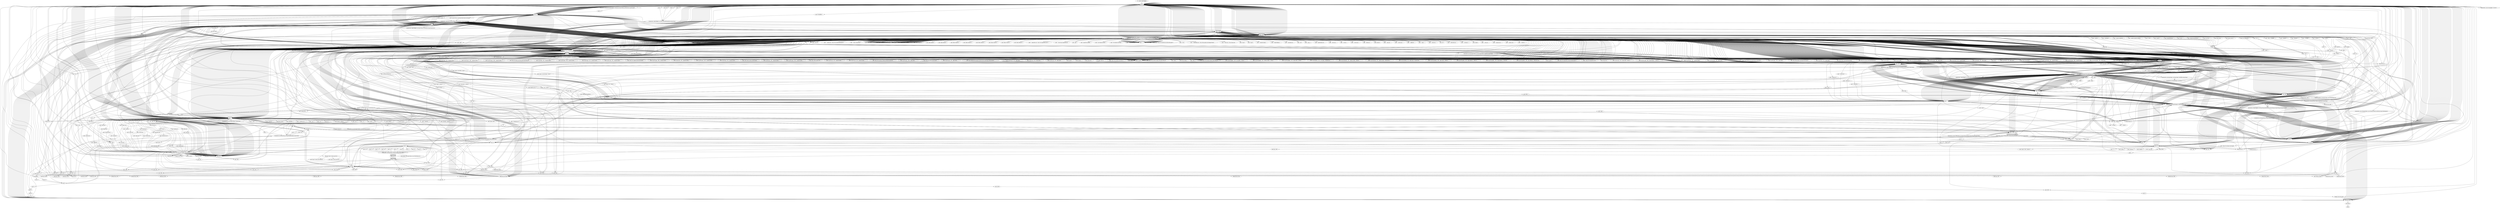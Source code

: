 digraph "" {
    "r0 := @this: KeepVidApplet"
    "load.r r0"
    "r0 := @this: KeepVidApplet"->"load.r r0";
    "staticinvoke <netscape.javascript.JSObject: netscape.javascript.JSObject getWindow(java.applet.Applet)>"
    "load.r r0"->"staticinvoke <netscape.javascript.JSObject: netscape.javascript.JSObject getWindow(java.applet.Applet)>";
    "store.r r1"
    "staticinvoke <netscape.javascript.JSObject: netscape.javascript.JSObject getWindow(java.applet.Applet)>"->"store.r r1";
    "load.r r1"
    "store.r r1"->"load.r r1";
    "push \"jloaded();\""
    "load.r r1"->"push \"jloaded();\"";
    "virtualinvoke <netscape.javascript.JSObject: java.lang.Object eval(java.lang.String)>"
    "push \"jloaded();\""->"virtualinvoke <netscape.javascript.JSObject: java.lang.Object eval(java.lang.String)>";
    "pop"
    "virtualinvoke <netscape.javascript.JSObject: java.lang.Object eval(java.lang.String)>"->"pop";
    "push null"
    "pop"->"push null";
    "store.r $r258"
    "push null"->"store.r $r258";
    "store.r $r258"->"load.r r0";
    "specialinvoke <javax.swing.JApplet: void init()>"
    "load.r r0"->"specialinvoke <javax.swing.JApplet: void init()>";
    "specialinvoke <javax.swing.JApplet: void init()>"->"load.r r0";
    "push \"v\""
    "load.r r0"->"push \"v\"";
    "virtualinvoke <KeepVidApplet: java.lang.String getParameter(java.lang.String)>"
    "push \"v\""->"virtualinvoke <KeepVidApplet: java.lang.String getParameter(java.lang.String)>";
    "store.r r806"
    "virtualinvoke <KeepVidApplet: java.lang.String getParameter(java.lang.String)>"->"store.r r806";
    "store.r r806"->"load.r r0";
    "push \"u\""
    "load.r r0"->"push \"u\"";
    "push \"u\""->"virtualinvoke <KeepVidApplet: java.lang.String getParameter(java.lang.String)>";
    "store.r r2"
    "virtualinvoke <KeepVidApplet: java.lang.String getParameter(java.lang.String)>"->"store.r r2";
    "store.r r2"->"load.r r0";
    "push \"site\""
    "load.r r0"->"push \"site\"";
    "push \"site\""->"virtualinvoke <KeepVidApplet: java.lang.String getParameter(java.lang.String)>";
    "store.r r3"
    "virtualinvoke <KeepVidApplet: java.lang.String getParameter(java.lang.String)>"->"store.r r3";
    "store.r r3"->"load.r r0";
    "push \"ua\""
    "load.r r0"->"push \"ua\"";
    "push \"ua\""->"virtualinvoke <KeepVidApplet: java.lang.String getParameter(java.lang.String)>";
    "store.r r4"
    "virtualinvoke <KeepVidApplet: java.lang.String getParameter(java.lang.String)>"->"store.r r4";
    "staticget <java.lang.System: java.io.PrintStream out>"
    "store.r r4"->"staticget <java.lang.System: java.io.PrintStream out>";
    "new java.lang.StringBuilder"
    "staticget <java.lang.System: java.io.PrintStream out>"->"new java.lang.StringBuilder";
    "dup1.r"
    "new java.lang.StringBuilder"->"dup1.r";
    "specialinvoke <java.lang.StringBuilder: void <init>()>"
    "dup1.r"->"specialinvoke <java.lang.StringBuilder: void <init>()>";
    "push \"param v: \""
    "specialinvoke <java.lang.StringBuilder: void <init>()>"->"push \"param v: \"";
    "virtualinvoke <java.lang.StringBuilder: java.lang.StringBuilder append(java.lang.String)>"
    "push \"param v: \""->"virtualinvoke <java.lang.StringBuilder: java.lang.StringBuilder append(java.lang.String)>";
    "load.r r806"
    "virtualinvoke <java.lang.StringBuilder: java.lang.StringBuilder append(java.lang.String)>"->"load.r r806";
    "load.r r806"->"virtualinvoke <java.lang.StringBuilder: java.lang.StringBuilder append(java.lang.String)>";
    "push \"\r\n\""
    "virtualinvoke <java.lang.StringBuilder: java.lang.StringBuilder append(java.lang.String)>"->"push \"\r\n\"";
    "push \"\r\n\""->"virtualinvoke <java.lang.StringBuilder: java.lang.StringBuilder append(java.lang.String)>";
    "virtualinvoke <java.lang.StringBuilder: java.lang.String toString()>"
    "virtualinvoke <java.lang.StringBuilder: java.lang.StringBuilder append(java.lang.String)>"->"virtualinvoke <java.lang.StringBuilder: java.lang.String toString()>";
    "virtualinvoke <java.io.PrintStream: void println(java.lang.String)>"
    "virtualinvoke <java.lang.StringBuilder: java.lang.String toString()>"->"virtualinvoke <java.io.PrintStream: void println(java.lang.String)>";
    "virtualinvoke <java.io.PrintStream: void println(java.lang.String)>"->"staticget <java.lang.System: java.io.PrintStream out>";
    "staticget <java.lang.System: java.io.PrintStream out>"->"new java.lang.StringBuilder";
    "new java.lang.StringBuilder"->"dup1.r";
    "dup1.r"->"specialinvoke <java.lang.StringBuilder: void <init>()>";
    "push \"param u: \""
    "specialinvoke <java.lang.StringBuilder: void <init>()>"->"push \"param u: \"";
    "push \"param u: \""->"virtualinvoke <java.lang.StringBuilder: java.lang.StringBuilder append(java.lang.String)>";
    "load.r r2"
    "virtualinvoke <java.lang.StringBuilder: java.lang.StringBuilder append(java.lang.String)>"->"load.r r2";
    "load.r r2"->"virtualinvoke <java.lang.StringBuilder: java.lang.StringBuilder append(java.lang.String)>";
    "virtualinvoke <java.lang.StringBuilder: java.lang.StringBuilder append(java.lang.String)>"->"push \"\r\n\"";
    "push \"\r\n\""->"virtualinvoke <java.lang.StringBuilder: java.lang.StringBuilder append(java.lang.String)>";
    "virtualinvoke <java.lang.StringBuilder: java.lang.StringBuilder append(java.lang.String)>"->"virtualinvoke <java.lang.StringBuilder: java.lang.String toString()>";
    "virtualinvoke <java.lang.StringBuilder: java.lang.String toString()>"->"virtualinvoke <java.io.PrintStream: void println(java.lang.String)>";
    "virtualinvoke <java.io.PrintStream: void println(java.lang.String)>"->"staticget <java.lang.System: java.io.PrintStream out>";
    "staticget <java.lang.System: java.io.PrintStream out>"->"new java.lang.StringBuilder";
    "new java.lang.StringBuilder"->"dup1.r";
    "dup1.r"->"specialinvoke <java.lang.StringBuilder: void <init>()>";
    "push \"param site: \""
    "specialinvoke <java.lang.StringBuilder: void <init>()>"->"push \"param site: \"";
    "push \"param site: \""->"virtualinvoke <java.lang.StringBuilder: java.lang.StringBuilder append(java.lang.String)>";
    "load.r r3"
    "virtualinvoke <java.lang.StringBuilder: java.lang.StringBuilder append(java.lang.String)>"->"load.r r3";
    "load.r r3"->"virtualinvoke <java.lang.StringBuilder: java.lang.StringBuilder append(java.lang.String)>";
    "virtualinvoke <java.lang.StringBuilder: java.lang.StringBuilder append(java.lang.String)>"->"push \"\r\n\"";
    "push \"\r\n\""->"virtualinvoke <java.lang.StringBuilder: java.lang.StringBuilder append(java.lang.String)>";
    "virtualinvoke <java.lang.StringBuilder: java.lang.StringBuilder append(java.lang.String)>"->"virtualinvoke <java.lang.StringBuilder: java.lang.String toString()>";
    "virtualinvoke <java.lang.StringBuilder: java.lang.String toString()>"->"virtualinvoke <java.io.PrintStream: void println(java.lang.String)>";
    "virtualinvoke <java.io.PrintStream: void println(java.lang.String)>"->"staticget <java.lang.System: java.io.PrintStream out>";
    "staticget <java.lang.System: java.io.PrintStream out>"->"new java.lang.StringBuilder";
    "new java.lang.StringBuilder"->"dup1.r";
    "dup1.r"->"specialinvoke <java.lang.StringBuilder: void <init>()>";
    "push \"param ua: \""
    "specialinvoke <java.lang.StringBuilder: void <init>()>"->"push \"param ua: \"";
    "push \"param ua: \""->"virtualinvoke <java.lang.StringBuilder: java.lang.StringBuilder append(java.lang.String)>";
    "load.r r4"
    "virtualinvoke <java.lang.StringBuilder: java.lang.StringBuilder append(java.lang.String)>"->"load.r r4";
    "load.r r4"->"virtualinvoke <java.lang.StringBuilder: java.lang.StringBuilder append(java.lang.String)>";
    "virtualinvoke <java.lang.StringBuilder: java.lang.StringBuilder append(java.lang.String)>"->"push \"\r\n\"";
    "push \"\r\n\""->"virtualinvoke <java.lang.StringBuilder: java.lang.StringBuilder append(java.lang.String)>";
    "virtualinvoke <java.lang.StringBuilder: java.lang.StringBuilder append(java.lang.String)>"->"virtualinvoke <java.lang.StringBuilder: java.lang.String toString()>";
    "virtualinvoke <java.lang.StringBuilder: java.lang.String toString()>"->"virtualinvoke <java.io.PrintStream: void println(java.lang.String)>";
    "virtualinvoke <java.io.PrintStream: void println(java.lang.String)>"->"load.r r3";
    "push \"youtube.com\""
    "load.r r3"->"push \"youtube.com\"";
    "virtualinvoke <java.lang.String: boolean contains(java.lang.CharSequence)>"
    "push \"youtube.com\""->"virtualinvoke <java.lang.String: boolean contains(java.lang.CharSequence)>";
    "ifeq load.r r3"
    "virtualinvoke <java.lang.String: boolean contains(java.lang.CharSequence)>"->"ifeq load.r r3";
    "ifeq load.r r3"->"load.r r806";
    "load.r r806"->"store.r r3";
    "store.r r3"->"load.r r806";
    "ifnonnull load.r r0"
    "load.r r806"->"ifnonnull load.r r0";
    "ifnonnull load.r r0"->"load.r r0";
    "load.r r0"->"load.r r0";
    "load.r r0"->"load.r r2";
    "virtualinvoke <java.lang.Exception: void printStackTrace()>"
    "load.r r2"->"virtualinvoke <java.lang.Exception: void printStackTrace()>";
    "goto goto return"
    "virtualinvoke <java.lang.Exception: void printStackTrace()>"->"goto goto return";
    "goto return"
    "goto goto return"->"goto return";
    "return"
    "goto return"->"return";
    "virtualinvoke <java.lang.Exception: void printStackTrace()>"->"virtualinvoke <java.lang.Exception: void printStackTrace()>";
    "specialinvoke <KeepVidApplet: java.lang.String getRedirUrl(java.lang.String)>"
    "load.r r2"->"specialinvoke <KeepVidApplet: java.lang.String getRedirUrl(java.lang.String)>";
    "push \"UTF-8\""
    "specialinvoke <KeepVidApplet: java.lang.String getRedirUrl(java.lang.String)>"->"push \"UTF-8\"";
    "staticinvoke <java.net.URLDecoder: java.lang.String decode(java.lang.String,java.lang.String)>"
    "push \"UTF-8\""->"staticinvoke <java.net.URLDecoder: java.lang.String decode(java.lang.String,java.lang.String)>";
    "push \"v=\""
    "staticinvoke <java.net.URLDecoder: java.lang.String decode(java.lang.String,java.lang.String)>"->"push \"v=\"";
    "push \"&\""
    "push \"v=\""->"push \"&\"";
    "specialinvoke <KeepVidApplet: java.lang.String inbtwn(java.lang.String,java.lang.String,java.lang.String)>"
    "push \"&\""->"specialinvoke <KeepVidApplet: java.lang.String inbtwn(java.lang.String,java.lang.String,java.lang.String)>";
    "specialinvoke <KeepVidApplet: java.lang.String inbtwn(java.lang.String,java.lang.String,java.lang.String)>"->"store.r r3";
    "store.r r3"->"load.r r0";
    "load.r r0"->"new java.lang.StringBuilder";
    "new java.lang.StringBuilder"->"dup1.r";
    "dup1.r"->"specialinvoke <java.lang.StringBuilder: void <init>()>";
    "push \"http://www.youtube.com/watch?v=\""
    "specialinvoke <java.lang.StringBuilder: void <init>()>"->"push \"http://www.youtube.com/watch?v=\"";
    "push \"http://www.youtube.com/watch?v=\""->"virtualinvoke <java.lang.StringBuilder: java.lang.StringBuilder append(java.lang.String)>";
    "virtualinvoke <java.lang.StringBuilder: java.lang.StringBuilder append(java.lang.String)>"->"load.r r3";
    "load.r r3"->"virtualinvoke <java.lang.StringBuilder: java.lang.StringBuilder append(java.lang.String)>";
    "virtualinvoke <java.lang.StringBuilder: java.lang.StringBuilder append(java.lang.String)>"->"virtualinvoke <java.lang.StringBuilder: java.lang.String toString()>";
    "push \"GET\""
    "virtualinvoke <java.lang.StringBuilder: java.lang.String toString()>"->"push \"GET\"";
    "specialinvoke <KeepVidApplet: java.lang.String getUrlContent(java.lang.String,java.lang.String)>"
    "push \"GET\""->"specialinvoke <KeepVidApplet: java.lang.String getUrlContent(java.lang.String,java.lang.String)>";
    "specialinvoke <KeepVidApplet: java.lang.String getUrlContent(java.lang.String,java.lang.String)>"->"store.r r4";
    "store.r r4"->"load.r r0";
    "load.r r0"->"new java.lang.StringBuilder";
    "new java.lang.StringBuilder"->"dup1.r";
    "dup1.r"->"specialinvoke <java.lang.StringBuilder: void <init>()>";
    "specialinvoke <java.lang.StringBuilder: void <init>()>"->"push \"http://www.youtube.com/watch?v=\"";
    "push \"http://www.youtube.com/watch?v=\""->"virtualinvoke <java.lang.StringBuilder: java.lang.StringBuilder append(java.lang.String)>";
    "virtualinvoke <java.lang.StringBuilder: java.lang.StringBuilder append(java.lang.String)>"->"load.r r3";
    "load.r r3"->"virtualinvoke <java.lang.StringBuilder: java.lang.StringBuilder append(java.lang.String)>";
    "push \"&fmt=18\""
    "virtualinvoke <java.lang.StringBuilder: java.lang.StringBuilder append(java.lang.String)>"->"push \"&fmt=18\"";
    "push \"&fmt=18\""->"virtualinvoke <java.lang.StringBuilder: java.lang.StringBuilder append(java.lang.String)>";
    "virtualinvoke <java.lang.StringBuilder: java.lang.StringBuilder append(java.lang.String)>"->"virtualinvoke <java.lang.StringBuilder: java.lang.String toString()>";
    "virtualinvoke <java.lang.StringBuilder: java.lang.String toString()>"->"push \"GET\"";
    "push \"GET\""->"specialinvoke <KeepVidApplet: java.lang.String getUrlContent(java.lang.String,java.lang.String)>";
    "store.r r809"
    "specialinvoke <KeepVidApplet: java.lang.String getUrlContent(java.lang.String,java.lang.String)>"->"store.r r809";
    "store.r r809"->"staticget <java.lang.System: java.io.PrintStream out>";
    "push \"Getting Title...\""
    "staticget <java.lang.System: java.io.PrintStream out>"->"push \"Getting Title...\"";
    "push \"Getting Title...\""->"virtualinvoke <java.io.PrintStream: void println(java.lang.String)>";
    "virtualinvoke <java.io.PrintStream: void println(java.lang.String)>"->"load.r r0";
    "load.r r0"->"load.r r4";
    "push \"\'VIDEO_TITLE\': \'\""
    "load.r r4"->"push \"\'VIDEO_TITLE\': \'\"";
    "push \"\',\""
    "push \"\'VIDEO_TITLE\': \'\""->"push \"\',\"";
    "push \"\',\""->"specialinvoke <KeepVidApplet: java.lang.String inbtwn(java.lang.String,java.lang.String,java.lang.String)>";
    "specialinvoke <KeepVidApplet: java.lang.String inbtwn(java.lang.String,java.lang.String,java.lang.String)>"->"store.r r2";
    "store.r r2"->"load.r r2";
    "ifnonnull load.r r2"
    "load.r r2"->"ifnonnull load.r r2";
    "ifnonnull load.r r2"->"load.r r0";
    "load.r r0"->"load.r r4";
    "push \"name=\\\"title\\\" content=\\\"\""
    "load.r r4"->"push \"name=\\\"title\\\" content=\\\"\"";
    "push \"\\\"\""
    "push \"name=\\\"title\\\" content=\\\"\""->"push \"\\\"\"";
    "push \"\\\"\""->"specialinvoke <KeepVidApplet: java.lang.String inbtwn(java.lang.String,java.lang.String,java.lang.String)>";
    "specialinvoke <KeepVidApplet: java.lang.String inbtwn(java.lang.String,java.lang.String,java.lang.String)>"->"store.r r2";
    "store.r r2"->"load.r r2";
    "load.r r2"->"ifnonnull load.r r0";
    "ifnonnull load.r r0"->"load.r r0";
    "load.r r0"->"load.r r4";
    "push \"&title=\""
    "load.r r4"->"push \"&title=\"";
    "push \"&title=\""->"push \"&\"";
    "push \"&\""->"specialinvoke <KeepVidApplet: java.lang.String inbtwn(java.lang.String,java.lang.String,java.lang.String)>";
    "specialinvoke <KeepVidApplet: java.lang.String inbtwn(java.lang.String,java.lang.String,java.lang.String)>"->"store.r r2";
    "store.r r2"->"load.r r0";
    "load.r r0"->"load.r r2";
    "load.r r2"->"virtualinvoke <java.lang.Exception: void printStackTrace()>";
    "virtualinvoke <java.lang.Exception: void printStackTrace()>"->"staticget <java.lang.System: java.io.PrintStream out>";
    "staticget <java.lang.System: java.io.PrintStream out>"->"new java.lang.StringBuilder";
    "new java.lang.StringBuilder"->"dup1.r";
    "dup1.r"->"specialinvoke <java.lang.StringBuilder: void <init>()>";
    "push \"Title: \""
    "specialinvoke <java.lang.StringBuilder: void <init>()>"->"push \"Title: \"";
    "push \"Title: \""->"virtualinvoke <java.lang.StringBuilder: java.lang.StringBuilder append(java.lang.String)>";
    "virtualinvoke <java.lang.StringBuilder: java.lang.StringBuilder append(java.lang.String)>"->"load.r r2";
    "load.r r2"->"virtualinvoke <java.lang.StringBuilder: java.lang.StringBuilder append(java.lang.String)>";
    "virtualinvoke <java.lang.StringBuilder: java.lang.StringBuilder append(java.lang.String)>"->"push \"\r\n\"";
    "push \"\r\n\""->"virtualinvoke <java.lang.StringBuilder: java.lang.StringBuilder append(java.lang.String)>";
    "virtualinvoke <java.lang.StringBuilder: java.lang.StringBuilder append(java.lang.String)>"->"virtualinvoke <java.lang.StringBuilder: java.lang.String toString()>";
    "virtualinvoke <java.lang.StringBuilder: java.lang.String toString()>"->"virtualinvoke <java.io.PrintStream: void println(java.lang.String)>";
    "virtualinvoke <java.io.PrintStream: void println(java.lang.String)>"->"load.r r1";
    "load.r r1"->"new java.lang.StringBuilder";
    "new java.lang.StringBuilder"->"dup1.r";
    "dup1.r"->"specialinvoke <java.lang.StringBuilder: void <init>()>";
    "push \"kv_info(\'\""
    "specialinvoke <java.lang.StringBuilder: void <init>()>"->"push \"kv_info(\'\"";
    "push \"kv_info(\'\""->"virtualinvoke <java.lang.StringBuilder: java.lang.StringBuilder append(java.lang.String)>";
    "virtualinvoke <java.lang.StringBuilder: java.lang.StringBuilder append(java.lang.String)>"->"load.r r2";
    "load.r r2"->"virtualinvoke <java.lang.StringBuilder: java.lang.StringBuilder append(java.lang.String)>";
    "push \"\', \'youtube.com\', \'http://www.youtube.com/watch?v=\""
    "virtualinvoke <java.lang.StringBuilder: java.lang.StringBuilder append(java.lang.String)>"->"push \"\', \'youtube.com\', \'http://www.youtube.com/watch?v=\"";
    "push \"\', \'youtube.com\', \'http://www.youtube.com/watch?v=\""->"virtualinvoke <java.lang.StringBuilder: java.lang.StringBuilder append(java.lang.String)>";
    "virtualinvoke <java.lang.StringBuilder: java.lang.StringBuilder append(java.lang.String)>"->"load.r r3";
    "load.r r3"->"virtualinvoke <java.lang.StringBuilder: java.lang.StringBuilder append(java.lang.String)>";
    "push \"\', \'http://i.ytimg.com/vi/\""
    "virtualinvoke <java.lang.StringBuilder: java.lang.StringBuilder append(java.lang.String)>"->"push \"\', \'http://i.ytimg.com/vi/\"";
    "push \"\', \'http://i.ytimg.com/vi/\""->"virtualinvoke <java.lang.StringBuilder: java.lang.StringBuilder append(java.lang.String)>";
    "virtualinvoke <java.lang.StringBuilder: java.lang.StringBuilder append(java.lang.String)>"->"load.r r3";
    "load.r r3"->"virtualinvoke <java.lang.StringBuilder: java.lang.StringBuilder append(java.lang.String)>";
    "push \"/default.jpg\');\""
    "virtualinvoke <java.lang.StringBuilder: java.lang.StringBuilder append(java.lang.String)>"->"push \"/default.jpg\');\"";
    "push \"/default.jpg\');\""->"virtualinvoke <java.lang.StringBuilder: java.lang.StringBuilder append(java.lang.String)>";
    "virtualinvoke <java.lang.StringBuilder: java.lang.StringBuilder append(java.lang.String)>"->"virtualinvoke <java.lang.StringBuilder: java.lang.String toString()>";
    "virtualinvoke <java.lang.StringBuilder: java.lang.String toString()>"->"virtualinvoke <netscape.javascript.JSObject: java.lang.Object eval(java.lang.String)>";
    "virtualinvoke <netscape.javascript.JSObject: java.lang.Object eval(java.lang.String)>"->"pop";
    "pop"->"push null";
    "push null"->"store.r r806";
    "store.r r806"->"load.r r0";
    "load.r r0"->"load.r r4";
    "push \"\\\"t\\\": \\\"\""
    "load.r r4"->"push \"\\\"t\\\": \\\"\"";
    "push \"\\\"t\\\": \\\"\""->"push \"\\\"\"";
    "push \"\\\"\""->"virtualinvoke <java.lang.Exception: void printStackTrace()>";
    "virtualinvoke <java.lang.Exception: void printStackTrace()>"->"load.r r806";
    "ifnonnull load.r r806"
    "load.r r806"->"ifnonnull load.r r806";
    "ifnonnull load.r r806"->"load.r r0";
    "load.r r0"->"load.r r4";
    "push \"&t=\""
    "load.r r4"->"push \"&t=\"";
    "push \"&t=\""->"push \"&\"";
    "push \"&\""->"specialinvoke <KeepVidApplet: java.lang.String inbtwn(java.lang.String,java.lang.String,java.lang.String)>";
    "specialinvoke <KeepVidApplet: java.lang.String inbtwn(java.lang.String,java.lang.String,java.lang.String)>"->"store.r r806";
    "store.r r806"->"load.r r806";
    "push \"%3D\""
    "load.r r806"->"push \"%3D\"";
    "push \"%3D\""->"virtualinvoke <java.lang.Exception: void printStackTrace()>";
    "virtualinvoke <java.lang.Exception: void printStackTrace()>"->"load.r r806";
    "ifnonnull staticget <java.lang.System: java.io.PrintStream out>"
    "load.r r806"->"ifnonnull staticget <java.lang.System: java.io.PrintStream out>";
    "ifnonnull staticget <java.lang.System: java.io.PrintStream out>"->"load.r r0";
    "load.r r0"->"new java.lang.StringBuilder";
    "new java.lang.StringBuilder"->"dup1.r";
    "dup1.r"->"specialinvoke <java.lang.StringBuilder: void <init>()>";
    "push \"http://www.youtube.com/get_video_info?video_id=\""
    "specialinvoke <java.lang.StringBuilder: void <init>()>"->"push \"http://www.youtube.com/get_video_info?video_id=\"";
    "push \"http://www.youtube.com/get_video_info?video_id=\""->"virtualinvoke <java.lang.StringBuilder: java.lang.StringBuilder append(java.lang.String)>";
    "virtualinvoke <java.lang.StringBuilder: java.lang.StringBuilder append(java.lang.String)>"->"load.r r3";
    "load.r r3"->"virtualinvoke <java.lang.StringBuilder: java.lang.StringBuilder append(java.lang.String)>";
    "virtualinvoke <java.lang.StringBuilder: java.lang.StringBuilder append(java.lang.String)>"->"virtualinvoke <java.lang.StringBuilder: java.lang.String toString()>";
    "virtualinvoke <java.lang.StringBuilder: java.lang.String toString()>"->"push \"GET\"";
    "push \"GET\""->"specialinvoke <KeepVidApplet: java.lang.String getUrlContent(java.lang.String,java.lang.String)>";
    "specialinvoke <KeepVidApplet: java.lang.String getUrlContent(java.lang.String,java.lang.String)>"->"push \"UTF-8\"";
    "push \"UTF-8\""->"staticinvoke <java.net.URLDecoder: java.lang.String decode(java.lang.String,java.lang.String)>";
    "staticinvoke <java.net.URLDecoder: java.lang.String decode(java.lang.String,java.lang.String)>"->"store.r r4";
    "store.r r4"->"load.r r4";
    "push \"status=fail\""
    "load.r r4"->"push \"status=fail\"";
    "push \"status=fail\""->"virtualinvoke <java.lang.String: boolean contains(java.lang.CharSequence)>";
    "ifeq load.r r0"
    "virtualinvoke <java.lang.String: boolean contains(java.lang.CharSequence)>"->"ifeq load.r r0";
    "ifeq load.r r0"->"load.r r0";
    "load.r r0"->"load.r r4";
    "push \"&reason=\""
    "load.r r4"->"push \"&reason=\"";
    "push \"&reason=\""->"push \"&\"";
    "push \"&\""->"specialinvoke <KeepVidApplet: java.lang.String inbtwn(java.lang.String,java.lang.String,java.lang.String)>";
    "specialinvoke <KeepVidApplet: java.lang.String inbtwn(java.lang.String,java.lang.String,java.lang.String)>"->"store.r $r258";
    "goto staticget <java.lang.System: java.io.PrintStream out>"
    "store.r $r258"->"goto staticget <java.lang.System: java.io.PrintStream out>";
    "goto staticget <java.lang.System: java.io.PrintStream out>"->"staticget <java.lang.System: java.io.PrintStream out>";
    "staticget <java.lang.System: java.io.PrintStream out>"->"new java.lang.StringBuilder";
    "new java.lang.StringBuilder"->"dup1.r";
    "dup1.r"->"specialinvoke <java.lang.StringBuilder: void <init>()>";
    "push \"token: \""
    "specialinvoke <java.lang.StringBuilder: void <init>()>"->"push \"token: \"";
    "push \"token: \""->"virtualinvoke <java.lang.StringBuilder: java.lang.StringBuilder append(java.lang.String)>";
    "virtualinvoke <java.lang.StringBuilder: java.lang.StringBuilder append(java.lang.String)>"->"load.r r806";
    "load.r r806"->"virtualinvoke <java.lang.StringBuilder: java.lang.StringBuilder append(java.lang.String)>";
    "virtualinvoke <java.lang.StringBuilder: java.lang.StringBuilder append(java.lang.String)>"->"push \"\r\n\"";
    "push \"\r\n\""->"virtualinvoke <java.lang.StringBuilder: java.lang.StringBuilder append(java.lang.String)>";
    "virtualinvoke <java.lang.StringBuilder: java.lang.StringBuilder append(java.lang.String)>"->"virtualinvoke <java.lang.StringBuilder: java.lang.String toString()>";
    "virtualinvoke <java.lang.StringBuilder: java.lang.String toString()>"->"virtualinvoke <java.io.PrintStream: void println(java.lang.String)>";
    "virtualinvoke <java.io.PrintStream: void println(java.lang.String)>"->"new java.lang.StringBuilder";
    "new java.lang.StringBuilder"->"dup1.r";
    "dup1.r"->"specialinvoke <java.lang.StringBuilder: void <init>()>";
    "specialinvoke <java.lang.StringBuilder: void <init>()>"->"load.r r0";
    "load.r r0"->"load.r r4";
    "push \"&fmt_url_map=\""
    "load.r r4"->"push \"&fmt_url_map=\"";
    "push \"&fmt_url_map=\""->"push \"&\"";
    "push \"&\""->"specialinvoke <KeepVidApplet: java.lang.String inbtwn(java.lang.String,java.lang.String,java.lang.String)>";
    "specialinvoke <KeepVidApplet: java.lang.String inbtwn(java.lang.String,java.lang.String,java.lang.String)>"->"virtualinvoke <java.lang.StringBuilder: java.lang.StringBuilder append(java.lang.String)>";
    "push \"%2C\""
    "virtualinvoke <java.lang.StringBuilder: java.lang.StringBuilder append(java.lang.String)>"->"push \"%2C\"";
    "push \"%2C\""->"virtualinvoke <java.lang.StringBuilder: java.lang.StringBuilder append(java.lang.String)>";
    "virtualinvoke <java.lang.StringBuilder: java.lang.StringBuilder append(java.lang.String)>"->"load.r r0";
    "load.r r809"
    "load.r r0"->"load.r r809";
    "load.r r809"->"push \"&fmt_url_map=\"";
    "push \"&fmt_url_map=\""->"push \"&\"";
    "push \"&\""->"specialinvoke <KeepVidApplet: java.lang.String inbtwn(java.lang.String,java.lang.String,java.lang.String)>";
    "specialinvoke <KeepVidApplet: java.lang.String inbtwn(java.lang.String,java.lang.String,java.lang.String)>"->"virtualinvoke <java.lang.StringBuilder: java.lang.StringBuilder append(java.lang.String)>";
    "virtualinvoke <java.lang.StringBuilder: java.lang.StringBuilder append(java.lang.String)>"->"virtualinvoke <java.lang.StringBuilder: java.lang.String toString()>";
    "store.r r5"
    "virtualinvoke <java.lang.StringBuilder: java.lang.String toString()>"->"store.r r5";
    "store.r r5"->"staticget <java.lang.System: java.io.PrintStream out>";
    "staticget <java.lang.System: java.io.PrintStream out>"->"new java.lang.StringBuilder";
    "new java.lang.StringBuilder"->"dup1.r";
    "dup1.r"->"specialinvoke <java.lang.StringBuilder: void <init>()>";
    "push \"fmt_url_map: \""
    "specialinvoke <java.lang.StringBuilder: void <init>()>"->"push \"fmt_url_map: \"";
    "push \"fmt_url_map: \""->"virtualinvoke <java.lang.StringBuilder: java.lang.StringBuilder append(java.lang.String)>";
    "load.r r5"
    "virtualinvoke <java.lang.StringBuilder: java.lang.StringBuilder append(java.lang.String)>"->"load.r r5";
    "load.r r5"->"virtualinvoke <java.lang.StringBuilder: java.lang.StringBuilder append(java.lang.String)>";
    "virtualinvoke <java.lang.StringBuilder: java.lang.StringBuilder append(java.lang.String)>"->"push \"\r\n\"";
    "push \"\r\n\""->"virtualinvoke <java.lang.StringBuilder: java.lang.StringBuilder append(java.lang.String)>";
    "virtualinvoke <java.lang.StringBuilder: java.lang.StringBuilder append(java.lang.String)>"->"virtualinvoke <java.lang.StringBuilder: java.lang.String toString()>";
    "virtualinvoke <java.lang.StringBuilder: java.lang.String toString()>"->"virtualinvoke <java.io.PrintStream: void println(java.lang.String)>";
    "virtualinvoke <java.io.PrintStream: void println(java.lang.String)>"->"push null";
    "push null"->"store.r r4";
    "store.r r4"->"push null";
    "push null"->"store.r r809";
    "store.r r809"->"push null";
    "store.r r837"
    "push null"->"store.r r837";
    "store.r r837"->"push null";
    "store.r r838"
    "push null"->"store.r r838";
    "store.r r838"->"push null";
    "store.r r839"
    "push null"->"store.r r839";
    "store.r r839"->"push null";
    "store.r r840"
    "push null"->"store.r r840";
    "store.r r840"->"push null";
    "store.r r841"
    "push null"->"store.r r841";
    "store.r r841"->"push null";
    "store.r r842"
    "push null"->"store.r r842";
    "store.r r842"->"push null";
    "store.r r843"
    "push null"->"store.r r843";
    "store.r r843"->"push null";
    "store.r r844"
    "push null"->"store.r r844";
    "store.r r844"->"push null";
    "store.r r845"
    "push null"->"store.r r845";
    "store.r r845"->"load.r r5";
    "load.r r5"->"push \"%2C\"";
    "virtualinvoke <java.lang.String: java.lang.String[] split(java.lang.String)>"
    "push \"%2C\""->"virtualinvoke <java.lang.String: java.lang.String[] split(java.lang.String)>";
    "virtualinvoke <java.lang.String: java.lang.String[] split(java.lang.String)>"->"store.r r5";
    "store.r r5"->"load.r r5";
    "arraylength"
    "load.r r5"->"arraylength";
    "store.i i0"
    "arraylength"->"store.i i0";
    "push 0"
    "store.i i0"->"push 0";
    "store.i i1"
    "push 0"->"store.i i1";
    "load.i i1"
    "store.i i1"->"load.i i1";
    "load.i i0"
    "load.i i1"->"load.i i0";
    "ifcmpge.i load.r $r258"
    "load.i i0"->"ifcmpge.i load.r $r258";
    "ifcmpge.i load.r $r258"->"load.r r5";
    "load.r r5"->"load.i i1";
    "arrayread.r"
    "load.i i1"->"arrayread.r";
    "push \"%7C\""
    "arrayread.r"->"push \"%7C\"";
    "push \"%7C\""->"virtualinvoke <java.lang.String: java.lang.String[] split(java.lang.String)>";
    "virtualinvoke <java.lang.String: java.lang.String[] split(java.lang.String)>"->"dup1.r";
    "dup1.r"->"push 0";
    "push 0"->"arrayread.r";
    "arrayread.r"->"push \"UTF-8\"";
    "push \"UTF-8\""->"staticinvoke <java.net.URLDecoder: java.lang.String decode(java.lang.String,java.lang.String)>";
    "store.r r9"
    "staticinvoke <java.net.URLDecoder: java.lang.String decode(java.lang.String,java.lang.String)>"->"store.r r9";
    "push 1"
    "store.r r9"->"push 1";
    "push 1"->"arrayread.r";
    "arrayread.r"->"push \"UTF-8\"";
    "push \"UTF-8\""->"staticinvoke <java.net.URLDecoder: java.lang.String decode(java.lang.String,java.lang.String)>";
    "store.r r10"
    "staticinvoke <java.net.URLDecoder: java.lang.String decode(java.lang.String,java.lang.String)>"->"store.r r10";
    "load.r r9"
    "store.r r10"->"load.r r9";
    "push \"13\""
    "load.r r9"->"push \"13\"";
    "virtualinvoke <java.lang.String: boolean equals(java.lang.Object)>"
    "push \"13\""->"virtualinvoke <java.lang.String: boolean equals(java.lang.Object)>";
    "ifeq load.r r9"
    "virtualinvoke <java.lang.String: boolean equals(java.lang.Object)>"->"ifeq load.r r9";
    "load.r r10"
    "ifeq load.r r9"->"load.r r10";
    "load.r r10"->"store.r r4";
    "store.r r4"->"load.r r9";
    "push \"17\""
    "load.r r9"->"push \"17\"";
    "push \"17\""->"virtualinvoke <java.lang.String: boolean equals(java.lang.Object)>";
    "virtualinvoke <java.lang.String: boolean equals(java.lang.Object)>"->"ifeq load.r r9";
    "ifeq load.r r9"->"load.r r10";
    "load.r r10"->"store.r r809";
    "store.r r809"->"load.r r9";
    "push \"36\""
    "load.r r9"->"push \"36\"";
    "push \"36\""->"virtualinvoke <java.lang.String: boolean equals(java.lang.Object)>";
    "virtualinvoke <java.lang.String: boolean equals(java.lang.Object)>"->"ifeq load.r r9";
    "ifeq load.r r9"->"load.r r10";
    "load.r r10"->"store.r r837";
    "store.r r837"->"load.r r9";
    "push \"5\""
    "load.r r9"->"push \"5\"";
    "push \"5\""->"virtualinvoke <java.lang.String: boolean equals(java.lang.Object)>";
    "virtualinvoke <java.lang.String: boolean equals(java.lang.Object)>"->"ifeq load.r r9";
    "ifeq load.r r9"->"load.r r10";
    "load.r r10"->"store.r r838";
    "store.r r838"->"load.r r9";
    "push \"34\""
    "load.r r9"->"push \"34\"";
    "push \"34\""->"virtualinvoke <java.lang.String: boolean equals(java.lang.Object)>";
    "virtualinvoke <java.lang.String: boolean equals(java.lang.Object)>"->"ifeq load.r r9";
    "ifeq load.r r9"->"load.r r10";
    "load.r r10"->"store.r r839";
    "store.r r839"->"load.r r9";
    "push \"6\""
    "load.r r9"->"push \"6\"";
    "push \"6\""->"virtualinvoke <java.lang.String: boolean equals(java.lang.Object)>";
    "virtualinvoke <java.lang.String: boolean equals(java.lang.Object)>"->"ifeq load.r r9";
    "ifeq load.r r9"->"load.r r10";
    "load.r r10"->"store.r r840";
    "store.r r840"->"load.r r9";
    "push \"35\""
    "load.r r9"->"push \"35\"";
    "push \"35\""->"virtualinvoke <java.lang.String: boolean equals(java.lang.Object)>";
    "virtualinvoke <java.lang.String: boolean equals(java.lang.Object)>"->"ifeq load.r r9";
    "ifeq load.r r9"->"load.r r10";
    "load.r r10"->"store.r r841";
    "store.r r841"->"load.r r9";
    "push \"18\""
    "load.r r9"->"push \"18\"";
    "push \"18\""->"virtualinvoke <java.lang.String: boolean equals(java.lang.Object)>";
    "virtualinvoke <java.lang.String: boolean equals(java.lang.Object)>"->"ifeq load.r r9";
    "ifeq load.r r9"->"load.r r10";
    "load.r r10"->"store.r r842";
    "store.r r842"->"load.r r9";
    "push \"22\""
    "load.r r9"->"push \"22\"";
    "push \"22\""->"virtualinvoke <java.lang.String: boolean equals(java.lang.Object)>";
    "virtualinvoke <java.lang.String: boolean equals(java.lang.Object)>"->"ifeq load.r r9";
    "ifeq load.r r9"->"load.r r10";
    "load.r r10"->"store.r r843";
    "store.r r843"->"load.r r9";
    "push \"37\""
    "load.r r9"->"push \"37\"";
    "push \"37\""->"virtualinvoke <java.lang.String: boolean equals(java.lang.Object)>";
    "virtualinvoke <java.lang.String: boolean equals(java.lang.Object)>"->"ifeq load.r r9";
    "ifeq load.r r9"->"load.r r10";
    "load.r r10"->"store.r r844";
    "store.r r844"->"load.r r9";
    "push \"38\""
    "load.r r9"->"push \"38\"";
    "push \"38\""->"virtualinvoke <java.lang.String: boolean equals(java.lang.Object)>";
    "ifeq staticget <java.lang.System: java.io.PrintStream out>"
    "virtualinvoke <java.lang.String: boolean equals(java.lang.Object)>"->"ifeq staticget <java.lang.System: java.io.PrintStream out>";
    "ifeq staticget <java.lang.System: java.io.PrintStream out>"->"load.r r10";
    "load.r r10"->"store.r r845";
    "store.r r845"->"staticget <java.lang.System: java.io.PrintStream out>";
    "staticget <java.lang.System: java.io.PrintStream out>"->"new java.lang.StringBuilder";
    "new java.lang.StringBuilder"->"dup1.r";
    "dup1.r"->"specialinvoke <java.lang.StringBuilder: void <init>()>";
    "push \"URL: \""
    "specialinvoke <java.lang.StringBuilder: void <init>()>"->"push \"URL: \"";
    "push \"URL: \""->"virtualinvoke <java.lang.StringBuilder: java.lang.StringBuilder append(java.lang.String)>";
    "virtualinvoke <java.lang.StringBuilder: java.lang.StringBuilder append(java.lang.String)>"->"load.r r10";
    "load.r r10"->"virtualinvoke <java.lang.StringBuilder: java.lang.StringBuilder append(java.lang.String)>";
    "virtualinvoke <java.lang.StringBuilder: java.lang.StringBuilder append(java.lang.String)>"->"virtualinvoke <java.lang.StringBuilder: java.lang.String toString()>";
    "virtualinvoke <java.lang.StringBuilder: java.lang.String toString()>"->"virtualinvoke <java.io.PrintStream: void println(java.lang.String)>";
    "inc.i i1 1"
    "virtualinvoke <java.io.PrintStream: void println(java.lang.String)>"->"inc.i i1 1";
    "goto load.i i1"
    "inc.i i1 1"->"goto load.i i1";
    "load.r $r258"
    "ifcmpge.i load.r $r258"->"load.r $r258";
    "ifnonnull load.r r1"
    "load.r $r258"->"ifnonnull load.r r1";
    "ifnonnull load.r r1"->"load.r r4";
    "ifnonnull load.r r4"
    "load.r r4"->"ifnonnull load.r r4";
    "ifnonnull load.r r4"->"load.r r0";
    "load.r r0"->"new java.lang.StringBuilder";
    "new java.lang.StringBuilder"->"dup1.r";
    "dup1.r"->"specialinvoke <java.lang.StringBuilder: void <init>()>";
    "push \"http://www.youtube.com/get_video?video_id=\""
    "specialinvoke <java.lang.StringBuilder: void <init>()>"->"push \"http://www.youtube.com/get_video?video_id=\"";
    "push \"http://www.youtube.com/get_video?video_id=\""->"virtualinvoke <java.lang.StringBuilder: java.lang.StringBuilder append(java.lang.String)>";
    "virtualinvoke <java.lang.StringBuilder: java.lang.StringBuilder append(java.lang.String)>"->"load.r r3";
    "load.r r3"->"virtualinvoke <java.lang.StringBuilder: java.lang.StringBuilder append(java.lang.String)>";
    "virtualinvoke <java.lang.StringBuilder: java.lang.StringBuilder append(java.lang.String)>"->"push \"&t=\"";
    "push \"&t=\""->"virtualinvoke <java.lang.StringBuilder: java.lang.StringBuilder append(java.lang.String)>";
    "virtualinvoke <java.lang.StringBuilder: java.lang.StringBuilder append(java.lang.String)>"->"load.r r806";
    "load.r r806"->"virtualinvoke <java.lang.StringBuilder: java.lang.StringBuilder append(java.lang.String)>";
    "push \"&fmt=13&asv=2\""
    "virtualinvoke <java.lang.StringBuilder: java.lang.StringBuilder append(java.lang.String)>"->"push \"&fmt=13&asv=2\"";
    "push \"&fmt=13&asv=2\""->"virtualinvoke <java.lang.StringBuilder: java.lang.StringBuilder append(java.lang.String)>";
    "virtualinvoke <java.lang.StringBuilder: java.lang.StringBuilder append(java.lang.String)>"->"virtualinvoke <java.lang.StringBuilder: java.lang.String toString()>";
    "virtualinvoke <java.lang.StringBuilder: java.lang.String toString()>"->"specialinvoke <KeepVidApplet: java.lang.String getRedirUrl(java.lang.String)>";
    "specialinvoke <KeepVidApplet: java.lang.String getRedirUrl(java.lang.String)>"->"store.r r4";
    "store.r r4"->"load.r r4";
    "ifnull load.r r809"
    "load.r r4"->"ifnull load.r r809";
    "ifnull load.r r809"->"load.r r1";
    "load.r r1"->"new java.lang.StringBuilder";
    "new java.lang.StringBuilder"->"dup1.r";
    "dup1.r"->"specialinvoke <java.lang.StringBuilder: void <init>()>";
    "push \"kv_ds(\'dl_3gplow\', \'3GP\', \'Low Quality - 176x144\', \'\""
    "specialinvoke <java.lang.StringBuilder: void <init>()>"->"push \"kv_ds(\'dl_3gplow\', \'3GP\', \'Low Quality - 176x144\', \'\"";
    "push \"kv_ds(\'dl_3gplow\', \'3GP\', \'Low Quality - 176x144\', \'\""->"virtualinvoke <java.lang.StringBuilder: java.lang.StringBuilder append(java.lang.String)>";
    "virtualinvoke <java.lang.StringBuilder: java.lang.StringBuilder append(java.lang.String)>"->"load.r r4";
    "load.r r4"->"virtualinvoke <java.lang.StringBuilder: java.lang.StringBuilder append(java.lang.String)>";
    "push \"\', \'\""
    "virtualinvoke <java.lang.StringBuilder: java.lang.StringBuilder append(java.lang.String)>"->"push \"\', \'\"";
    "push \"\', \'\""->"virtualinvoke <java.lang.StringBuilder: java.lang.StringBuilder append(java.lang.String)>";
    "virtualinvoke <java.lang.StringBuilder: java.lang.StringBuilder append(java.lang.String)>"->"load.r r2";
    "load.r r2"->"virtualinvoke <java.lang.StringBuilder: java.lang.StringBuilder append(java.lang.String)>";
    "push \"\');\""
    "virtualinvoke <java.lang.StringBuilder: java.lang.StringBuilder append(java.lang.String)>"->"push \"\');\"";
    "push \"\');\""->"virtualinvoke <java.lang.StringBuilder: java.lang.StringBuilder append(java.lang.String)>";
    "virtualinvoke <java.lang.StringBuilder: java.lang.StringBuilder append(java.lang.String)>"->"virtualinvoke <java.lang.StringBuilder: java.lang.String toString()>";
    "virtualinvoke <java.lang.StringBuilder: java.lang.String toString()>"->"virtualinvoke <netscape.javascript.JSObject: java.lang.Object eval(java.lang.String)>";
    "virtualinvoke <netscape.javascript.JSObject: java.lang.Object eval(java.lang.String)>"->"pop";
    "pop"->"load.r r809";
    "ifnonnull load.r r809"
    "load.r r809"->"ifnonnull load.r r809";
    "ifnonnull load.r r809"->"load.r r0";
    "load.r r0"->"new java.lang.StringBuilder";
    "new java.lang.StringBuilder"->"dup1.r";
    "dup1.r"->"specialinvoke <java.lang.StringBuilder: void <init>()>";
    "specialinvoke <java.lang.StringBuilder: void <init>()>"->"push \"http://www.youtube.com/get_video?video_id=\"";
    "push \"http://www.youtube.com/get_video?video_id=\""->"virtualinvoke <java.lang.StringBuilder: java.lang.StringBuilder append(java.lang.String)>";
    "virtualinvoke <java.lang.StringBuilder: java.lang.StringBuilder append(java.lang.String)>"->"load.r r3";
    "load.r r3"->"virtualinvoke <java.lang.StringBuilder: java.lang.StringBuilder append(java.lang.String)>";
    "virtualinvoke <java.lang.StringBuilder: java.lang.StringBuilder append(java.lang.String)>"->"push \"&t=\"";
    "push \"&t=\""->"virtualinvoke <java.lang.StringBuilder: java.lang.StringBuilder append(java.lang.String)>";
    "virtualinvoke <java.lang.StringBuilder: java.lang.StringBuilder append(java.lang.String)>"->"load.r r806";
    "load.r r806"->"virtualinvoke <java.lang.StringBuilder: java.lang.StringBuilder append(java.lang.String)>";
    "push \"&fmt=17&asv=2\""
    "virtualinvoke <java.lang.StringBuilder: java.lang.StringBuilder append(java.lang.String)>"->"push \"&fmt=17&asv=2\"";
    "push \"&fmt=17&asv=2\""->"virtualinvoke <java.lang.StringBuilder: java.lang.StringBuilder append(java.lang.String)>";
    "virtualinvoke <java.lang.StringBuilder: java.lang.StringBuilder append(java.lang.String)>"->"virtualinvoke <java.lang.StringBuilder: java.lang.String toString()>";
    "virtualinvoke <java.lang.StringBuilder: java.lang.String toString()>"->"specialinvoke <KeepVidApplet: java.lang.String getRedirUrl(java.lang.String)>";
    "specialinvoke <KeepVidApplet: java.lang.String getRedirUrl(java.lang.String)>"->"store.r r809";
    "store.r r809"->"load.r r809";
    "ifnull load.r r837"
    "load.r r809"->"ifnull load.r r837";
    "ifnull load.r r837"->"load.r r1";
    "load.r r1"->"new java.lang.StringBuilder";
    "new java.lang.StringBuilder"->"dup1.r";
    "dup1.r"->"specialinvoke <java.lang.StringBuilder: void <init>()>";
    "push \"kv_ds(\'dl_3gpmed\', \'3GP\', \'Medium Quality - 176x144\', \'\""
    "specialinvoke <java.lang.StringBuilder: void <init>()>"->"push \"kv_ds(\'dl_3gpmed\', \'3GP\', \'Medium Quality - 176x144\', \'\"";
    "push \"kv_ds(\'dl_3gpmed\', \'3GP\', \'Medium Quality - 176x144\', \'\""->"virtualinvoke <java.lang.StringBuilder: java.lang.StringBuilder append(java.lang.String)>";
    "virtualinvoke <java.lang.StringBuilder: java.lang.StringBuilder append(java.lang.String)>"->"load.r r809";
    "load.r r809"->"virtualinvoke <java.lang.StringBuilder: java.lang.StringBuilder append(java.lang.String)>";
    "virtualinvoke <java.lang.StringBuilder: java.lang.StringBuilder append(java.lang.String)>"->"push \"\', \'\"";
    "push \"\', \'\""->"virtualinvoke <java.lang.StringBuilder: java.lang.StringBuilder append(java.lang.String)>";
    "virtualinvoke <java.lang.StringBuilder: java.lang.StringBuilder append(java.lang.String)>"->"load.r r2";
    "load.r r2"->"virtualinvoke <java.lang.StringBuilder: java.lang.StringBuilder append(java.lang.String)>";
    "virtualinvoke <java.lang.StringBuilder: java.lang.StringBuilder append(java.lang.String)>"->"push \"\');\"";
    "push \"\');\""->"virtualinvoke <java.lang.StringBuilder: java.lang.StringBuilder append(java.lang.String)>";
    "virtualinvoke <java.lang.StringBuilder: java.lang.StringBuilder append(java.lang.String)>"->"virtualinvoke <java.lang.StringBuilder: java.lang.String toString()>";
    "virtualinvoke <java.lang.StringBuilder: java.lang.String toString()>"->"virtualinvoke <netscape.javascript.JSObject: java.lang.Object eval(java.lang.String)>";
    "virtualinvoke <netscape.javascript.JSObject: java.lang.Object eval(java.lang.String)>"->"pop";
    "load.r r837"
    "pop"->"load.r r837";
    "ifnonnull load.r r837"
    "load.r r837"->"ifnonnull load.r r837";
    "ifnonnull load.r r837"->"load.r r0";
    "load.r r0"->"new java.lang.StringBuilder";
    "new java.lang.StringBuilder"->"dup1.r";
    "dup1.r"->"specialinvoke <java.lang.StringBuilder: void <init>()>";
    "specialinvoke <java.lang.StringBuilder: void <init>()>"->"push \"http://www.youtube.com/get_video?video_id=\"";
    "push \"http://www.youtube.com/get_video?video_id=\""->"virtualinvoke <java.lang.StringBuilder: java.lang.StringBuilder append(java.lang.String)>";
    "virtualinvoke <java.lang.StringBuilder: java.lang.StringBuilder append(java.lang.String)>"->"load.r r3";
    "load.r r3"->"virtualinvoke <java.lang.StringBuilder: java.lang.StringBuilder append(java.lang.String)>";
    "virtualinvoke <java.lang.StringBuilder: java.lang.StringBuilder append(java.lang.String)>"->"push \"&t=\"";
    "push \"&t=\""->"virtualinvoke <java.lang.StringBuilder: java.lang.StringBuilder append(java.lang.String)>";
    "virtualinvoke <java.lang.StringBuilder: java.lang.StringBuilder append(java.lang.String)>"->"load.r r806";
    "load.r r806"->"virtualinvoke <java.lang.StringBuilder: java.lang.StringBuilder append(java.lang.String)>";
    "push \"&fmt=36&asv=2\""
    "virtualinvoke <java.lang.StringBuilder: java.lang.StringBuilder append(java.lang.String)>"->"push \"&fmt=36&asv=2\"";
    "push \"&fmt=36&asv=2\""->"virtualinvoke <java.lang.StringBuilder: java.lang.StringBuilder append(java.lang.String)>";
    "virtualinvoke <java.lang.StringBuilder: java.lang.StringBuilder append(java.lang.String)>"->"virtualinvoke <java.lang.StringBuilder: java.lang.String toString()>";
    "virtualinvoke <java.lang.StringBuilder: java.lang.String toString()>"->"specialinvoke <KeepVidApplet: java.lang.String getRedirUrl(java.lang.String)>";
    "specialinvoke <KeepVidApplet: java.lang.String getRedirUrl(java.lang.String)>"->"store.r r837";
    "store.r r837"->"load.r r837";
    "ifnull load.r r838"
    "load.r r837"->"ifnull load.r r838";
    "ifnull load.r r838"->"load.r r1";
    "load.r r1"->"new java.lang.StringBuilder";
    "new java.lang.StringBuilder"->"dup1.r";
    "dup1.r"->"specialinvoke <java.lang.StringBuilder: void <init>()>";
    "push \"kv_ds(\'dl_3gphigh\', \'3GP\', \'High Quality - 320x240\', \'\""
    "specialinvoke <java.lang.StringBuilder: void <init>()>"->"push \"kv_ds(\'dl_3gphigh\', \'3GP\', \'High Quality - 320x240\', \'\"";
    "push \"kv_ds(\'dl_3gphigh\', \'3GP\', \'High Quality - 320x240\', \'\""->"virtualinvoke <java.lang.StringBuilder: java.lang.StringBuilder append(java.lang.String)>";
    "virtualinvoke <java.lang.StringBuilder: java.lang.StringBuilder append(java.lang.String)>"->"load.r r837";
    "load.r r837"->"virtualinvoke <java.lang.StringBuilder: java.lang.StringBuilder append(java.lang.String)>";
    "virtualinvoke <java.lang.StringBuilder: java.lang.StringBuilder append(java.lang.String)>"->"push \"\', \'\"";
    "push \"\', \'\""->"virtualinvoke <java.lang.StringBuilder: java.lang.StringBuilder append(java.lang.String)>";
    "virtualinvoke <java.lang.StringBuilder: java.lang.StringBuilder append(java.lang.String)>"->"load.r r2";
    "load.r r2"->"virtualinvoke <java.lang.StringBuilder: java.lang.StringBuilder append(java.lang.String)>";
    "virtualinvoke <java.lang.StringBuilder: java.lang.StringBuilder append(java.lang.String)>"->"push \"\');\"";
    "push \"\');\""->"virtualinvoke <java.lang.StringBuilder: java.lang.StringBuilder append(java.lang.String)>";
    "virtualinvoke <java.lang.StringBuilder: java.lang.StringBuilder append(java.lang.String)>"->"virtualinvoke <java.lang.StringBuilder: java.lang.String toString()>";
    "virtualinvoke <java.lang.StringBuilder: java.lang.String toString()>"->"virtualinvoke <netscape.javascript.JSObject: java.lang.Object eval(java.lang.String)>";
    "virtualinvoke <netscape.javascript.JSObject: java.lang.Object eval(java.lang.String)>"->"pop";
    "load.r r838"
    "pop"->"load.r r838";
    "ifnonnull load.r r838"
    "load.r r838"->"ifnonnull load.r r838";
    "ifnonnull load.r r838"->"load.r r0";
    "load.r r0"->"new java.lang.StringBuilder";
    "new java.lang.StringBuilder"->"dup1.r";
    "dup1.r"->"specialinvoke <java.lang.StringBuilder: void <init>()>";
    "specialinvoke <java.lang.StringBuilder: void <init>()>"->"push \"http://www.youtube.com/get_video?video_id=\"";
    "push \"http://www.youtube.com/get_video?video_id=\""->"virtualinvoke <java.lang.StringBuilder: java.lang.StringBuilder append(java.lang.String)>";
    "virtualinvoke <java.lang.StringBuilder: java.lang.StringBuilder append(java.lang.String)>"->"load.r r3";
    "load.r r3"->"virtualinvoke <java.lang.StringBuilder: java.lang.StringBuilder append(java.lang.String)>";
    "virtualinvoke <java.lang.StringBuilder: java.lang.StringBuilder append(java.lang.String)>"->"push \"&t=\"";
    "push \"&t=\""->"virtualinvoke <java.lang.StringBuilder: java.lang.StringBuilder append(java.lang.String)>";
    "virtualinvoke <java.lang.StringBuilder: java.lang.StringBuilder append(java.lang.String)>"->"load.r r806";
    "load.r r806"->"virtualinvoke <java.lang.StringBuilder: java.lang.StringBuilder append(java.lang.String)>";
    "push \"&fmt=5&asv=2\""
    "virtualinvoke <java.lang.StringBuilder: java.lang.StringBuilder append(java.lang.String)>"->"push \"&fmt=5&asv=2\"";
    "push \"&fmt=5&asv=2\""->"virtualinvoke <java.lang.StringBuilder: java.lang.StringBuilder append(java.lang.String)>";
    "virtualinvoke <java.lang.StringBuilder: java.lang.StringBuilder append(java.lang.String)>"->"virtualinvoke <java.lang.StringBuilder: java.lang.String toString()>";
    "virtualinvoke <java.lang.StringBuilder: java.lang.String toString()>"->"specialinvoke <KeepVidApplet: java.lang.String getRedirUrl(java.lang.String)>";
    "specialinvoke <KeepVidApplet: java.lang.String getRedirUrl(java.lang.String)>"->"store.r r838";
    "store.r r838"->"load.r r838";
    "ifnull load.r r840"
    "load.r r838"->"ifnull load.r r840";
    "ifnull load.r r840"->"load.r r1";
    "load.r r1"->"new java.lang.StringBuilder";
    "new java.lang.StringBuilder"->"dup1.r";
    "dup1.r"->"specialinvoke <java.lang.StringBuilder: void <init>()>";
    "push \"kv_ds(\'dl_flvlow\', \'FLV\', \'Low Quality - 400\u00d7226\', \'\""
    "specialinvoke <java.lang.StringBuilder: void <init>()>"->"push \"kv_ds(\'dl_flvlow\', \'FLV\', \'Low Quality - 400\u00d7226\', \'\"";
    "push \"kv_ds(\'dl_flvlow\', \'FLV\', \'Low Quality - 400\u00d7226\', \'\""->"virtualinvoke <java.lang.StringBuilder: java.lang.StringBuilder append(java.lang.String)>";
    "virtualinvoke <java.lang.StringBuilder: java.lang.StringBuilder append(java.lang.String)>"->"load.r r838";
    "load.r r838"->"virtualinvoke <java.lang.StringBuilder: java.lang.StringBuilder append(java.lang.String)>";
    "virtualinvoke <java.lang.StringBuilder: java.lang.StringBuilder append(java.lang.String)>"->"push \"\', \'\"";
    "push \"\', \'\""->"virtualinvoke <java.lang.StringBuilder: java.lang.StringBuilder append(java.lang.String)>";
    "virtualinvoke <java.lang.StringBuilder: java.lang.StringBuilder append(java.lang.String)>"->"load.r r2";
    "load.r r2"->"virtualinvoke <java.lang.StringBuilder: java.lang.StringBuilder append(java.lang.String)>";
    "virtualinvoke <java.lang.StringBuilder: java.lang.StringBuilder append(java.lang.String)>"->"push \"\');\"";
    "push \"\');\""->"virtualinvoke <java.lang.StringBuilder: java.lang.StringBuilder append(java.lang.String)>";
    "virtualinvoke <java.lang.StringBuilder: java.lang.StringBuilder append(java.lang.String)>"->"virtualinvoke <java.lang.StringBuilder: java.lang.String toString()>";
    "virtualinvoke <java.lang.StringBuilder: java.lang.String toString()>"->"virtualinvoke <netscape.javascript.JSObject: java.lang.Object eval(java.lang.String)>";
    "virtualinvoke <netscape.javascript.JSObject: java.lang.Object eval(java.lang.String)>"->"pop";
    "load.r r840"
    "pop"->"load.r r840";
    "ifnonnull load.r r840"
    "load.r r840"->"ifnonnull load.r r840";
    "ifnonnull load.r r840"->"load.r r0";
    "load.r r0"->"new java.lang.StringBuilder";
    "new java.lang.StringBuilder"->"dup1.r";
    "dup1.r"->"specialinvoke <java.lang.StringBuilder: void <init>()>";
    "specialinvoke <java.lang.StringBuilder: void <init>()>"->"push \"http://www.youtube.com/get_video?video_id=\"";
    "push \"http://www.youtube.com/get_video?video_id=\""->"virtualinvoke <java.lang.StringBuilder: java.lang.StringBuilder append(java.lang.String)>";
    "virtualinvoke <java.lang.StringBuilder: java.lang.StringBuilder append(java.lang.String)>"->"load.r r3";
    "load.r r3"->"virtualinvoke <java.lang.StringBuilder: java.lang.StringBuilder append(java.lang.String)>";
    "virtualinvoke <java.lang.StringBuilder: java.lang.StringBuilder append(java.lang.String)>"->"push \"&t=\"";
    "push \"&t=\""->"virtualinvoke <java.lang.StringBuilder: java.lang.StringBuilder append(java.lang.String)>";
    "virtualinvoke <java.lang.StringBuilder: java.lang.StringBuilder append(java.lang.String)>"->"load.r r806";
    "load.r r806"->"virtualinvoke <java.lang.StringBuilder: java.lang.StringBuilder append(java.lang.String)>";
    "push \"&fmt=6&asv=2\""
    "virtualinvoke <java.lang.StringBuilder: java.lang.StringBuilder append(java.lang.String)>"->"push \"&fmt=6&asv=2\"";
    "push \"&fmt=6&asv=2\""->"virtualinvoke <java.lang.StringBuilder: java.lang.StringBuilder append(java.lang.String)>";
    "virtualinvoke <java.lang.StringBuilder: java.lang.StringBuilder append(java.lang.String)>"->"virtualinvoke <java.lang.StringBuilder: java.lang.String toString()>";
    "virtualinvoke <java.lang.StringBuilder: java.lang.String toString()>"->"specialinvoke <KeepVidApplet: java.lang.String getRedirUrl(java.lang.String)>";
    "specialinvoke <KeepVidApplet: java.lang.String getRedirUrl(java.lang.String)>"->"store.r r840";
    "store.r r840"->"load.r r840";
    "ifnull load.r r839"
    "load.r r840"->"ifnull load.r r839";
    "ifnull load.r r839"->"load.r r1";
    "load.r r1"->"new java.lang.StringBuilder";
    "new java.lang.StringBuilder"->"dup1.r";
    "dup1.r"->"specialinvoke <java.lang.StringBuilder: void <init>()>";
    "push \"kv_ds(\'dl_flvmed2\', \'FLV\', \'Medium Quality - 480x360\', \'\""
    "specialinvoke <java.lang.StringBuilder: void <init>()>"->"push \"kv_ds(\'dl_flvmed2\', \'FLV\', \'Medium Quality - 480x360\', \'\"";
    "push \"kv_ds(\'dl_flvmed2\', \'FLV\', \'Medium Quality - 480x360\', \'\""->"virtualinvoke <java.lang.StringBuilder: java.lang.StringBuilder append(java.lang.String)>";
    "virtualinvoke <java.lang.StringBuilder: java.lang.StringBuilder append(java.lang.String)>"->"load.r r840";
    "load.r r840"->"virtualinvoke <java.lang.StringBuilder: java.lang.StringBuilder append(java.lang.String)>";
    "virtualinvoke <java.lang.StringBuilder: java.lang.StringBuilder append(java.lang.String)>"->"push \"\', \'\"";
    "push \"\', \'\""->"virtualinvoke <java.lang.StringBuilder: java.lang.StringBuilder append(java.lang.String)>";
    "virtualinvoke <java.lang.StringBuilder: java.lang.StringBuilder append(java.lang.String)>"->"load.r r2";
    "load.r r2"->"virtualinvoke <java.lang.StringBuilder: java.lang.StringBuilder append(java.lang.String)>";
    "virtualinvoke <java.lang.StringBuilder: java.lang.StringBuilder append(java.lang.String)>"->"push \"\');\"";
    "push \"\');\""->"virtualinvoke <java.lang.StringBuilder: java.lang.StringBuilder append(java.lang.String)>";
    "virtualinvoke <java.lang.StringBuilder: java.lang.StringBuilder append(java.lang.String)>"->"virtualinvoke <java.lang.StringBuilder: java.lang.String toString()>";
    "virtualinvoke <java.lang.StringBuilder: java.lang.String toString()>"->"virtualinvoke <netscape.javascript.JSObject: java.lang.Object eval(java.lang.String)>";
    "virtualinvoke <netscape.javascript.JSObject: java.lang.Object eval(java.lang.String)>"->"pop";
    "load.r r839"
    "pop"->"load.r r839";
    "ifnonnull load.r r839"
    "load.r r839"->"ifnonnull load.r r839";
    "ifnonnull load.r r839"->"load.r r0";
    "load.r r0"->"new java.lang.StringBuilder";
    "new java.lang.StringBuilder"->"dup1.r";
    "dup1.r"->"specialinvoke <java.lang.StringBuilder: void <init>()>";
    "specialinvoke <java.lang.StringBuilder: void <init>()>"->"push \"http://www.youtube.com/get_video?video_id=\"";
    "push \"http://www.youtube.com/get_video?video_id=\""->"virtualinvoke <java.lang.StringBuilder: java.lang.StringBuilder append(java.lang.String)>";
    "virtualinvoke <java.lang.StringBuilder: java.lang.StringBuilder append(java.lang.String)>"->"load.r r3";
    "load.r r3"->"virtualinvoke <java.lang.StringBuilder: java.lang.StringBuilder append(java.lang.String)>";
    "virtualinvoke <java.lang.StringBuilder: java.lang.StringBuilder append(java.lang.String)>"->"push \"&t=\"";
    "push \"&t=\""->"virtualinvoke <java.lang.StringBuilder: java.lang.StringBuilder append(java.lang.String)>";
    "virtualinvoke <java.lang.StringBuilder: java.lang.StringBuilder append(java.lang.String)>"->"load.r r806";
    "load.r r806"->"virtualinvoke <java.lang.StringBuilder: java.lang.StringBuilder append(java.lang.String)>";
    "push \"&fmt=34&asv=2\""
    "virtualinvoke <java.lang.StringBuilder: java.lang.StringBuilder append(java.lang.String)>"->"push \"&fmt=34&asv=2\"";
    "push \"&fmt=34&asv=2\""->"virtualinvoke <java.lang.StringBuilder: java.lang.StringBuilder append(java.lang.String)>";
    "virtualinvoke <java.lang.StringBuilder: java.lang.StringBuilder append(java.lang.String)>"->"virtualinvoke <java.lang.StringBuilder: java.lang.String toString()>";
    "virtualinvoke <java.lang.StringBuilder: java.lang.String toString()>"->"specialinvoke <KeepVidApplet: java.lang.String getRedirUrl(java.lang.String)>";
    "specialinvoke <KeepVidApplet: java.lang.String getRedirUrl(java.lang.String)>"->"store.r r839";
    "store.r r839"->"load.r r839";
    "ifnull load.r r841"
    "load.r r839"->"ifnull load.r r841";
    "ifnull load.r r841"->"load.r r1";
    "load.r r1"->"new java.lang.StringBuilder";
    "new java.lang.StringBuilder"->"dup1.r";
    "dup1.r"->"specialinvoke <java.lang.StringBuilder: void <init>()>";
    "push \"kv_ds(\'dl_flvmed\', \'FLV\', \'Medium Quality - 640\u00d7360\', \'\""
    "specialinvoke <java.lang.StringBuilder: void <init>()>"->"push \"kv_ds(\'dl_flvmed\', \'FLV\', \'Medium Quality - 640\u00d7360\', \'\"";
    "push \"kv_ds(\'dl_flvmed\', \'FLV\', \'Medium Quality - 640\u00d7360\', \'\""->"virtualinvoke <java.lang.StringBuilder: java.lang.StringBuilder append(java.lang.String)>";
    "virtualinvoke <java.lang.StringBuilder: java.lang.StringBuilder append(java.lang.String)>"->"load.r r839";
    "load.r r839"->"virtualinvoke <java.lang.StringBuilder: java.lang.StringBuilder append(java.lang.String)>";
    "virtualinvoke <java.lang.StringBuilder: java.lang.StringBuilder append(java.lang.String)>"->"push \"\', \'\"";
    "push \"\', \'\""->"virtualinvoke <java.lang.StringBuilder: java.lang.StringBuilder append(java.lang.String)>";
    "virtualinvoke <java.lang.StringBuilder: java.lang.StringBuilder append(java.lang.String)>"->"load.r r2";
    "load.r r2"->"virtualinvoke <java.lang.StringBuilder: java.lang.StringBuilder append(java.lang.String)>";
    "virtualinvoke <java.lang.StringBuilder: java.lang.StringBuilder append(java.lang.String)>"->"push \"\');\"";
    "push \"\');\""->"virtualinvoke <java.lang.StringBuilder: java.lang.StringBuilder append(java.lang.String)>";
    "virtualinvoke <java.lang.StringBuilder: java.lang.StringBuilder append(java.lang.String)>"->"virtualinvoke <java.lang.StringBuilder: java.lang.String toString()>";
    "virtualinvoke <java.lang.StringBuilder: java.lang.String toString()>"->"virtualinvoke <netscape.javascript.JSObject: java.lang.Object eval(java.lang.String)>";
    "virtualinvoke <netscape.javascript.JSObject: java.lang.Object eval(java.lang.String)>"->"pop";
    "load.r r841"
    "pop"->"load.r r841";
    "ifnonnull load.r r841"
    "load.r r841"->"ifnonnull load.r r841";
    "ifnonnull load.r r841"->"load.r r0";
    "load.r r0"->"new java.lang.StringBuilder";
    "new java.lang.StringBuilder"->"dup1.r";
    "dup1.r"->"specialinvoke <java.lang.StringBuilder: void <init>()>";
    "specialinvoke <java.lang.StringBuilder: void <init>()>"->"push \"http://www.youtube.com/get_video?video_id=\"";
    "push \"http://www.youtube.com/get_video?video_id=\""->"virtualinvoke <java.lang.StringBuilder: java.lang.StringBuilder append(java.lang.String)>";
    "virtualinvoke <java.lang.StringBuilder: java.lang.StringBuilder append(java.lang.String)>"->"load.r r3";
    "load.r r3"->"virtualinvoke <java.lang.StringBuilder: java.lang.StringBuilder append(java.lang.String)>";
    "virtualinvoke <java.lang.StringBuilder: java.lang.StringBuilder append(java.lang.String)>"->"push \"&t=\"";
    "push \"&t=\""->"virtualinvoke <java.lang.StringBuilder: java.lang.StringBuilder append(java.lang.String)>";
    "virtualinvoke <java.lang.StringBuilder: java.lang.StringBuilder append(java.lang.String)>"->"load.r r806";
    "load.r r806"->"virtualinvoke <java.lang.StringBuilder: java.lang.StringBuilder append(java.lang.String)>";
    "push \"&fmt=35&asv=2\""
    "virtualinvoke <java.lang.StringBuilder: java.lang.StringBuilder append(java.lang.String)>"->"push \"&fmt=35&asv=2\"";
    "push \"&fmt=35&asv=2\""->"virtualinvoke <java.lang.StringBuilder: java.lang.StringBuilder append(java.lang.String)>";
    "virtualinvoke <java.lang.StringBuilder: java.lang.StringBuilder append(java.lang.String)>"->"virtualinvoke <java.lang.StringBuilder: java.lang.String toString()>";
    "virtualinvoke <java.lang.StringBuilder: java.lang.String toString()>"->"specialinvoke <KeepVidApplet: java.lang.String getRedirUrl(java.lang.String)>";
    "specialinvoke <KeepVidApplet: java.lang.String getRedirUrl(java.lang.String)>"->"store.r r841";
    "store.r r841"->"load.r r841";
    "ifnull load.r r842"
    "load.r r841"->"ifnull load.r r842";
    "ifnull load.r r842"->"load.r r1";
    "load.r r1"->"new java.lang.StringBuilder";
    "new java.lang.StringBuilder"->"dup1.r";
    "dup1.r"->"specialinvoke <java.lang.StringBuilder: void <init>()>";
    "push \"kv_ds(\'dl_flvhigh\', \'FLV\', \'High Quality - 854\u00d7480\', \'\""
    "specialinvoke <java.lang.StringBuilder: void <init>()>"->"push \"kv_ds(\'dl_flvhigh\', \'FLV\', \'High Quality - 854\u00d7480\', \'\"";
    "push \"kv_ds(\'dl_flvhigh\', \'FLV\', \'High Quality - 854\u00d7480\', \'\""->"virtualinvoke <java.lang.StringBuilder: java.lang.StringBuilder append(java.lang.String)>";
    "virtualinvoke <java.lang.StringBuilder: java.lang.StringBuilder append(java.lang.String)>"->"load.r r841";
    "load.r r841"->"virtualinvoke <java.lang.StringBuilder: java.lang.StringBuilder append(java.lang.String)>";
    "virtualinvoke <java.lang.StringBuilder: java.lang.StringBuilder append(java.lang.String)>"->"push \"\', \'\"";
    "push \"\', \'\""->"virtualinvoke <java.lang.StringBuilder: java.lang.StringBuilder append(java.lang.String)>";
    "virtualinvoke <java.lang.StringBuilder: java.lang.StringBuilder append(java.lang.String)>"->"load.r r2";
    "load.r r2"->"virtualinvoke <java.lang.StringBuilder: java.lang.StringBuilder append(java.lang.String)>";
    "virtualinvoke <java.lang.StringBuilder: java.lang.StringBuilder append(java.lang.String)>"->"push \"\');\"";
    "push \"\');\""->"virtualinvoke <java.lang.StringBuilder: java.lang.StringBuilder append(java.lang.String)>";
    "virtualinvoke <java.lang.StringBuilder: java.lang.StringBuilder append(java.lang.String)>"->"virtualinvoke <java.lang.StringBuilder: java.lang.String toString()>";
    "virtualinvoke <java.lang.StringBuilder: java.lang.String toString()>"->"virtualinvoke <netscape.javascript.JSObject: java.lang.Object eval(java.lang.String)>";
    "virtualinvoke <netscape.javascript.JSObject: java.lang.Object eval(java.lang.String)>"->"pop";
    "load.r r842"
    "pop"->"load.r r842";
    "ifnonnull load.r r842"
    "load.r r842"->"ifnonnull load.r r842";
    "ifnonnull load.r r842"->"load.r r0";
    "load.r r0"->"new java.lang.StringBuilder";
    "new java.lang.StringBuilder"->"dup1.r";
    "dup1.r"->"specialinvoke <java.lang.StringBuilder: void <init>()>";
    "specialinvoke <java.lang.StringBuilder: void <init>()>"->"push \"http://www.youtube.com/get_video?video_id=\"";
    "push \"http://www.youtube.com/get_video?video_id=\""->"virtualinvoke <java.lang.StringBuilder: java.lang.StringBuilder append(java.lang.String)>";
    "virtualinvoke <java.lang.StringBuilder: java.lang.StringBuilder append(java.lang.String)>"->"load.r r3";
    "load.r r3"->"virtualinvoke <java.lang.StringBuilder: java.lang.StringBuilder append(java.lang.String)>";
    "virtualinvoke <java.lang.StringBuilder: java.lang.StringBuilder append(java.lang.String)>"->"push \"&t=\"";
    "push \"&t=\""->"virtualinvoke <java.lang.StringBuilder: java.lang.StringBuilder append(java.lang.String)>";
    "virtualinvoke <java.lang.StringBuilder: java.lang.StringBuilder append(java.lang.String)>"->"load.r r806";
    "load.r r806"->"virtualinvoke <java.lang.StringBuilder: java.lang.StringBuilder append(java.lang.String)>";
    "push \"&fmt=18&asv=2\""
    "virtualinvoke <java.lang.StringBuilder: java.lang.StringBuilder append(java.lang.String)>"->"push \"&fmt=18&asv=2\"";
    "push \"&fmt=18&asv=2\""->"virtualinvoke <java.lang.StringBuilder: java.lang.StringBuilder append(java.lang.String)>";
    "virtualinvoke <java.lang.StringBuilder: java.lang.StringBuilder append(java.lang.String)>"->"virtualinvoke <java.lang.StringBuilder: java.lang.String toString()>";
    "virtualinvoke <java.lang.StringBuilder: java.lang.String toString()>"->"specialinvoke <KeepVidApplet: java.lang.String getRedirUrl(java.lang.String)>";
    "specialinvoke <KeepVidApplet: java.lang.String getRedirUrl(java.lang.String)>"->"store.r r842";
    "store.r r842"->"load.r r842";
    "ifnull load.r r843"
    "load.r r842"->"ifnull load.r r843";
    "ifnull load.r r843"->"load.r r1";
    "load.r r1"->"new java.lang.StringBuilder";
    "new java.lang.StringBuilder"->"dup1.r";
    "dup1.r"->"specialinvoke <java.lang.StringBuilder: void <init>()>";
    "push \"kv_ds(\'dl_mp4high\', \'MP4\', \'High Quality - 480x360\', \'\""
    "specialinvoke <java.lang.StringBuilder: void <init>()>"->"push \"kv_ds(\'dl_mp4high\', \'MP4\', \'High Quality - 480x360\', \'\"";
    "push \"kv_ds(\'dl_mp4high\', \'MP4\', \'High Quality - 480x360\', \'\""->"virtualinvoke <java.lang.StringBuilder: java.lang.StringBuilder append(java.lang.String)>";
    "virtualinvoke <java.lang.StringBuilder: java.lang.StringBuilder append(java.lang.String)>"->"load.r r842";
    "load.r r842"->"virtualinvoke <java.lang.StringBuilder: java.lang.StringBuilder append(java.lang.String)>";
    "virtualinvoke <java.lang.StringBuilder: java.lang.StringBuilder append(java.lang.String)>"->"push \"\', \'\"";
    "push \"\', \'\""->"virtualinvoke <java.lang.StringBuilder: java.lang.StringBuilder append(java.lang.String)>";
    "virtualinvoke <java.lang.StringBuilder: java.lang.StringBuilder append(java.lang.String)>"->"load.r r2";
    "load.r r2"->"virtualinvoke <java.lang.StringBuilder: java.lang.StringBuilder append(java.lang.String)>";
    "virtualinvoke <java.lang.StringBuilder: java.lang.StringBuilder append(java.lang.String)>"->"push \"\');\"";
    "push \"\');\""->"virtualinvoke <java.lang.StringBuilder: java.lang.StringBuilder append(java.lang.String)>";
    "virtualinvoke <java.lang.StringBuilder: java.lang.StringBuilder append(java.lang.String)>"->"virtualinvoke <java.lang.StringBuilder: java.lang.String toString()>";
    "virtualinvoke <java.lang.StringBuilder: java.lang.String toString()>"->"virtualinvoke <netscape.javascript.JSObject: java.lang.Object eval(java.lang.String)>";
    "virtualinvoke <netscape.javascript.JSObject: java.lang.Object eval(java.lang.String)>"->"pop";
    "load.r r843"
    "pop"->"load.r r843";
    "ifnonnull load.r r843"
    "load.r r843"->"ifnonnull load.r r843";
    "ifnonnull load.r r843"->"load.r r0";
    "load.r r0"->"new java.lang.StringBuilder";
    "new java.lang.StringBuilder"->"dup1.r";
    "dup1.r"->"specialinvoke <java.lang.StringBuilder: void <init>()>";
    "specialinvoke <java.lang.StringBuilder: void <init>()>"->"push \"http://www.youtube.com/get_video?video_id=\"";
    "push \"http://www.youtube.com/get_video?video_id=\""->"virtualinvoke <java.lang.StringBuilder: java.lang.StringBuilder append(java.lang.String)>";
    "virtualinvoke <java.lang.StringBuilder: java.lang.StringBuilder append(java.lang.String)>"->"load.r r3";
    "load.r r3"->"virtualinvoke <java.lang.StringBuilder: java.lang.StringBuilder append(java.lang.String)>";
    "virtualinvoke <java.lang.StringBuilder: java.lang.StringBuilder append(java.lang.String)>"->"push \"&t=\"";
    "push \"&t=\""->"virtualinvoke <java.lang.StringBuilder: java.lang.StringBuilder append(java.lang.String)>";
    "virtualinvoke <java.lang.StringBuilder: java.lang.StringBuilder append(java.lang.String)>"->"load.r r806";
    "load.r r806"->"virtualinvoke <java.lang.StringBuilder: java.lang.StringBuilder append(java.lang.String)>";
    "push \"&fmt=22&asv=2\""
    "virtualinvoke <java.lang.StringBuilder: java.lang.StringBuilder append(java.lang.String)>"->"push \"&fmt=22&asv=2\"";
    "push \"&fmt=22&asv=2\""->"virtualinvoke <java.lang.StringBuilder: java.lang.StringBuilder append(java.lang.String)>";
    "virtualinvoke <java.lang.StringBuilder: java.lang.StringBuilder append(java.lang.String)>"->"virtualinvoke <java.lang.StringBuilder: java.lang.String toString()>";
    "virtualinvoke <java.lang.StringBuilder: java.lang.String toString()>"->"specialinvoke <KeepVidApplet: java.lang.String getRedirUrl(java.lang.String)>";
    "specialinvoke <KeepVidApplet: java.lang.String getRedirUrl(java.lang.String)>"->"store.r r843";
    "store.r r843"->"load.r r843";
    "ifnull load.r r844"
    "load.r r843"->"ifnull load.r r844";
    "ifnull load.r r844"->"load.r r1";
    "load.r r1"->"new java.lang.StringBuilder";
    "new java.lang.StringBuilder"->"dup1.r";
    "dup1.r"->"specialinvoke <java.lang.StringBuilder: void <init>()>";
    "push \"kv_ds(\'dl_mp4hd\', \'MP4\', \'High Definition - 1280x720\', \'\""
    "specialinvoke <java.lang.StringBuilder: void <init>()>"->"push \"kv_ds(\'dl_mp4hd\', \'MP4\', \'High Definition - 1280x720\', \'\"";
    "push \"kv_ds(\'dl_mp4hd\', \'MP4\', \'High Definition - 1280x720\', \'\""->"virtualinvoke <java.lang.StringBuilder: java.lang.StringBuilder append(java.lang.String)>";
    "virtualinvoke <java.lang.StringBuilder: java.lang.StringBuilder append(java.lang.String)>"->"load.r r843";
    "load.r r843"->"virtualinvoke <java.lang.StringBuilder: java.lang.StringBuilder append(java.lang.String)>";
    "virtualinvoke <java.lang.StringBuilder: java.lang.StringBuilder append(java.lang.String)>"->"push \"\', \'\"";
    "push \"\', \'\""->"virtualinvoke <java.lang.StringBuilder: java.lang.StringBuilder append(java.lang.String)>";
    "virtualinvoke <java.lang.StringBuilder: java.lang.StringBuilder append(java.lang.String)>"->"load.r r2";
    "load.r r2"->"virtualinvoke <java.lang.StringBuilder: java.lang.StringBuilder append(java.lang.String)>";
    "virtualinvoke <java.lang.StringBuilder: java.lang.StringBuilder append(java.lang.String)>"->"push \"\');\"";
    "push \"\');\""->"virtualinvoke <java.lang.StringBuilder: java.lang.StringBuilder append(java.lang.String)>";
    "virtualinvoke <java.lang.StringBuilder: java.lang.StringBuilder append(java.lang.String)>"->"virtualinvoke <java.lang.StringBuilder: java.lang.String toString()>";
    "virtualinvoke <java.lang.StringBuilder: java.lang.String toString()>"->"virtualinvoke <netscape.javascript.JSObject: java.lang.Object eval(java.lang.String)>";
    "virtualinvoke <netscape.javascript.JSObject: java.lang.Object eval(java.lang.String)>"->"pop";
    "load.r r844"
    "pop"->"load.r r844";
    "ifnonnull load.r r844"
    "load.r r844"->"ifnonnull load.r r844";
    "ifnonnull load.r r844"->"load.r r0";
    "load.r r0"->"new java.lang.StringBuilder";
    "new java.lang.StringBuilder"->"dup1.r";
    "dup1.r"->"specialinvoke <java.lang.StringBuilder: void <init>()>";
    "specialinvoke <java.lang.StringBuilder: void <init>()>"->"push \"http://www.youtube.com/get_video?video_id=\"";
    "push \"http://www.youtube.com/get_video?video_id=\""->"virtualinvoke <java.lang.StringBuilder: java.lang.StringBuilder append(java.lang.String)>";
    "virtualinvoke <java.lang.StringBuilder: java.lang.StringBuilder append(java.lang.String)>"->"load.r r3";
    "load.r r3"->"virtualinvoke <java.lang.StringBuilder: java.lang.StringBuilder append(java.lang.String)>";
    "virtualinvoke <java.lang.StringBuilder: java.lang.StringBuilder append(java.lang.String)>"->"push \"&t=\"";
    "push \"&t=\""->"virtualinvoke <java.lang.StringBuilder: java.lang.StringBuilder append(java.lang.String)>";
    "virtualinvoke <java.lang.StringBuilder: java.lang.StringBuilder append(java.lang.String)>"->"load.r r806";
    "load.r r806"->"virtualinvoke <java.lang.StringBuilder: java.lang.StringBuilder append(java.lang.String)>";
    "push \"&fmt=37&asv=2\""
    "virtualinvoke <java.lang.StringBuilder: java.lang.StringBuilder append(java.lang.String)>"->"push \"&fmt=37&asv=2\"";
    "push \"&fmt=37&asv=2\""->"virtualinvoke <java.lang.StringBuilder: java.lang.StringBuilder append(java.lang.String)>";
    "virtualinvoke <java.lang.StringBuilder: java.lang.StringBuilder append(java.lang.String)>"->"virtualinvoke <java.lang.StringBuilder: java.lang.String toString()>";
    "virtualinvoke <java.lang.StringBuilder: java.lang.String toString()>"->"specialinvoke <KeepVidApplet: java.lang.String getRedirUrl(java.lang.String)>";
    "specialinvoke <KeepVidApplet: java.lang.String getRedirUrl(java.lang.String)>"->"store.r r844";
    "store.r r844"->"load.r r844";
    "ifnull load.r r845"
    "load.r r844"->"ifnull load.r r845";
    "ifnull load.r r845"->"load.r r1";
    "load.r r1"->"new java.lang.StringBuilder";
    "new java.lang.StringBuilder"->"dup1.r";
    "dup1.r"->"specialinvoke <java.lang.StringBuilder: void <init>()>";
    "push \"kv_ds(\'dl_mp4hd2\', \'MP4\', \'High Definition - 1920x1080\', \'\""
    "specialinvoke <java.lang.StringBuilder: void <init>()>"->"push \"kv_ds(\'dl_mp4hd2\', \'MP4\', \'High Definition - 1920x1080\', \'\"";
    "push \"kv_ds(\'dl_mp4hd2\', \'MP4\', \'High Definition - 1920x1080\', \'\""->"virtualinvoke <java.lang.StringBuilder: java.lang.StringBuilder append(java.lang.String)>";
    "virtualinvoke <java.lang.StringBuilder: java.lang.StringBuilder append(java.lang.String)>"->"load.r r844";
    "load.r r844"->"virtualinvoke <java.lang.StringBuilder: java.lang.StringBuilder append(java.lang.String)>";
    "virtualinvoke <java.lang.StringBuilder: java.lang.StringBuilder append(java.lang.String)>"->"push \"\', \'\"";
    "push \"\', \'\""->"virtualinvoke <java.lang.StringBuilder: java.lang.StringBuilder append(java.lang.String)>";
    "virtualinvoke <java.lang.StringBuilder: java.lang.StringBuilder append(java.lang.String)>"->"load.r r2";
    "load.r r2"->"virtualinvoke <java.lang.StringBuilder: java.lang.StringBuilder append(java.lang.String)>";
    "virtualinvoke <java.lang.StringBuilder: java.lang.StringBuilder append(java.lang.String)>"->"push \"\');\"";
    "push \"\');\""->"virtualinvoke <java.lang.StringBuilder: java.lang.StringBuilder append(java.lang.String)>";
    "virtualinvoke <java.lang.StringBuilder: java.lang.StringBuilder append(java.lang.String)>"->"virtualinvoke <java.lang.StringBuilder: java.lang.String toString()>";
    "virtualinvoke <java.lang.StringBuilder: java.lang.String toString()>"->"virtualinvoke <netscape.javascript.JSObject: java.lang.Object eval(java.lang.String)>";
    "virtualinvoke <netscape.javascript.JSObject: java.lang.Object eval(java.lang.String)>"->"pop";
    "load.r r845"
    "pop"->"load.r r845";
    "ifnonnull load.r r845"
    "load.r r845"->"ifnonnull load.r r845";
    "ifnonnull load.r r845"->"load.r r0";
    "load.r r0"->"new java.lang.StringBuilder";
    "new java.lang.StringBuilder"->"dup1.r";
    "dup1.r"->"specialinvoke <java.lang.StringBuilder: void <init>()>";
    "specialinvoke <java.lang.StringBuilder: void <init>()>"->"push \"http://www.youtube.com/get_video?video_id=\"";
    "push \"http://www.youtube.com/get_video?video_id=\""->"virtualinvoke <java.lang.StringBuilder: java.lang.StringBuilder append(java.lang.String)>";
    "virtualinvoke <java.lang.StringBuilder: java.lang.StringBuilder append(java.lang.String)>"->"load.r r3";
    "load.r r3"->"virtualinvoke <java.lang.StringBuilder: java.lang.StringBuilder append(java.lang.String)>";
    "virtualinvoke <java.lang.StringBuilder: java.lang.StringBuilder append(java.lang.String)>"->"push \"&t=\"";
    "push \"&t=\""->"virtualinvoke <java.lang.StringBuilder: java.lang.StringBuilder append(java.lang.String)>";
    "virtualinvoke <java.lang.StringBuilder: java.lang.StringBuilder append(java.lang.String)>"->"load.r r806";
    "load.r r806"->"virtualinvoke <java.lang.StringBuilder: java.lang.StringBuilder append(java.lang.String)>";
    "push \"&fmt=38&asv=2\""
    "virtualinvoke <java.lang.StringBuilder: java.lang.StringBuilder append(java.lang.String)>"->"push \"&fmt=38&asv=2\"";
    "push \"&fmt=38&asv=2\""->"virtualinvoke <java.lang.StringBuilder: java.lang.StringBuilder append(java.lang.String)>";
    "virtualinvoke <java.lang.StringBuilder: java.lang.StringBuilder append(java.lang.String)>"->"virtualinvoke <java.lang.StringBuilder: java.lang.String toString()>";
    "virtualinvoke <java.lang.StringBuilder: java.lang.String toString()>"->"specialinvoke <KeepVidApplet: java.lang.String getRedirUrl(java.lang.String)>";
    "specialinvoke <KeepVidApplet: java.lang.String getRedirUrl(java.lang.String)>"->"store.r r845";
    "store.r r845"->"load.r r845";
    "ifnull goto goto return"
    "load.r r845"->"ifnull goto goto return";
    "ifnull goto goto return"->"load.r r1";
    "load.r r1"->"new java.lang.StringBuilder";
    "new java.lang.StringBuilder"->"dup1.r";
    "dup1.r"->"specialinvoke <java.lang.StringBuilder: void <init>()>";
    "push \"kv_ds(\'dl_mp4hd3\', \'MP4\', \'Epic Definition - 4096\u00d72304\', \'\""
    "specialinvoke <java.lang.StringBuilder: void <init>()>"->"push \"kv_ds(\'dl_mp4hd3\', \'MP4\', \'Epic Definition - 4096\u00d72304\', \'\"";
    "push \"kv_ds(\'dl_mp4hd3\', \'MP4\', \'Epic Definition - 4096\u00d72304\', \'\""->"virtualinvoke <java.lang.StringBuilder: java.lang.StringBuilder append(java.lang.String)>";
    "virtualinvoke <java.lang.StringBuilder: java.lang.StringBuilder append(java.lang.String)>"->"load.r r845";
    "load.r r845"->"virtualinvoke <java.lang.StringBuilder: java.lang.StringBuilder append(java.lang.String)>";
    "virtualinvoke <java.lang.StringBuilder: java.lang.StringBuilder append(java.lang.String)>"->"push \"\', \'\"";
    "push \"\', \'\""->"virtualinvoke <java.lang.StringBuilder: java.lang.StringBuilder append(java.lang.String)>";
    "virtualinvoke <java.lang.StringBuilder: java.lang.StringBuilder append(java.lang.String)>"->"load.r r2";
    "load.r r2"->"virtualinvoke <java.lang.StringBuilder: java.lang.StringBuilder append(java.lang.String)>";
    "virtualinvoke <java.lang.StringBuilder: java.lang.StringBuilder append(java.lang.String)>"->"push \"\');\"";
    "push \"\');\""->"virtualinvoke <java.lang.StringBuilder: java.lang.StringBuilder append(java.lang.String)>";
    "virtualinvoke <java.lang.StringBuilder: java.lang.StringBuilder append(java.lang.String)>"->"virtualinvoke <java.lang.StringBuilder: java.lang.String toString()>";
    "virtualinvoke <java.lang.StringBuilder: java.lang.String toString()>"->"virtualinvoke <netscape.javascript.JSObject: java.lang.Object eval(java.lang.String)>";
    "virtualinvoke <netscape.javascript.JSObject: java.lang.Object eval(java.lang.String)>"->"pop";
    "goto goto goto return"
    "pop"->"goto goto goto return";
    "goto goto goto return"->"goto goto return";
    "ifnonnull load.r r1"->"load.r r1";
    "load.r r1"->"new java.lang.StringBuilder";
    "new java.lang.StringBuilder"->"dup1.r";
    "dup1.r"->"specialinvoke <java.lang.StringBuilder: void <init>()>";
    "push \"kv_error(\'\""
    "specialinvoke <java.lang.StringBuilder: void <init>()>"->"push \"kv_error(\'\"";
    "push \"kv_error(\'\""->"virtualinvoke <java.lang.StringBuilder: java.lang.StringBuilder append(java.lang.String)>";
    "virtualinvoke <java.lang.StringBuilder: java.lang.StringBuilder append(java.lang.String)>"->"load.r $r258";
    "load.r $r258"->"virtualinvoke <java.lang.StringBuilder: java.lang.StringBuilder append(java.lang.String)>";
    "virtualinvoke <java.lang.StringBuilder: java.lang.StringBuilder append(java.lang.String)>"->"push \"\');\"";
    "push \"\');\""->"virtualinvoke <java.lang.StringBuilder: java.lang.StringBuilder append(java.lang.String)>";
    "virtualinvoke <java.lang.StringBuilder: java.lang.StringBuilder append(java.lang.String)>"->"virtualinvoke <java.lang.StringBuilder: java.lang.String toString()>";
    "virtualinvoke <java.lang.StringBuilder: java.lang.String toString()>"->"virtualinvoke <netscape.javascript.JSObject: java.lang.Object eval(java.lang.String)>";
    "virtualinvoke <netscape.javascript.JSObject: java.lang.Object eval(java.lang.String)>"->"pop";
    "ifeq load.r r0"->"load.r r0";
    "load.r r0"->"load.r r4";
    "push \"&token=\""
    "load.r r4"->"push \"&token=\"";
    "push \"&token=\""->"push \"&\"";
    "push \"&\""->"specialinvoke <KeepVidApplet: java.lang.String inbtwn(java.lang.String,java.lang.String,java.lang.String)>";
    "specialinvoke <KeepVidApplet: java.lang.String inbtwn(java.lang.String,java.lang.String,java.lang.String)>"->"store.r r806";
    "virtualinvoke <java.lang.String: boolean endsWith(java.lang.String)>"
    "push \"%3D\""->"virtualinvoke <java.lang.String: boolean endsWith(java.lang.String)>";
    "ifne goto load.r r806"
    "virtualinvoke <java.lang.String: boolean endsWith(java.lang.String)>"->"ifne goto load.r r806";
    "ifne goto load.r r806"->"load.r r0";
    "load.r r0"->"load.r r4";
    "load.r r4"->"push \"&t=\"";
    "push \"&t=\""->"push \"&\"";
    "push 2"
    "push \"&\""->"push 2";
    "specialinvoke <KeepVidApplet: java.lang.String inbtwnmore(java.lang.String,java.lang.String,java.lang.String,int)>"
    "push 2"->"specialinvoke <KeepVidApplet: java.lang.String inbtwnmore(java.lang.String,java.lang.String,java.lang.String,int)>";
    "specialinvoke <KeepVidApplet: java.lang.String inbtwnmore(java.lang.String,java.lang.String,java.lang.String,int)>"->"store.r r806";
    "goto load.r r806"
    "store.r r806"->"goto load.r r806";
    "push \"\\\"\""->"specialinvoke <KeepVidApplet: java.lang.String inbtwn(java.lang.String,java.lang.String,java.lang.String)>";
    "specialinvoke <KeepVidApplet: java.lang.String inbtwn(java.lang.String,java.lang.String,java.lang.String)>"->"push \"UTF-8\"";
    "staticinvoke <java.net.URLEncoder: java.lang.String encode(java.lang.String,java.lang.String)>"
    "push \"UTF-8\""->"staticinvoke <java.net.URLEncoder: java.lang.String encode(java.lang.String,java.lang.String)>";
    "staticinvoke <java.net.URLEncoder: java.lang.String encode(java.lang.String,java.lang.String)>"->"store.r r806";
    "store.r r806"->"goto load.r r806";
    "specialinvoke <KeepVidApplet: java.lang.String setHTMLEntity(java.lang.String)>"
    "load.r r2"->"specialinvoke <KeepVidApplet: java.lang.String setHTMLEntity(java.lang.String)>";
    "specialinvoke <KeepVidApplet: java.lang.String setHTMLEntity(java.lang.String)>"->"store.r r2";
    "store.r r2"->"goto staticget <java.lang.System: java.io.PrintStream out>";
    "ifeq load.r r3"->"load.r r3";
    "push \"megavideo.com\""
    "load.r r3"->"push \"megavideo.com\"";
    "push \"megavideo.com\""->"virtualinvoke <java.lang.String: boolean contains(java.lang.CharSequence)>";
    "virtualinvoke <java.lang.String: boolean contains(java.lang.CharSequence)>"->"ifeq load.r r3";
    "ifeq load.r r3"->"load.r r806";
    "load.r r806"->"store.r $r258";
    "store.r $r258"->"load.r r806";
    "load.r r806"->"ifnonnull load.r r0";
    "ifnonnull load.r r0"->"load.r r0";
    "load.r r0"->"load.r r0";
    "load.r r0"->"load.r r2";
    "load.r r2"->"virtualinvoke <java.lang.Exception: void printStackTrace()>";
    "virtualinvoke <java.lang.Exception: void printStackTrace()>"->"goto goto return";
    "load.r r2"->"specialinvoke <KeepVidApplet: java.lang.String getRedirUrl(java.lang.String)>";
    "specialinvoke <KeepVidApplet: java.lang.String getRedirUrl(java.lang.String)>"->"push \"UTF-8\"";
    "push \"UTF-8\""->"staticinvoke <java.net.URLDecoder: java.lang.String decode(java.lang.String,java.lang.String)>";
    "staticinvoke <java.net.URLDecoder: java.lang.String decode(java.lang.String,java.lang.String)>"->"push \"v=\"";
    "push \"v=\""->"push \"&\"";
    "push \"&\""->"specialinvoke <KeepVidApplet: java.lang.String inbtwn(java.lang.String,java.lang.String,java.lang.String)>";
    "specialinvoke <KeepVidApplet: java.lang.String inbtwn(java.lang.String,java.lang.String,java.lang.String)>"->"store.r $r258";
    "store.r $r258"->"load.r r0";
    "load.r r0"->"new java.lang.StringBuilder";
    "new java.lang.StringBuilder"->"dup1.r";
    "dup1.r"->"specialinvoke <java.lang.StringBuilder: void <init>()>";
    "push \"http://www.megavideo.com/xml/videolink.php?v=\""
    "specialinvoke <java.lang.StringBuilder: void <init>()>"->"push \"http://www.megavideo.com/xml/videolink.php?v=\"";
    "push \"http://www.megavideo.com/xml/videolink.php?v=\""->"virtualinvoke <java.lang.StringBuilder: java.lang.StringBuilder append(java.lang.String)>";
    "virtualinvoke <java.lang.StringBuilder: java.lang.StringBuilder append(java.lang.String)>"->"load.r $r258";
    "load.r $r258"->"virtualinvoke <java.lang.StringBuilder: java.lang.StringBuilder append(java.lang.String)>";
    "virtualinvoke <java.lang.StringBuilder: java.lang.StringBuilder append(java.lang.String)>"->"virtualinvoke <java.lang.StringBuilder: java.lang.String toString()>";
    "virtualinvoke <java.lang.StringBuilder: java.lang.String toString()>"->"push \"GET\"";
    "push \"GET\""->"specialinvoke <KeepVidApplet: java.lang.String getUrlContent(java.lang.String,java.lang.String)>";
    "specialinvoke <KeepVidApplet: java.lang.String getUrlContent(java.lang.String,java.lang.String)>"->"store.r r3";
    "store.r r3"->"load.r r0";
    "load.r r0"->"load.r r0";
    "load.r r0"->"load.r r3";
    "push \" un=\\\"\""
    "load.r r3"->"push \" un=\\\"\"";
    "push \" un=\\\"\""->"push \"\\\"\"";
    "push \"\\\"\""->"specialinvoke <KeepVidApplet: java.lang.String inbtwn(java.lang.String,java.lang.String,java.lang.String)>";
    "specialinvoke <KeepVidApplet: java.lang.String inbtwn(java.lang.String,java.lang.String,java.lang.String)>"->"load.r r0";
    "load.r r0"->"load.r r3";
    "push \" k1=\\\"\""
    "load.r r3"->"push \" k1=\\\"\"";
    "push \" k1=\\\"\""->"push \"\\\"\"";
    "push \"\\\"\""->"specialinvoke <KeepVidApplet: java.lang.String inbtwn(java.lang.String,java.lang.String,java.lang.String)>";
    "staticinvoke <java.lang.Integer: java.lang.Integer valueOf(java.lang.String)>"
    "specialinvoke <KeepVidApplet: java.lang.String inbtwn(java.lang.String,java.lang.String,java.lang.String)>"->"staticinvoke <java.lang.Integer: java.lang.Integer valueOf(java.lang.String)>";
    "virtualinvoke <java.lang.Integer: int intValue()>"
    "staticinvoke <java.lang.Integer: java.lang.Integer valueOf(java.lang.String)>"->"virtualinvoke <java.lang.Integer: int intValue()>";
    "virtualinvoke <java.lang.Integer: int intValue()>"->"load.r r0";
    "load.r r0"->"load.r r3";
    "push \" k2=\\\"\""
    "load.r r3"->"push \" k2=\\\"\"";
    "push \" k2=\\\"\""->"push \"\\\"\"";
    "push \"\\\"\""->"specialinvoke <KeepVidApplet: java.lang.String inbtwn(java.lang.String,java.lang.String,java.lang.String)>";
    "specialinvoke <KeepVidApplet: java.lang.String inbtwn(java.lang.String,java.lang.String,java.lang.String)>"->"staticinvoke <java.lang.Integer: java.lang.Integer valueOf(java.lang.String)>";
    "staticinvoke <java.lang.Integer: java.lang.Integer valueOf(java.lang.String)>"->"virtualinvoke <java.lang.Integer: int intValue()>";
    "virtualinvoke <java.lang.Integer: int intValue()>"->"load.r r0";
    "load.r r0"->"load.r r3";
    "push \" s=\\\"\""
    "load.r r3"->"push \" s=\\\"\"";
    "push \" s=\\\"\""->"push \"\\\"\"";
    "push \"\\\"\""->"specialinvoke <KeepVidApplet: java.lang.String inbtwn(java.lang.String,java.lang.String,java.lang.String)>";
    "specialinvoke <KeepVidApplet: java.lang.String inbtwn(java.lang.String,java.lang.String,java.lang.String)>"->"store.r r806";
    "store.r r806"->"load.r r0";
    "load.r r0"->"load.r r0";
    "load.r r0"->"load.r r3";
    "push \" title=\\\"\""
    "load.r r3"->"push \" title=\\\"\"";
    "push \" title=\\\"\""->"push \"\\\"\"";
    "push \"\\\"\""->"specialinvoke <KeepVidApplet: java.lang.String inbtwn(java.lang.String,java.lang.String,java.lang.String)>";
    "specialinvoke <KeepVidApplet: java.lang.String inbtwn(java.lang.String,java.lang.String,java.lang.String)>"->"specialinvoke <KeepVidApplet: java.lang.String setHTMLEntity(java.lang.String)>";
    "push \"+\""
    "specialinvoke <KeepVidApplet: java.lang.String setHTMLEntity(java.lang.String)>"->"push \"+\"";
    "push \" \""
    "push \"+\""->"push \" \"";
    "virtualinvoke <java.lang.String: java.lang.String replace(java.lang.CharSequence,java.lang.CharSequence)>"
    "push \" \""->"virtualinvoke <java.lang.String: java.lang.String replace(java.lang.CharSequence,java.lang.CharSequence)>";
    "virtualinvoke <java.lang.String: java.lang.String replace(java.lang.CharSequence,java.lang.CharSequence)>"->"store.r r2";
    "store.r r2"->"load.r r1";
    "load.r r1"->"load.r r0";
    "load.r r0"->"load.r r0";
    "load.r r0"->"load.r r3";
    "push \"embed=\\\"\""
    "load.r r3"->"push \"embed=\\\"\"";
    "push \"embed=\\\"\""->"push \"\\\"\"";
    "push \"\\\"\""->"specialinvoke <KeepVidApplet: java.lang.String inbtwn(java.lang.String,java.lang.String,java.lang.String)>";
    "specialinvoke <KeepVidApplet: java.lang.String inbtwn(java.lang.String,java.lang.String,java.lang.String)>"->"push \"UTF-8\"";
    "push \"UTF-8\""->"staticinvoke <java.net.URLDecoder: java.lang.String decode(java.lang.String,java.lang.String)>";
    "staticinvoke <java.net.URLDecoder: java.lang.String decode(java.lang.String,java.lang.String)>"->"new java.lang.StringBuilder";
    "new java.lang.StringBuilder"->"dup1.r";
    "dup1.r"->"specialinvoke <java.lang.StringBuilder: void <init>()>";
    "push \"\\\"http://www.megavideo.com/v/\""
    "specialinvoke <java.lang.StringBuilder: void <init>()>"->"push \"\\\"http://www.megavideo.com/v/\"";
    "push \"\\\"http://www.megavideo.com/v/\""->"virtualinvoke <java.lang.StringBuilder: java.lang.StringBuilder append(java.lang.String)>";
    "virtualinvoke <java.lang.StringBuilder: java.lang.StringBuilder append(java.lang.String)>"->"load.r $r258";
    "load.r $r258"->"virtualinvoke <java.lang.StringBuilder: java.lang.StringBuilder append(java.lang.String)>";
    "virtualinvoke <java.lang.StringBuilder: java.lang.StringBuilder append(java.lang.String)>"->"virtualinvoke <java.lang.StringBuilder: java.lang.String toString()>";
    "virtualinvoke <java.lang.StringBuilder: java.lang.String toString()>"->"push \"\\\"\"";
    "push \"\\\"\""->"specialinvoke <KeepVidApplet: java.lang.String inbtwn(java.lang.String,java.lang.String,java.lang.String)>";
    "specialinvoke <KeepVidApplet: java.lang.String inbtwn(java.lang.String,java.lang.String,java.lang.String)>"->"store.r r4";
    "store.r r4"->"new java.lang.StringBuilder";
    "new java.lang.StringBuilder"->"dup1.r";
    "dup1.r"->"specialinvoke <java.lang.StringBuilder: void <init>()>";
    "specialinvoke <java.lang.StringBuilder: void <init>()>"->"push \"kv_info(\'\"";
    "push \"kv_info(\'\""->"virtualinvoke <java.lang.StringBuilder: java.lang.StringBuilder append(java.lang.String)>";
    "virtualinvoke <java.lang.StringBuilder: java.lang.StringBuilder append(java.lang.String)>"->"load.r r2";
    "load.r r2"->"virtualinvoke <java.lang.StringBuilder: java.lang.StringBuilder append(java.lang.String)>";
    "push \"\', \'megavideo.com\', \'http://www.megavideo.com/?v=\""
    "virtualinvoke <java.lang.StringBuilder: java.lang.StringBuilder append(java.lang.String)>"->"push \"\', \'megavideo.com\', \'http://www.megavideo.com/?v=\"";
    "push \"\', \'megavideo.com\', \'http://www.megavideo.com/?v=\""->"virtualinvoke <java.lang.StringBuilder: java.lang.StringBuilder append(java.lang.String)>";
    "virtualinvoke <java.lang.StringBuilder: java.lang.StringBuilder append(java.lang.String)>"->"load.r $r258";
    "load.r $r258"->"virtualinvoke <java.lang.StringBuilder: java.lang.StringBuilder append(java.lang.String)>";
    "push \"\', \'http://img1.megavideo.com/\""
    "virtualinvoke <java.lang.StringBuilder: java.lang.StringBuilder append(java.lang.String)>"->"push \"\', \'http://img1.megavideo.com/\"";
    "push \"\', \'http://img1.megavideo.com/\""->"virtualinvoke <java.lang.StringBuilder: java.lang.StringBuilder append(java.lang.String)>";
    "virtualinvoke <java.lang.StringBuilder: java.lang.StringBuilder append(java.lang.String)>"->"load.r r4";
    "load.r r4"->"virtualinvoke <java.lang.StringBuilder: java.lang.StringBuilder append(java.lang.String)>";
    "push \".jpg\');\""
    "virtualinvoke <java.lang.StringBuilder: java.lang.StringBuilder append(java.lang.String)>"->"push \".jpg\');\"";
    "push \".jpg\');\""->"virtualinvoke <java.lang.StringBuilder: java.lang.StringBuilder append(java.lang.String)>";
    "virtualinvoke <java.lang.StringBuilder: java.lang.StringBuilder append(java.lang.String)>"->"virtualinvoke <java.lang.StringBuilder: java.lang.String toString()>";
    "virtualinvoke <java.lang.StringBuilder: java.lang.String toString()>"->"virtualinvoke <netscape.javascript.JSObject: java.lang.Object eval(java.lang.String)>";
    "virtualinvoke <netscape.javascript.JSObject: java.lang.Object eval(java.lang.String)>"->"pop";
    "specialinvoke <KeepVidApplet: java.lang.String mv_decrypt(java.lang.String,int,int)>"
    "pop"->"specialinvoke <KeepVidApplet: java.lang.String mv_decrypt(java.lang.String,int,int)>";
    "specialinvoke <KeepVidApplet: java.lang.String mv_decrypt(java.lang.String,int,int)>"->"store.r $r258";
    "store.r $r258"->"new java.lang.StringBuilder";
    "new java.lang.StringBuilder"->"dup1.r";
    "dup1.r"->"specialinvoke <java.lang.StringBuilder: void <init>()>";
    "push \"http://www\""
    "specialinvoke <java.lang.StringBuilder: void <init>()>"->"push \"http://www\"";
    "push \"http://www\""->"virtualinvoke <java.lang.StringBuilder: java.lang.StringBuilder append(java.lang.String)>";
    "virtualinvoke <java.lang.StringBuilder: java.lang.StringBuilder append(java.lang.String)>"->"load.r r806";
    "load.r r806"->"virtualinvoke <java.lang.StringBuilder: java.lang.StringBuilder append(java.lang.String)>";
    "push \".megavideo.com/files/\""
    "virtualinvoke <java.lang.StringBuilder: java.lang.StringBuilder append(java.lang.String)>"->"push \".megavideo.com/files/\"";
    "push \".megavideo.com/files/\""->"virtualinvoke <java.lang.StringBuilder: java.lang.StringBuilder append(java.lang.String)>";
    "virtualinvoke <java.lang.StringBuilder: java.lang.StringBuilder append(java.lang.String)>"->"load.r $r258";
    "load.r $r258"->"virtualinvoke <java.lang.StringBuilder: java.lang.StringBuilder append(java.lang.String)>";
    "push \"/\""
    "virtualinvoke <java.lang.StringBuilder: java.lang.StringBuilder append(java.lang.String)>"->"push \"/\"";
    "push \"/\""->"virtualinvoke <java.lang.StringBuilder: java.lang.StringBuilder append(java.lang.String)>";
    "virtualinvoke <java.lang.StringBuilder: java.lang.StringBuilder append(java.lang.String)>"->"load.r r2";
    "load.r r2"->"virtualinvoke <java.lang.StringBuilder: java.lang.StringBuilder append(java.lang.String)>";
    "push \" [www.keepvid.com].flv\""
    "virtualinvoke <java.lang.StringBuilder: java.lang.StringBuilder append(java.lang.String)>"->"push \" [www.keepvid.com].flv\"";
    "push \" [www.keepvid.com].flv\""->"virtualinvoke <java.lang.StringBuilder: java.lang.StringBuilder append(java.lang.String)>";
    "virtualinvoke <java.lang.StringBuilder: java.lang.StringBuilder append(java.lang.String)>"->"virtualinvoke <java.lang.StringBuilder: java.lang.String toString()>";
    "virtualinvoke <java.lang.StringBuilder: java.lang.String toString()>"->"store.r $r258";
    "store.r $r258"->"load.r r0";
    "load.r r0"->"load.r r3";
    "push \"hd_url=\\\"\""
    "load.r r3"->"push \"hd_url=\\\"\"";
    "push \"hd_url=\\\"\""->"push \"\\\"\"";
    "push \"\\\"\""->"specialinvoke <KeepVidApplet: java.lang.String inbtwn(java.lang.String,java.lang.String,java.lang.String)>";
    "specialinvoke <KeepVidApplet: java.lang.String inbtwn(java.lang.String,java.lang.String,java.lang.String)>"->"push \"UTF-8\"";
    "push \"UTF-8\""->"staticinvoke <java.net.URLDecoder: java.lang.String decode(java.lang.String,java.lang.String)>";
    "store.r r0"
    "staticinvoke <java.net.URLDecoder: java.lang.String decode(java.lang.String,java.lang.String)>"->"store.r r0";
    "store.r r0"->"load.r r0";
    "ifnull load.r $r258"
    "load.r r0"->"ifnull load.r $r258";
    "ifnull load.r $r258"->"new java.lang.StringBuilder";
    "new java.lang.StringBuilder"->"dup1.r";
    "dup1.r"->"specialinvoke <java.lang.StringBuilder: void <init>()>";
    "specialinvoke <java.lang.StringBuilder: void <init>()>"->"load.r r0";
    "load.r r0"->"virtualinvoke <java.lang.StringBuilder: java.lang.StringBuilder append(java.lang.String)>";
    "virtualinvoke <java.lang.StringBuilder: java.lang.StringBuilder append(java.lang.String)>"->"load.r r2";
    "load.r r2"->"virtualinvoke <java.lang.StringBuilder: java.lang.StringBuilder append(java.lang.String)>";
    "push \" [www.keepvid.com].mp4\""
    "virtualinvoke <java.lang.StringBuilder: java.lang.StringBuilder append(java.lang.String)>"->"push \" [www.keepvid.com].mp4\"";
    "push \" [www.keepvid.com].mp4\""->"virtualinvoke <java.lang.StringBuilder: java.lang.StringBuilder append(java.lang.String)>";
    "virtualinvoke <java.lang.StringBuilder: java.lang.StringBuilder append(java.lang.String)>"->"virtualinvoke <java.lang.StringBuilder: java.lang.String toString()>";
    "virtualinvoke <java.lang.StringBuilder: java.lang.String toString()>"->"store.r r0";
    "store.r r0"->"load.r $r258";
    "ifnull load.r r0"
    "load.r $r258"->"ifnull load.r r0";
    "ifnull load.r r0"->"load.r r1";
    "load.r r1"->"new java.lang.StringBuilder";
    "new java.lang.StringBuilder"->"dup1.r";
    "dup1.r"->"specialinvoke <java.lang.StringBuilder: void <init>()>";
    "push \"kv_ds(\'mv_flv\', \'FLV\', \'High Quality - 480x270\', \'\""
    "specialinvoke <java.lang.StringBuilder: void <init>()>"->"push \"kv_ds(\'mv_flv\', \'FLV\', \'High Quality - 480x270\', \'\"";
    "push \"kv_ds(\'mv_flv\', \'FLV\', \'High Quality - 480x270\', \'\""->"virtualinvoke <java.lang.StringBuilder: java.lang.StringBuilder append(java.lang.String)>";
    "virtualinvoke <java.lang.StringBuilder: java.lang.StringBuilder append(java.lang.String)>"->"load.r $r258";
    "load.r $r258"->"virtualinvoke <java.lang.StringBuilder: java.lang.StringBuilder append(java.lang.String)>";
    "virtualinvoke <java.lang.StringBuilder: java.lang.StringBuilder append(java.lang.String)>"->"push \"\', \'\"";
    "push \"\', \'\""->"virtualinvoke <java.lang.StringBuilder: java.lang.StringBuilder append(java.lang.String)>";
    "virtualinvoke <java.lang.StringBuilder: java.lang.StringBuilder append(java.lang.String)>"->"load.r r2";
    "load.r r2"->"virtualinvoke <java.lang.StringBuilder: java.lang.StringBuilder append(java.lang.String)>";
    "virtualinvoke <java.lang.StringBuilder: java.lang.StringBuilder append(java.lang.String)>"->"push \"\');\"";
    "push \"\');\""->"virtualinvoke <java.lang.StringBuilder: java.lang.StringBuilder append(java.lang.String)>";
    "virtualinvoke <java.lang.StringBuilder: java.lang.StringBuilder append(java.lang.String)>"->"virtualinvoke <java.lang.StringBuilder: java.lang.String toString()>";
    "virtualinvoke <java.lang.StringBuilder: java.lang.String toString()>"->"virtualinvoke <netscape.javascript.JSObject: java.lang.Object eval(java.lang.String)>";
    "virtualinvoke <netscape.javascript.JSObject: java.lang.Object eval(java.lang.String)>"->"pop";
    "pop"->"load.r r0";
    "load.r r0"->"ifnull goto goto return";
    "ifnull goto goto return"->"load.r r1";
    "load.r r1"->"new java.lang.StringBuilder";
    "new java.lang.StringBuilder"->"dup1.r";
    "dup1.r"->"specialinvoke <java.lang.StringBuilder: void <init>()>";
    "push \"kv_ds(\'mv_mp4\', \'MP4\', \'High Definition - 1280x720\', \'\""
    "specialinvoke <java.lang.StringBuilder: void <init>()>"->"push \"kv_ds(\'mv_mp4\', \'MP4\', \'High Definition - 1280x720\', \'\"";
    "push \"kv_ds(\'mv_mp4\', \'MP4\', \'High Definition - 1280x720\', \'\""->"virtualinvoke <java.lang.StringBuilder: java.lang.StringBuilder append(java.lang.String)>";
    "virtualinvoke <java.lang.StringBuilder: java.lang.StringBuilder append(java.lang.String)>"->"load.r r0";
    "load.r r0"->"virtualinvoke <java.lang.StringBuilder: java.lang.StringBuilder append(java.lang.String)>";
    "virtualinvoke <java.lang.StringBuilder: java.lang.StringBuilder append(java.lang.String)>"->"push \"\', \'\"";
    "push \"\', \'\""->"virtualinvoke <java.lang.StringBuilder: java.lang.StringBuilder append(java.lang.String)>";
    "virtualinvoke <java.lang.StringBuilder: java.lang.StringBuilder append(java.lang.String)>"->"load.r r2";
    "load.r r2"->"virtualinvoke <java.lang.StringBuilder: java.lang.StringBuilder append(java.lang.String)>";
    "virtualinvoke <java.lang.StringBuilder: java.lang.StringBuilder append(java.lang.String)>"->"push \"\');\"";
    "push \"\');\""->"virtualinvoke <java.lang.StringBuilder: java.lang.StringBuilder append(java.lang.String)>";
    "virtualinvoke <java.lang.StringBuilder: java.lang.StringBuilder append(java.lang.String)>"->"virtualinvoke <java.lang.StringBuilder: java.lang.String toString()>";
    "virtualinvoke <java.lang.StringBuilder: java.lang.String toString()>"->"virtualinvoke <netscape.javascript.JSObject: java.lang.Object eval(java.lang.String)>";
    "virtualinvoke <netscape.javascript.JSObject: java.lang.Object eval(java.lang.String)>"->"pop";
    "pop"->"goto goto return";
    "ifeq load.r r3"->"load.r r3";
    "push \"dailymotion.com\""
    "load.r r3"->"push \"dailymotion.com\"";
    "push \"dailymotion.com\""->"virtualinvoke <java.lang.String: boolean contains(java.lang.CharSequence)>";
    "virtualinvoke <java.lang.String: boolean contains(java.lang.CharSequence)>"->"ifeq load.r r3";
    "ifeq load.r r3"->"load.r r0";
    "load.r r0"->"load.r r2";
    "load.r r2"->"push \"GET\"";
    "push \"GET\""->"virtualinvoke <java.lang.Exception: void printStackTrace()>";
    "virtualinvoke <java.lang.Exception: void printStackTrace()>"->"goto goto return";
    "push \"GET\""->"specialinvoke <KeepVidApplet: java.lang.String getUrlContent(java.lang.String,java.lang.String)>";
    "specialinvoke <KeepVidApplet: java.lang.String getUrlContent(java.lang.String,java.lang.String)>"->"store.r r3";
    "store.r r3"->"load.r r0";
    "load.r r0"->"load.r r3";
    "push \"\\\"sequence\\\",  \\\"\""
    "load.r r3"->"push \"\\\"sequence\\\",  \\\"\"";
    "push \"\\\"sequence\\\",  \\\"\""->"push \"\\\"\"";
    "push \"\\\"\""->"specialinvoke <KeepVidApplet: java.lang.String inbtwn(java.lang.String,java.lang.String,java.lang.String)>";
    "specialinvoke <KeepVidApplet: java.lang.String inbtwn(java.lang.String,java.lang.String,java.lang.String)>"->"push \"UTF-8\"";
    "push \"UTF-8\""->"staticinvoke <java.net.URLDecoder: java.lang.String decode(java.lang.String,java.lang.String)>";
    "push \"\\/\""
    "staticinvoke <java.net.URLDecoder: java.lang.String decode(java.lang.String,java.lang.String)>"->"push \"\\/\"";
    "push \"\\/\""->"push \"/\"";
    "push \"/\""->"virtualinvoke <java.lang.String: java.lang.String replace(java.lang.CharSequence,java.lang.CharSequence)>";
    "virtualinvoke <java.lang.String: java.lang.String replace(java.lang.CharSequence,java.lang.CharSequence)>"->"store.r $r258";
    "store.r $r258"->"load.r r0";
    "load.r r0"->"load.r r3";
    "push \"DMTITLE=\""
    "load.r r3"->"push \"DMTITLE=\"";
    "push \"DMTITLE=\""->"push \"&\"";
    "push \"&\""->"specialinvoke <KeepVidApplet: java.lang.String inbtwn(java.lang.String,java.lang.String,java.lang.String)>";
    "specialinvoke <KeepVidApplet: java.lang.String inbtwn(java.lang.String,java.lang.String,java.lang.String)>"->"store.r r806";
    "store.r r806"->"load.r r0";
    "load.r r0"->"load.r r3";
    "push \"og:image\\\" content=\\\"\""
    "load.r r3"->"push \"og:image\\\" content=\\\"\"";
    "push \"og:image\\\" content=\\\"\""->"push \"\\\"\"";
    "push \"\\\"\""->"specialinvoke <KeepVidApplet: java.lang.String inbtwn(java.lang.String,java.lang.String,java.lang.String)>";
    "specialinvoke <KeepVidApplet: java.lang.String inbtwn(java.lang.String,java.lang.String,java.lang.String)>"->"store.r r4";
    "store.r r4"->"load.r r4";
    "load.r r4"->"ifnonnull load.r r1";
    "ifnonnull load.r r1"->"load.r r0";
    "load.r r0"->"load.r r3";
    "push \"/jpeg\\\" href=\\\"\""
    "load.r r3"->"push \"/jpeg\\\" href=\\\"\"";
    "push \"/jpeg\\\" href=\\\"\""->"push \"\\\"\"";
    "push \"\\\"\""->"specialinvoke <KeepVidApplet: java.lang.String inbtwn(java.lang.String,java.lang.String,java.lang.String)>";
    "specialinvoke <KeepVidApplet: java.lang.String inbtwn(java.lang.String,java.lang.String,java.lang.String)>"->"store.r r4";
    "store.r r4"->"load.r r1";
    "load.r r1"->"new java.lang.StringBuilder";
    "new java.lang.StringBuilder"->"dup1.r";
    "dup1.r"->"specialinvoke <java.lang.StringBuilder: void <init>()>";
    "specialinvoke <java.lang.StringBuilder: void <init>()>"->"push \"kv_info(\'\"";
    "push \"kv_info(\'\""->"virtualinvoke <java.lang.StringBuilder: java.lang.StringBuilder append(java.lang.String)>";
    "virtualinvoke <java.lang.StringBuilder: java.lang.StringBuilder append(java.lang.String)>"->"load.r r806";
    "load.r r806"->"virtualinvoke <java.lang.StringBuilder: java.lang.StringBuilder append(java.lang.String)>";
    "push \"\', \'dailymotion.com\', \'\""
    "virtualinvoke <java.lang.StringBuilder: java.lang.StringBuilder append(java.lang.String)>"->"push \"\', \'dailymotion.com\', \'\"";
    "push \"\', \'dailymotion.com\', \'\""->"virtualinvoke <java.lang.StringBuilder: java.lang.StringBuilder append(java.lang.String)>";
    "virtualinvoke <java.lang.StringBuilder: java.lang.StringBuilder append(java.lang.String)>"->"load.r r2";
    "load.r r2"->"virtualinvoke <java.lang.StringBuilder: java.lang.StringBuilder append(java.lang.String)>";
    "virtualinvoke <java.lang.StringBuilder: java.lang.StringBuilder append(java.lang.String)>"->"push \"\', \'\"";
    "push \"\', \'\""->"virtualinvoke <java.lang.StringBuilder: java.lang.StringBuilder append(java.lang.String)>";
    "virtualinvoke <java.lang.StringBuilder: java.lang.StringBuilder append(java.lang.String)>"->"load.r r4";
    "load.r r4"->"virtualinvoke <java.lang.StringBuilder: java.lang.StringBuilder append(java.lang.String)>";
    "virtualinvoke <java.lang.StringBuilder: java.lang.StringBuilder append(java.lang.String)>"->"push \"\');\"";
    "push \"\');\""->"virtualinvoke <java.lang.StringBuilder: java.lang.StringBuilder append(java.lang.String)>";
    "virtualinvoke <java.lang.StringBuilder: java.lang.StringBuilder append(java.lang.String)>"->"virtualinvoke <java.lang.StringBuilder: java.lang.String toString()>";
    "virtualinvoke <java.lang.StringBuilder: java.lang.String toString()>"->"virtualinvoke <netscape.javascript.JSObject: java.lang.Object eval(java.lang.String)>";
    "virtualinvoke <netscape.javascript.JSObject: java.lang.Object eval(java.lang.String)>"->"pop";
    "pop"->"load.r r0";
    "load.r r0"->"load.r $r258";
    "push \"\\\"sdURL\\\":\\\"\""
    "load.r $r258"->"push \"\\\"sdURL\\\":\\\"\"";
    "push \"\\\"sdURL\\\":\\\"\""->"push \"\\\"\"";
    "push \"\\\"\""->"specialinvoke <KeepVidApplet: java.lang.String inbtwn(java.lang.String,java.lang.String,java.lang.String)>";
    "specialinvoke <KeepVidApplet: java.lang.String inbtwn(java.lang.String,java.lang.String,java.lang.String)>"->"store.r r2";
    "store.r r2"->"load.r r0";
    "load.r r0"->"load.r $r258";
    "push \"\\\"hqURL\\\":\\\"\""
    "load.r $r258"->"push \"\\\"hqURL\\\":\\\"\"";
    "push \"\\\"hqURL\\\":\\\"\""->"push \"\\\"\"";
    "push \"\\\"\""->"specialinvoke <KeepVidApplet: java.lang.String inbtwn(java.lang.String,java.lang.String,java.lang.String)>";
    "specialinvoke <KeepVidApplet: java.lang.String inbtwn(java.lang.String,java.lang.String,java.lang.String)>"->"store.r r0";
    "store.r r0"->"load.r r2";
    "load.r r2"->"ifnull load.r r0";
    "ifnull load.r r0"->"load.r r1";
    "load.r r1"->"new java.lang.StringBuilder";
    "new java.lang.StringBuilder"->"dup1.r";
    "dup1.r"->"specialinvoke <java.lang.StringBuilder: void <init>()>";
    "push \"kv_ds(\'dm_low\', \'FLV\', \'Standard Quality\', \'\""
    "specialinvoke <java.lang.StringBuilder: void <init>()>"->"push \"kv_ds(\'dm_low\', \'FLV\', \'Standard Quality\', \'\"";
    "push \"kv_ds(\'dm_low\', \'FLV\', \'Standard Quality\', \'\""->"virtualinvoke <java.lang.StringBuilder: java.lang.StringBuilder append(java.lang.String)>";
    "virtualinvoke <java.lang.StringBuilder: java.lang.StringBuilder append(java.lang.String)>"->"load.r r2";
    "load.r r2"->"virtualinvoke <java.lang.StringBuilder: java.lang.StringBuilder append(java.lang.String)>";
    "push \"\', \'\');\""
    "virtualinvoke <java.lang.StringBuilder: java.lang.StringBuilder append(java.lang.String)>"->"push \"\', \'\');\"";
    "push \"\', \'\');\""->"virtualinvoke <java.lang.StringBuilder: java.lang.StringBuilder append(java.lang.String)>";
    "virtualinvoke <java.lang.StringBuilder: java.lang.StringBuilder append(java.lang.String)>"->"virtualinvoke <java.lang.StringBuilder: java.lang.String toString()>";
    "virtualinvoke <java.lang.StringBuilder: java.lang.String toString()>"->"virtualinvoke <netscape.javascript.JSObject: java.lang.Object eval(java.lang.String)>";
    "virtualinvoke <netscape.javascript.JSObject: java.lang.Object eval(java.lang.String)>"->"pop";
    "pop"->"load.r r0";
    "load.r r0"->"ifnull goto goto return";
    "ifnull goto goto return"->"load.r r1";
    "load.r r1"->"new java.lang.StringBuilder";
    "new java.lang.StringBuilder"->"dup1.r";
    "dup1.r"->"specialinvoke <java.lang.StringBuilder: void <init>()>";
    "push \"kv_ds(\'dm_high\', \'MP4\', \'High Quality\', \'\""
    "specialinvoke <java.lang.StringBuilder: void <init>()>"->"push \"kv_ds(\'dm_high\', \'MP4\', \'High Quality\', \'\"";
    "push \"kv_ds(\'dm_high\', \'MP4\', \'High Quality\', \'\""->"virtualinvoke <java.lang.StringBuilder: java.lang.StringBuilder append(java.lang.String)>";
    "virtualinvoke <java.lang.StringBuilder: java.lang.StringBuilder append(java.lang.String)>"->"load.r r0";
    "load.r r0"->"virtualinvoke <java.lang.StringBuilder: java.lang.StringBuilder append(java.lang.String)>";
    "virtualinvoke <java.lang.StringBuilder: java.lang.StringBuilder append(java.lang.String)>"->"push \"\', \'\');\"";
    "push \"\', \'\');\""->"virtualinvoke <java.lang.StringBuilder: java.lang.StringBuilder append(java.lang.String)>";
    "virtualinvoke <java.lang.StringBuilder: java.lang.StringBuilder append(java.lang.String)>"->"virtualinvoke <java.lang.StringBuilder: java.lang.String toString()>";
    "virtualinvoke <java.lang.StringBuilder: java.lang.String toString()>"->"virtualinvoke <netscape.javascript.JSObject: java.lang.Object eval(java.lang.String)>";
    "virtualinvoke <netscape.javascript.JSObject: java.lang.Object eval(java.lang.String)>"->"pop";
    "pop"->"goto goto return";
    "ifeq load.r r3"->"load.r r3";
    "push \"facebook.com\""
    "load.r r3"->"push \"facebook.com\"";
    "push \"facebook.com\""->"virtualinvoke <java.lang.String: boolean contains(java.lang.CharSequence)>";
    "virtualinvoke <java.lang.String: boolean contains(java.lang.CharSequence)>"->"ifeq load.r r3";
    "ifeq load.r r3"->"load.r r0";
    "load.r r0"->"load.r r2";
    "load.r r2"->"push \"UTF-8\"";
    "push \"UTF-8\""->"virtualinvoke <java.lang.Exception: void printStackTrace()>";
    "virtualinvoke <java.lang.Exception: void printStackTrace()>"->"goto goto return";
    "push \"UTF-8\""->"staticinvoke <java.net.URLDecoder: java.lang.String decode(java.lang.String,java.lang.String)>";
    "staticinvoke <java.net.URLDecoder: java.lang.String decode(java.lang.String,java.lang.String)>"->"push \"v=\"";
    "push \"v=\""->"push \"&\"";
    "push \"&\""->"specialinvoke <KeepVidApplet: java.lang.String inbtwn(java.lang.String,java.lang.String,java.lang.String)>";
    "specialinvoke <KeepVidApplet: java.lang.String inbtwn(java.lang.String,java.lang.String,java.lang.String)>"->"store.r $r258";
    "store.r $r258"->"load.r $r258";
    "ifnonnull load.r $r258"
    "load.r $r258"->"ifnonnull load.r $r258";
    "ifnonnull load.r $r258"->"load.r r0";
    "load.r r0"->"load.r r2";
    "load.r r2"->"push \"UTF-8\"";
    "push \"UTF-8\""->"staticinvoke <java.net.URLDecoder: java.lang.String decode(java.lang.String,java.lang.String)>";
    "push \"/v/\""
    "staticinvoke <java.net.URLDecoder: java.lang.String decode(java.lang.String,java.lang.String)>"->"push \"/v/\"";
    "push \"?\""
    "push \"/v/\""->"push \"?\"";
    "push \"?\""->"specialinvoke <KeepVidApplet: java.lang.String inbtwn(java.lang.String,java.lang.String,java.lang.String)>";
    "specialinvoke <KeepVidApplet: java.lang.String inbtwn(java.lang.String,java.lang.String,java.lang.String)>"->"store.r $r258";
    "store.r $r258"->"load.r $r258";
    "load.r $r258"->"ifnonnull load.r r0";
    "ifnonnull load.r r0"->"load.r r0";
    "load.r r0"->"load.r r0";
    "load.r r0"->"load.r r2";
    "load.r r2"->"specialinvoke <KeepVidApplet: java.lang.String getRedirUrl(java.lang.String)>";
    "specialinvoke <KeepVidApplet: java.lang.String getRedirUrl(java.lang.String)>"->"push \"UTF-8\"";
    "push \"UTF-8\""->"staticinvoke <java.net.URLDecoder: java.lang.String decode(java.lang.String,java.lang.String)>";
    "staticinvoke <java.net.URLDecoder: java.lang.String decode(java.lang.String,java.lang.String)>"->"push \"v=\"";
    "push \"v=\""->"push \"&\"";
    "push \"&\""->"specialinvoke <KeepVidApplet: java.lang.String inbtwn(java.lang.String,java.lang.String,java.lang.String)>";
    "specialinvoke <KeepVidApplet: java.lang.String inbtwn(java.lang.String,java.lang.String,java.lang.String)>"->"store.r $r258";
    "store.r $r258"->"load.r r0";
    "load.r r0"->"new java.lang.StringBuilder";
    "new java.lang.StringBuilder"->"dup1.r";
    "dup1.r"->"specialinvoke <java.lang.StringBuilder: void <init>()>";
    "push \"http://facebook.com/video/external_video.php?v=\""
    "specialinvoke <java.lang.StringBuilder: void <init>()>"->"push \"http://facebook.com/video/external_video.php?v=\"";
    "push \"http://facebook.com/video/external_video.php?v=\""->"virtualinvoke <java.lang.StringBuilder: java.lang.StringBuilder append(java.lang.String)>";
    "virtualinvoke <java.lang.StringBuilder: java.lang.StringBuilder append(java.lang.String)>"->"load.r $r258";
    "load.r $r258"->"virtualinvoke <java.lang.StringBuilder: java.lang.StringBuilder append(java.lang.String)>";
    "virtualinvoke <java.lang.StringBuilder: java.lang.StringBuilder append(java.lang.String)>"->"virtualinvoke <java.lang.StringBuilder: java.lang.String toString()>";
    "virtualinvoke <java.lang.StringBuilder: java.lang.String toString()>"->"push \"GET\"";
    "push \"GET\""->"specialinvoke <KeepVidApplet: java.lang.String getUrlContent(java.lang.String,java.lang.String)>";
    "specialinvoke <KeepVidApplet: java.lang.String getUrlContent(java.lang.String,java.lang.String)>"->"push \"UTF-8\"";
    "push \"UTF-8\""->"staticinvoke <java.net.URLDecoder: java.lang.String decode(java.lang.String,java.lang.String)>";
    "staticinvoke <java.net.URLDecoder: java.lang.String decode(java.lang.String,java.lang.String)>"->"push \"\\/\"";
    "push \"\\/\""->"push \"/\"";
    "push \"/\""->"virtualinvoke <java.lang.String: java.lang.String replace(java.lang.CharSequence,java.lang.CharSequence)>";
    "virtualinvoke <java.lang.String: java.lang.String replace(java.lang.CharSequence,java.lang.CharSequence)>"->"store.r r2";
    "store.r r2"->"load.r r1";
    "load.r r1"->"load.r r0";
    "load.r r0"->"load.r r2";
    "push \"\\\"video_title\\\":\\\"\""
    "load.r r2"->"push \"\\\"video_title\\\":\\\"\"";
    "push \"\\\"video_title\\\":\\\"\""->"push \"\\\"\"";
    "push \"\\\"\""->"specialinvoke <KeepVidApplet: java.lang.String inbtwn(java.lang.String,java.lang.String,java.lang.String)>";
    "specialinvoke <KeepVidApplet: java.lang.String inbtwn(java.lang.String,java.lang.String,java.lang.String)>"->"store.r r3";
    "store.r r3"->"load.r r0";
    "load.r r0"->"load.r r2";
    "push \"\\\"thumb_url\\\":\\\"\""
    "load.r r2"->"push \"\\\"thumb_url\\\":\\\"\"";
    "push \"\\\"thumb_url\\\":\\\"\""->"push \"\\\"\"";
    "push \"\\\"\""->"specialinvoke <KeepVidApplet: java.lang.String inbtwn(java.lang.String,java.lang.String,java.lang.String)>";
    "specialinvoke <KeepVidApplet: java.lang.String inbtwn(java.lang.String,java.lang.String,java.lang.String)>"->"store.r r806";
    "store.r r806"->"new java.lang.StringBuilder";
    "new java.lang.StringBuilder"->"dup1.r";
    "dup1.r"->"specialinvoke <java.lang.StringBuilder: void <init>()>";
    "specialinvoke <java.lang.StringBuilder: void <init>()>"->"push \"kv_info(\'\"";
    "push \"kv_info(\'\""->"virtualinvoke <java.lang.StringBuilder: java.lang.StringBuilder append(java.lang.String)>";
    "virtualinvoke <java.lang.StringBuilder: java.lang.StringBuilder append(java.lang.String)>"->"load.r r3";
    "load.r r3"->"virtualinvoke <java.lang.StringBuilder: java.lang.StringBuilder append(java.lang.String)>";
    "push \"\', \'facebook.com\', \'http://www.facebook.com/video/video.php?v=\""
    "virtualinvoke <java.lang.StringBuilder: java.lang.StringBuilder append(java.lang.String)>"->"push \"\', \'facebook.com\', \'http://www.facebook.com/video/video.php?v=\"";
    "push \"\', \'facebook.com\', \'http://www.facebook.com/video/video.php?v=\""->"virtualinvoke <java.lang.StringBuilder: java.lang.StringBuilder append(java.lang.String)>";
    "virtualinvoke <java.lang.StringBuilder: java.lang.StringBuilder append(java.lang.String)>"->"load.r $r258";
    "load.r $r258"->"virtualinvoke <java.lang.StringBuilder: java.lang.StringBuilder append(java.lang.String)>";
    "virtualinvoke <java.lang.StringBuilder: java.lang.StringBuilder append(java.lang.String)>"->"push \"\', \'\"";
    "push \"\', \'\""->"virtualinvoke <java.lang.StringBuilder: java.lang.StringBuilder append(java.lang.String)>";
    "virtualinvoke <java.lang.StringBuilder: java.lang.StringBuilder append(java.lang.String)>"->"load.r r806";
    "load.r r806"->"virtualinvoke <java.lang.StringBuilder: java.lang.StringBuilder append(java.lang.String)>";
    "virtualinvoke <java.lang.StringBuilder: java.lang.StringBuilder append(java.lang.String)>"->"push \"\');\"";
    "push \"\');\""->"virtualinvoke <java.lang.StringBuilder: java.lang.StringBuilder append(java.lang.String)>";
    "virtualinvoke <java.lang.StringBuilder: java.lang.StringBuilder append(java.lang.String)>"->"virtualinvoke <java.lang.StringBuilder: java.lang.String toString()>";
    "virtualinvoke <java.lang.StringBuilder: java.lang.String toString()>"->"virtualinvoke <netscape.javascript.JSObject: java.lang.Object eval(java.lang.String)>";
    "virtualinvoke <netscape.javascript.JSObject: java.lang.Object eval(java.lang.String)>"->"pop";
    "pop"->"load.r r0";
    "load.r r0"->"load.r r2";
    "push \"\\\"video_src\\\":\\\"\""
    "load.r r2"->"push \"\\\"video_src\\\":\\\"\"";
    "push \"\\\"video_src\\\":\\\"\""->"push \"\\\"\"";
    "push \"\\\"\""->"specialinvoke <KeepVidApplet: java.lang.String inbtwn(java.lang.String,java.lang.String,java.lang.String)>";
    "specialinvoke <KeepVidApplet: java.lang.String inbtwn(java.lang.String,java.lang.String,java.lang.String)>"->"push \"\\/\"";
    "push \"\\/\""->"push \"/\"";
    "push \"/\""->"virtualinvoke <java.lang.String: java.lang.String replace(java.lang.CharSequence,java.lang.CharSequence)>";
    "virtualinvoke <java.lang.String: java.lang.String toString()>"
    "virtualinvoke <java.lang.String: java.lang.String replace(java.lang.CharSequence,java.lang.CharSequence)>"->"virtualinvoke <java.lang.String: java.lang.String toString()>";
    "virtualinvoke <java.lang.String: java.lang.String toString()>"->"store.r r0";
    "store.r r0"->"load.r r0";
    "load.r r0"->"ifnull goto goto return";
    "ifnull goto goto return"->"load.r r1";
    "load.r r1"->"new java.lang.StringBuilder";
    "new java.lang.StringBuilder"->"dup1.r";
    "dup1.r"->"specialinvoke <java.lang.StringBuilder: void <init>()>";
    "push \"kv_ds(\'fb_mp4\', \'MP4\', \'High Quality\', \'\""
    "specialinvoke <java.lang.StringBuilder: void <init>()>"->"push \"kv_ds(\'fb_mp4\', \'MP4\', \'High Quality\', \'\"";
    "push \"kv_ds(\'fb_mp4\', \'MP4\', \'High Quality\', \'\""->"virtualinvoke <java.lang.StringBuilder: java.lang.StringBuilder append(java.lang.String)>";
    "virtualinvoke <java.lang.StringBuilder: java.lang.StringBuilder append(java.lang.String)>"->"load.r r0";
    "load.r r0"->"virtualinvoke <java.lang.StringBuilder: java.lang.StringBuilder append(java.lang.String)>";
    "virtualinvoke <java.lang.StringBuilder: java.lang.StringBuilder append(java.lang.String)>"->"push \"\', \'\');\"";
    "push \"\', \'\');\""->"virtualinvoke <java.lang.StringBuilder: java.lang.StringBuilder append(java.lang.String)>";
    "virtualinvoke <java.lang.StringBuilder: java.lang.StringBuilder append(java.lang.String)>"->"virtualinvoke <java.lang.StringBuilder: java.lang.String toString()>";
    "virtualinvoke <java.lang.StringBuilder: java.lang.String toString()>"->"virtualinvoke <netscape.javascript.JSObject: java.lang.Object eval(java.lang.String)>";
    "virtualinvoke <netscape.javascript.JSObject: java.lang.Object eval(java.lang.String)>"->"pop";
    "pop"->"goto goto return";
    "ifeq load.r r3"->"load.r r3";
    "push \"google.com\""
    "load.r r3"->"push \"google.com\"";
    "push \"google.com\""->"virtualinvoke <java.lang.String: boolean contains(java.lang.CharSequence)>";
    "virtualinvoke <java.lang.String: boolean contains(java.lang.CharSequence)>"->"ifeq load.r r3";
    "ifeq load.r r3"->"load.r r0";
    "load.r r0"->"load.r r2";
    "load.r r2"->"push \"UTF-8\"";
    "push \"UTF-8\""->"virtualinvoke <java.lang.Exception: void printStackTrace()>";
    "virtualinvoke <java.lang.Exception: void printStackTrace()>"->"goto goto return";
    "push \"UTF-8\""->"staticinvoke <java.net.URLDecoder: java.lang.String decode(java.lang.String,java.lang.String)>";
    "push \"docid=\""
    "staticinvoke <java.net.URLDecoder: java.lang.String decode(java.lang.String,java.lang.String)>"->"push \"docid=\"";
    "push \"docid=\""->"push \"&\"";
    "push \"&\""->"specialinvoke <KeepVidApplet: java.lang.String inbtwn(java.lang.String,java.lang.String,java.lang.String)>";
    "specialinvoke <KeepVidApplet: java.lang.String inbtwn(java.lang.String,java.lang.String,java.lang.String)>"->"store.r $r258";
    "store.r $r258"->"load.r $r258";
    "load.r $r258"->"ifnonnull load.r r0";
    "ifnonnull load.r r0"->"load.r r0";
    "load.r r0"->"load.r r2";
    "load.r r2"->"push \"UTF-8\"";
    "push \"UTF-8\""->"staticinvoke <java.net.URLDecoder: java.lang.String decode(java.lang.String,java.lang.String)>";
    "push \"docId=\""
    "staticinvoke <java.net.URLDecoder: java.lang.String decode(java.lang.String,java.lang.String)>"->"push \"docId=\"";
    "push \"docId=\""->"push \"&\"";
    "push \"&\""->"specialinvoke <KeepVidApplet: java.lang.String inbtwn(java.lang.String,java.lang.String,java.lang.String)>";
    "specialinvoke <KeepVidApplet: java.lang.String inbtwn(java.lang.String,java.lang.String,java.lang.String)>"->"store.r $r258";
    "store.r $r258"->"load.r r0";
    "load.r r0"->"new java.lang.StringBuilder";
    "new java.lang.StringBuilder"->"dup1.r";
    "dup1.r"->"specialinvoke <java.lang.StringBuilder: void <init>()>";
    "push \"http://video.google.com/docinfo?%7B\\\"docid\\\":\\\"\""
    "specialinvoke <java.lang.StringBuilder: void <init>()>"->"push \"http://video.google.com/docinfo?%7B\\\"docid\\\":\\\"\"";
    "push \"http://video.google.com/docinfo?%7B\\\"docid\\\":\\\"\""->"virtualinvoke <java.lang.StringBuilder: java.lang.StringBuilder append(java.lang.String)>";
    "virtualinvoke <java.lang.StringBuilder: java.lang.StringBuilder append(java.lang.String)>"->"load.r $r258";
    "load.r $r258"->"virtualinvoke <java.lang.StringBuilder: java.lang.StringBuilder append(java.lang.String)>";
    "push \"\\\"%7D\""
    "virtualinvoke <java.lang.StringBuilder: java.lang.StringBuilder append(java.lang.String)>"->"push \"\\\"%7D\"";
    "push \"\\\"%7D\""->"virtualinvoke <java.lang.StringBuilder: java.lang.StringBuilder append(java.lang.String)>";
    "virtualinvoke <java.lang.StringBuilder: java.lang.StringBuilder append(java.lang.String)>"->"virtualinvoke <java.lang.StringBuilder: java.lang.String toString()>";
    "virtualinvoke <java.lang.StringBuilder: java.lang.String toString()>"->"push \"GET\"";
    "push \"GET\""->"specialinvoke <KeepVidApplet: java.lang.String getUrlContent(java.lang.String,java.lang.String)>";
    "specialinvoke <KeepVidApplet: java.lang.String getUrlContent(java.lang.String,java.lang.String)>"->"store.r r3";
    "store.r r3"->"load.r r0";
    "load.r r0"->"load.r r0";
    "load.r r0"->"load.r r3";
    "push \"\\\"Title\\\":\\\"\""
    "load.r r3"->"push \"\\\"Title\\\":\\\"\"";
    "push \"\\\",\""
    "push \"\\\"Title\\\":\\\"\""->"push \"\\\",\"";
    "push \"\\\",\""->"specialinvoke <KeepVidApplet: java.lang.String inbtwn(java.lang.String,java.lang.String,java.lang.String)>";
    "specialinvoke <KeepVidApplet: java.lang.String inbtwn(java.lang.String,java.lang.String,java.lang.String)>"->"specialinvoke <KeepVidApplet: java.lang.String setHTMLEntity(java.lang.String)>";
    "specialinvoke <KeepVidApplet: java.lang.String setHTMLEntity(java.lang.String)>"->"store.r r2";
    "store.r r2"->"load.r r1";
    "load.r r1"->"load.r r0";
    "load.r r0"->"load.r r3";
    "push \"\\\"thumbnail_url\\\":\\\"\""
    "load.r r3"->"push \"\\\"thumbnail_url\\\":\\\"\"";
    "push \"\\\"thumbnail_url\\\":\\\"\""->"push \"\\\"\"";
    "push \"\\\"\""->"specialinvoke <KeepVidApplet: java.lang.String inbtwn(java.lang.String,java.lang.String,java.lang.String)>";
    "specialinvoke <KeepVidApplet: java.lang.String inbtwn(java.lang.String,java.lang.String,java.lang.String)>"->"store.r r806";
    "store.r r806"->"new java.lang.StringBuilder";
    "new java.lang.StringBuilder"->"dup1.r";
    "dup1.r"->"specialinvoke <java.lang.StringBuilder: void <init>()>";
    "specialinvoke <java.lang.StringBuilder: void <init>()>"->"push \"kv_info(\'\"";
    "push \"kv_info(\'\""->"virtualinvoke <java.lang.StringBuilder: java.lang.StringBuilder append(java.lang.String)>";
    "virtualinvoke <java.lang.StringBuilder: java.lang.StringBuilder append(java.lang.String)>"->"load.r r2";
    "load.r r2"->"virtualinvoke <java.lang.StringBuilder: java.lang.StringBuilder append(java.lang.String)>";
    "push \"\', \'video.google.com\', \'http://video.google.com/videoplay?docid=\""
    "virtualinvoke <java.lang.StringBuilder: java.lang.StringBuilder append(java.lang.String)>"->"push \"\', \'video.google.com\', \'http://video.google.com/videoplay?docid=\"";
    "push \"\', \'video.google.com\', \'http://video.google.com/videoplay?docid=\""->"virtualinvoke <java.lang.StringBuilder: java.lang.StringBuilder append(java.lang.String)>";
    "virtualinvoke <java.lang.StringBuilder: java.lang.StringBuilder append(java.lang.String)>"->"load.r $r258";
    "load.r $r258"->"virtualinvoke <java.lang.StringBuilder: java.lang.StringBuilder append(java.lang.String)>";
    "virtualinvoke <java.lang.StringBuilder: java.lang.StringBuilder append(java.lang.String)>"->"push \"\', \'\"";
    "push \"\', \'\""->"virtualinvoke <java.lang.StringBuilder: java.lang.StringBuilder append(java.lang.String)>";
    "virtualinvoke <java.lang.StringBuilder: java.lang.StringBuilder append(java.lang.String)>"->"load.r r806";
    "load.r r806"->"virtualinvoke <java.lang.StringBuilder: java.lang.StringBuilder append(java.lang.String)>";
    "virtualinvoke <java.lang.StringBuilder: java.lang.StringBuilder append(java.lang.String)>"->"push \"\');\"";
    "push \"\');\""->"virtualinvoke <java.lang.StringBuilder: java.lang.StringBuilder append(java.lang.String)>";
    "virtualinvoke <java.lang.StringBuilder: java.lang.StringBuilder append(java.lang.String)>"->"virtualinvoke <java.lang.StringBuilder: java.lang.String toString()>";
    "virtualinvoke <java.lang.StringBuilder: java.lang.String toString()>"->"virtualinvoke <netscape.javascript.JSObject: java.lang.Object eval(java.lang.String)>";
    "virtualinvoke <netscape.javascript.JSObject: java.lang.Object eval(java.lang.String)>"->"pop";
    "pop"->"load.r r0";
    "load.r r0"->"load.r r3";
    "push \"\\\"streamer_url\\\":\\\"\""
    "load.r r3"->"push \"\\\"streamer_url\\\":\\\"\"";
    "push \"\\\"streamer_url\\\":\\\"\""->"push \"\\\"\"";
    "push \"\\\"\""->"specialinvoke <KeepVidApplet: java.lang.String inbtwn(java.lang.String,java.lang.String,java.lang.String)>";
    "specialinvoke <KeepVidApplet: java.lang.String inbtwn(java.lang.String,java.lang.String,java.lang.String)>"->"store.r r0";
    "store.r r0"->"load.r r0";
    "load.r r0"->"ifnull goto goto return";
    "ifnull goto goto return"->"load.r r1";
    "load.r r1"->"new java.lang.StringBuilder";
    "new java.lang.StringBuilder"->"dup1.r";
    "dup1.r"->"specialinvoke <java.lang.StringBuilder: void <init>()>";
    "push \"kv_ds(\'gv_flv\', \'FLV\', \'High Quality\', \'\""
    "specialinvoke <java.lang.StringBuilder: void <init>()>"->"push \"kv_ds(\'gv_flv\', \'FLV\', \'High Quality\', \'\"";
    "push \"kv_ds(\'gv_flv\', \'FLV\', \'High Quality\', \'\""->"virtualinvoke <java.lang.StringBuilder: java.lang.StringBuilder append(java.lang.String)>";
    "virtualinvoke <java.lang.StringBuilder: java.lang.StringBuilder append(java.lang.String)>"->"load.r r0";
    "load.r r0"->"virtualinvoke <java.lang.StringBuilder: java.lang.StringBuilder append(java.lang.String)>";
    "virtualinvoke <java.lang.StringBuilder: java.lang.StringBuilder append(java.lang.String)>"->"push \"\', \'\"";
    "push \"\', \'\""->"virtualinvoke <java.lang.StringBuilder: java.lang.StringBuilder append(java.lang.String)>";
    "virtualinvoke <java.lang.StringBuilder: java.lang.StringBuilder append(java.lang.String)>"->"load.r r2";
    "load.r r2"->"virtualinvoke <java.lang.StringBuilder: java.lang.StringBuilder append(java.lang.String)>";
    "virtualinvoke <java.lang.StringBuilder: java.lang.StringBuilder append(java.lang.String)>"->"push \"\');\"";
    "push \"\');\""->"virtualinvoke <java.lang.StringBuilder: java.lang.StringBuilder append(java.lang.String)>";
    "virtualinvoke <java.lang.StringBuilder: java.lang.StringBuilder append(java.lang.String)>"->"virtualinvoke <java.lang.StringBuilder: java.lang.String toString()>";
    "virtualinvoke <java.lang.StringBuilder: java.lang.String toString()>"->"virtualinvoke <netscape.javascript.JSObject: java.lang.Object eval(java.lang.String)>";
    "virtualinvoke <netscape.javascript.JSObject: java.lang.Object eval(java.lang.String)>"->"pop";
    "pop"->"goto goto return";
    "ifeq load.r r3"->"load.r r3";
    "push \"vimeo.com\""
    "load.r r3"->"push \"vimeo.com\"";
    "push \"vimeo.com\""->"virtualinvoke <java.lang.String: boolean contains(java.lang.CharSequence)>";
    "virtualinvoke <java.lang.String: boolean contains(java.lang.CharSequence)>"->"ifeq load.r r3";
    "ifeq load.r r3"->"load.r r2";
    "push \"com/\""
    "load.r r2"->"push \"com/\"";
    "push \"com/\""->"virtualinvoke <java.lang.Exception: void printStackTrace()>";
    "virtualinvoke <java.lang.Exception: void printStackTrace()>"->"goto goto return";
    "push \"com/\""->"virtualinvoke <java.lang.String: java.lang.String[] split(java.lang.String)>";
    "virtualinvoke <java.lang.String: java.lang.String[] split(java.lang.String)>"->"push 1";
    "push 1"->"arrayread.r";
    "arrayread.r"->"store.r r2";
    "store.r r2"->"load.r r0";
    "load.r r0"->"new java.lang.StringBuilder";
    "new java.lang.StringBuilder"->"dup1.r";
    "dup1.r"->"specialinvoke <java.lang.StringBuilder: void <init>()>";
    "push \"http://vimeo.com/moogaloop/load/clip:\""
    "specialinvoke <java.lang.StringBuilder: void <init>()>"->"push \"http://vimeo.com/moogaloop/load/clip:\"";
    "push \"http://vimeo.com/moogaloop/load/clip:\""->"virtualinvoke <java.lang.StringBuilder: java.lang.StringBuilder append(java.lang.String)>";
    "virtualinvoke <java.lang.StringBuilder: java.lang.StringBuilder append(java.lang.String)>"->"load.r r2";
    "load.r r2"->"virtualinvoke <java.lang.StringBuilder: java.lang.StringBuilder append(java.lang.String)>";
    "virtualinvoke <java.lang.StringBuilder: java.lang.StringBuilder append(java.lang.String)>"->"virtualinvoke <java.lang.StringBuilder: java.lang.String toString()>";
    "virtualinvoke <java.lang.StringBuilder: java.lang.String toString()>"->"push \"GET\"";
    "push \"GET\""->"specialinvoke <KeepVidApplet: java.lang.String getUrlContent(java.lang.String,java.lang.String)>";
    "specialinvoke <KeepVidApplet: java.lang.String getUrlContent(java.lang.String,java.lang.String)>"->"store.r $r258";
    "store.r $r258"->"load.r r1";
    "load.r r1"->"load.r r0";
    "load.r r0"->"load.r $r258";
    "push \"<caption>\""
    "load.r $r258"->"push \"<caption>\"";
    "push \"</caption>\""
    "push \"<caption>\""->"push \"</caption>\"";
    "push \"</caption>\""->"specialinvoke <KeepVidApplet: java.lang.String inbtwn(java.lang.String,java.lang.String,java.lang.String)>";
    "specialinvoke <KeepVidApplet: java.lang.String inbtwn(java.lang.String,java.lang.String,java.lang.String)>"->"store.r r3";
    "store.r r3"->"load.r r0";
    "load.r r0"->"load.r $r258";
    "push \"<thumbnail>\""
    "load.r $r258"->"push \"<thumbnail>\"";
    "push \"</thumbnail>\""
    "push \"<thumbnail>\""->"push \"</thumbnail>\"";
    "push \"</thumbnail>\""->"specialinvoke <KeepVidApplet: java.lang.String inbtwn(java.lang.String,java.lang.String,java.lang.String)>";
    "push \"_640.jpg\""
    "specialinvoke <KeepVidApplet: java.lang.String inbtwn(java.lang.String,java.lang.String,java.lang.String)>"->"push \"_640.jpg\"";
    "push \"_100.jpg\""
    "push \"_640.jpg\""->"push \"_100.jpg\"";
    "push \"_100.jpg\""->"virtualinvoke <java.lang.String: java.lang.String replace(java.lang.CharSequence,java.lang.CharSequence)>";
    "virtualinvoke <java.lang.String: java.lang.String replace(java.lang.CharSequence,java.lang.CharSequence)>"->"store.r r806";
    "store.r r806"->"new java.lang.StringBuilder";
    "new java.lang.StringBuilder"->"dup1.r";
    "dup1.r"->"specialinvoke <java.lang.StringBuilder: void <init>()>";
    "specialinvoke <java.lang.StringBuilder: void <init>()>"->"push \"kv_info(\'\"";
    "push \"kv_info(\'\""->"virtualinvoke <java.lang.StringBuilder: java.lang.StringBuilder append(java.lang.String)>";
    "virtualinvoke <java.lang.StringBuilder: java.lang.StringBuilder append(java.lang.String)>"->"load.r r3";
    "load.r r3"->"virtualinvoke <java.lang.StringBuilder: java.lang.StringBuilder append(java.lang.String)>";
    "push \"\', \'vimeo.com\', \'http://vimeo.com/\""
    "virtualinvoke <java.lang.StringBuilder: java.lang.StringBuilder append(java.lang.String)>"->"push \"\', \'vimeo.com\', \'http://vimeo.com/\"";
    "push \"\', \'vimeo.com\', \'http://vimeo.com/\""->"virtualinvoke <java.lang.StringBuilder: java.lang.StringBuilder append(java.lang.String)>";
    "virtualinvoke <java.lang.StringBuilder: java.lang.StringBuilder append(java.lang.String)>"->"load.r r2";
    "load.r r2"->"virtualinvoke <java.lang.StringBuilder: java.lang.StringBuilder append(java.lang.String)>";
    "virtualinvoke <java.lang.StringBuilder: java.lang.StringBuilder append(java.lang.String)>"->"push \"\', \'\"";
    "push \"\', \'\""->"virtualinvoke <java.lang.StringBuilder: java.lang.StringBuilder append(java.lang.String)>";
    "virtualinvoke <java.lang.StringBuilder: java.lang.StringBuilder append(java.lang.String)>"->"load.r r806";
    "load.r r806"->"virtualinvoke <java.lang.StringBuilder: java.lang.StringBuilder append(java.lang.String)>";
    "virtualinvoke <java.lang.StringBuilder: java.lang.StringBuilder append(java.lang.String)>"->"push \"\');\"";
    "push \"\');\""->"virtualinvoke <java.lang.StringBuilder: java.lang.StringBuilder append(java.lang.String)>";
    "virtualinvoke <java.lang.StringBuilder: java.lang.StringBuilder append(java.lang.String)>"->"virtualinvoke <java.lang.StringBuilder: java.lang.String toString()>";
    "virtualinvoke <java.lang.StringBuilder: java.lang.String toString()>"->"virtualinvoke <netscape.javascript.JSObject: java.lang.Object eval(java.lang.String)>";
    "virtualinvoke <netscape.javascript.JSObject: java.lang.Object eval(java.lang.String)>"->"pop";
    "pop"->"load.r r0";
    "load.r r0"->"load.r r0";
    "load.r r0"->"load.r $r258";
    "push \"<request_signature>\""
    "load.r $r258"->"push \"<request_signature>\"";
    "push \"</request_signature>\""
    "push \"<request_signature>\""->"push \"</request_signature>\"";
    "push \"</request_signature>\""->"specialinvoke <KeepVidApplet: java.lang.String inbtwn(java.lang.String,java.lang.String,java.lang.String)>";
    "specialinvoke <KeepVidApplet: java.lang.String inbtwn(java.lang.String,java.lang.String,java.lang.String)>"->"push \"UTF-8\"";
    "push \"UTF-8\""->"staticinvoke <java.net.URLDecoder: java.lang.String decode(java.lang.String,java.lang.String)>";
    "staticinvoke <java.net.URLDecoder: java.lang.String decode(java.lang.String,java.lang.String)>"->"store.r r3";
    "store.r r3"->"load.r r0";
    "load.r r0"->"load.r $r258";
    "push \"<request_signature_expires>\""
    "load.r $r258"->"push \"<request_signature_expires>\"";
    "push \"</request_signature_expires>\""
    "push \"<request_signature_expires>\""->"push \"</request_signature_expires>\"";
    "push \"</request_signature_expires>\""->"specialinvoke <KeepVidApplet: java.lang.String inbtwn(java.lang.String,java.lang.String,java.lang.String)>";
    "specialinvoke <KeepVidApplet: java.lang.String inbtwn(java.lang.String,java.lang.String,java.lang.String)>"->"push \"UTF-8\"";
    "push \"UTF-8\""->"staticinvoke <java.net.URLDecoder: java.lang.String decode(java.lang.String,java.lang.String)>";
    "staticinvoke <java.net.URLDecoder: java.lang.String decode(java.lang.String,java.lang.String)>"->"store.r r806";
    "store.r r806"->"new java.lang.StringBuilder";
    "new java.lang.StringBuilder"->"dup1.r";
    "dup1.r"->"specialinvoke <java.lang.StringBuilder: void <init>()>";
    "push \"http://www.vimeo.com/moogaloop/play/clip:\""
    "specialinvoke <java.lang.StringBuilder: void <init>()>"->"push \"http://www.vimeo.com/moogaloop/play/clip:\"";
    "push \"http://www.vimeo.com/moogaloop/play/clip:\""->"virtualinvoke <java.lang.StringBuilder: java.lang.StringBuilder append(java.lang.String)>";
    "virtualinvoke <java.lang.StringBuilder: java.lang.StringBuilder append(java.lang.String)>"->"load.r r2";
    "load.r r2"->"virtualinvoke <java.lang.StringBuilder: java.lang.StringBuilder append(java.lang.String)>";
    "virtualinvoke <java.lang.StringBuilder: java.lang.StringBuilder append(java.lang.String)>"->"push \"/\"";
    "push \"/\""->"virtualinvoke <java.lang.StringBuilder: java.lang.StringBuilder append(java.lang.String)>";
    "virtualinvoke <java.lang.StringBuilder: java.lang.StringBuilder append(java.lang.String)>"->"load.r r3";
    "load.r r3"->"virtualinvoke <java.lang.StringBuilder: java.lang.StringBuilder append(java.lang.String)>";
    "virtualinvoke <java.lang.StringBuilder: java.lang.StringBuilder append(java.lang.String)>"->"push \"/\"";
    "push \"/\""->"virtualinvoke <java.lang.StringBuilder: java.lang.StringBuilder append(java.lang.String)>";
    "virtualinvoke <java.lang.StringBuilder: java.lang.StringBuilder append(java.lang.String)>"->"load.r r806";
    "load.r r806"->"virtualinvoke <java.lang.StringBuilder: java.lang.StringBuilder append(java.lang.String)>";
    "push \"/?q=sd\""
    "virtualinvoke <java.lang.StringBuilder: java.lang.StringBuilder append(java.lang.String)>"->"push \"/?q=sd\"";
    "push \"/?q=sd\""->"virtualinvoke <java.lang.StringBuilder: java.lang.StringBuilder append(java.lang.String)>";
    "virtualinvoke <java.lang.StringBuilder: java.lang.StringBuilder append(java.lang.String)>"->"virtualinvoke <java.lang.StringBuilder: java.lang.String toString()>";
    "virtualinvoke <java.lang.StringBuilder: java.lang.String toString()>"->"specialinvoke <KeepVidApplet: java.lang.String getRedirUrl(java.lang.String)>";
    "specialinvoke <KeepVidApplet: java.lang.String getRedirUrl(java.lang.String)>"->"store.r $r258";
    "store.r $r258"->"load.r r0";
    "load.r r0"->"new java.lang.StringBuilder";
    "new java.lang.StringBuilder"->"dup1.r";
    "dup1.r"->"specialinvoke <java.lang.StringBuilder: void <init>()>";
    "specialinvoke <java.lang.StringBuilder: void <init>()>"->"push \"http://www.vimeo.com/moogaloop/play/clip:\"";
    "push \"http://www.vimeo.com/moogaloop/play/clip:\""->"virtualinvoke <java.lang.StringBuilder: java.lang.StringBuilder append(java.lang.String)>";
    "virtualinvoke <java.lang.StringBuilder: java.lang.StringBuilder append(java.lang.String)>"->"load.r r2";
    "load.r r2"->"virtualinvoke <java.lang.StringBuilder: java.lang.StringBuilder append(java.lang.String)>";
    "virtualinvoke <java.lang.StringBuilder: java.lang.StringBuilder append(java.lang.String)>"->"push \"/\"";
    "push \"/\""->"virtualinvoke <java.lang.StringBuilder: java.lang.StringBuilder append(java.lang.String)>";
    "virtualinvoke <java.lang.StringBuilder: java.lang.StringBuilder append(java.lang.String)>"->"load.r r3";
    "load.r r3"->"virtualinvoke <java.lang.StringBuilder: java.lang.StringBuilder append(java.lang.String)>";
    "virtualinvoke <java.lang.StringBuilder: java.lang.StringBuilder append(java.lang.String)>"->"push \"/\"";
    "push \"/\""->"virtualinvoke <java.lang.StringBuilder: java.lang.StringBuilder append(java.lang.String)>";
    "virtualinvoke <java.lang.StringBuilder: java.lang.StringBuilder append(java.lang.String)>"->"load.r r806";
    "load.r r806"->"virtualinvoke <java.lang.StringBuilder: java.lang.StringBuilder append(java.lang.String)>";
    "push \"/?q=hd\""
    "virtualinvoke <java.lang.StringBuilder: java.lang.StringBuilder append(java.lang.String)>"->"push \"/?q=hd\"";
    "push \"/?q=hd\""->"virtualinvoke <java.lang.StringBuilder: java.lang.StringBuilder append(java.lang.String)>";
    "virtualinvoke <java.lang.StringBuilder: java.lang.StringBuilder append(java.lang.String)>"->"virtualinvoke <java.lang.StringBuilder: java.lang.String toString()>";
    "virtualinvoke <java.lang.StringBuilder: java.lang.String toString()>"->"specialinvoke <KeepVidApplet: java.lang.String getRedirUrl(java.lang.String)>";
    "specialinvoke <KeepVidApplet: java.lang.String getRedirUrl(java.lang.String)>"->"store.r r0";
    "store.r r0"->"load.r $r258";
    "load.r $r258"->"ifnull load.r r0";
    "push \"FLV\""
    "ifnull load.r r0"->"push \"FLV\"";
    "push \"FLV\""->"store.r r2";
    "store.r r2"->"load.r $r258";
    "push \".avi?\""
    "load.r $r258"->"push \".avi?\"";
    "push \".avi?\""->"virtualinvoke <java.lang.String: boolean contains(java.lang.CharSequence)>";
    "ifeq load.r $r258"
    "virtualinvoke <java.lang.String: boolean contains(java.lang.CharSequence)>"->"ifeq load.r $r258";
    "push \"AVI\""
    "ifeq load.r $r258"->"push \"AVI\"";
    "push \"AVI\""->"store.r r2";
    "store.r r2"->"load.r $r258";
    "push \".mp4?\""
    "load.r $r258"->"push \".mp4?\"";
    "push \".mp4?\""->"virtualinvoke <java.lang.String: boolean contains(java.lang.CharSequence)>";
    "ifeq load.r r1"
    "virtualinvoke <java.lang.String: boolean contains(java.lang.CharSequence)>"->"ifeq load.r r1";
    "push \"MP4\""
    "ifeq load.r r1"->"push \"MP4\"";
    "push \"MP4\""->"store.r r2";
    "store.r r2"->"load.r r1";
    "load.r r1"->"new java.lang.StringBuilder";
    "new java.lang.StringBuilder"->"dup1.r";
    "dup1.r"->"specialinvoke <java.lang.StringBuilder: void <init>()>";
    "push \"kv_ds(\'vm_low\', \'\""
    "specialinvoke <java.lang.StringBuilder: void <init>()>"->"push \"kv_ds(\'vm_low\', \'\"";
    "push \"kv_ds(\'vm_low\', \'\""->"virtualinvoke <java.lang.StringBuilder: java.lang.StringBuilder append(java.lang.String)>";
    "virtualinvoke <java.lang.StringBuilder: java.lang.StringBuilder append(java.lang.String)>"->"load.r r2";
    "load.r r2"->"virtualinvoke <java.lang.StringBuilder: java.lang.StringBuilder append(java.lang.String)>";
    "push \"\', \'Standard Quality\', \'\""
    "virtualinvoke <java.lang.StringBuilder: java.lang.StringBuilder append(java.lang.String)>"->"push \"\', \'Standard Quality\', \'\"";
    "push \"\', \'Standard Quality\', \'\""->"virtualinvoke <java.lang.StringBuilder: java.lang.StringBuilder append(java.lang.String)>";
    "virtualinvoke <java.lang.StringBuilder: java.lang.StringBuilder append(java.lang.String)>"->"load.r $r258";
    "load.r $r258"->"virtualinvoke <java.lang.StringBuilder: java.lang.StringBuilder append(java.lang.String)>";
    "virtualinvoke <java.lang.StringBuilder: java.lang.StringBuilder append(java.lang.String)>"->"push \"\', \'\');\"";
    "push \"\', \'\');\""->"virtualinvoke <java.lang.StringBuilder: java.lang.StringBuilder append(java.lang.String)>";
    "virtualinvoke <java.lang.StringBuilder: java.lang.StringBuilder append(java.lang.String)>"->"virtualinvoke <java.lang.StringBuilder: java.lang.String toString()>";
    "virtualinvoke <java.lang.StringBuilder: java.lang.String toString()>"->"virtualinvoke <netscape.javascript.JSObject: java.lang.Object eval(java.lang.String)>";
    "virtualinvoke <netscape.javascript.JSObject: java.lang.Object eval(java.lang.String)>"->"pop";
    "pop"->"load.r r0";
    "load.r r0"->"ifnull goto goto return";
    "ifnull goto goto return"->"push \"FLV\"";
    "push \"FLV\""->"store.r r2";
    "store.r r2"->"load.r r0";
    "load.r r0"->"push \".avi?\"";
    "push \".avi?\""->"virtualinvoke <java.lang.String: boolean contains(java.lang.CharSequence)>";
    "virtualinvoke <java.lang.String: boolean contains(java.lang.CharSequence)>"->"ifeq load.r r0";
    "ifeq load.r r0"->"push \"AVI\"";
    "push \"AVI\""->"store.r r2";
    "store.r r2"->"load.r r0";
    "load.r r0"->"push \".mp4?\"";
    "push \".mp4?\""->"virtualinvoke <java.lang.String: boolean contains(java.lang.CharSequence)>";
    "virtualinvoke <java.lang.String: boolean contains(java.lang.CharSequence)>"->"ifeq load.r r1";
    "ifeq load.r r1"->"push \"MP4\"";
    "push \"MP4\""->"store.r r2";
    "store.r r2"->"load.r r1";
    "load.r r1"->"new java.lang.StringBuilder";
    "new java.lang.StringBuilder"->"dup1.r";
    "dup1.r"->"specialinvoke <java.lang.StringBuilder: void <init>()>";
    "push \"kv_ds(\'vm_high\', \'\""
    "specialinvoke <java.lang.StringBuilder: void <init>()>"->"push \"kv_ds(\'vm_high\', \'\"";
    "push \"kv_ds(\'vm_high\', \'\""->"virtualinvoke <java.lang.StringBuilder: java.lang.StringBuilder append(java.lang.String)>";
    "virtualinvoke <java.lang.StringBuilder: java.lang.StringBuilder append(java.lang.String)>"->"load.r r2";
    "load.r r2"->"virtualinvoke <java.lang.StringBuilder: java.lang.StringBuilder append(java.lang.String)>";
    "push \"\', \'High Definition\', \'\""
    "virtualinvoke <java.lang.StringBuilder: java.lang.StringBuilder append(java.lang.String)>"->"push \"\', \'High Definition\', \'\"";
    "push \"\', \'High Definition\', \'\""->"virtualinvoke <java.lang.StringBuilder: java.lang.StringBuilder append(java.lang.String)>";
    "virtualinvoke <java.lang.StringBuilder: java.lang.StringBuilder append(java.lang.String)>"->"load.r r0";
    "load.r r0"->"virtualinvoke <java.lang.StringBuilder: java.lang.StringBuilder append(java.lang.String)>";
    "virtualinvoke <java.lang.StringBuilder: java.lang.StringBuilder append(java.lang.String)>"->"push \"\', \'\');\"";
    "push \"\', \'\');\""->"virtualinvoke <java.lang.StringBuilder: java.lang.StringBuilder append(java.lang.String)>";
    "virtualinvoke <java.lang.StringBuilder: java.lang.StringBuilder append(java.lang.String)>"->"virtualinvoke <java.lang.StringBuilder: java.lang.String toString()>";
    "virtualinvoke <java.lang.StringBuilder: java.lang.String toString()>"->"virtualinvoke <netscape.javascript.JSObject: java.lang.Object eval(java.lang.String)>";
    "virtualinvoke <netscape.javascript.JSObject: java.lang.Object eval(java.lang.String)>"->"pop";
    "pop"->"goto goto return";
    "ifeq load.r r3"->"load.r r3";
    "push \"metacafe.com\""
    "load.r r3"->"push \"metacafe.com\"";
    "push \"metacafe.com\""->"virtualinvoke <java.lang.String: boolean contains(java.lang.CharSequence)>";
    "virtualinvoke <java.lang.String: boolean contains(java.lang.CharSequence)>"->"ifeq load.r r3";
    "ifeq load.r r3"->"load.r r0";
    "load.r r0"->"load.r r0";
    "load.r r0"->"load.r r2";
    "push \"watch/\""
    "load.r r2"->"push \"watch/\"";
    "push \"watch/\""->"push \"/\"";
    "push \"/\""->"virtualinvoke <java.lang.Exception: void printStackTrace()>";
    "virtualinvoke <java.lang.Exception: void printStackTrace()>"->"goto goto return";
    "push \"/\""->"specialinvoke <KeepVidApplet: java.lang.String inbtwn(java.lang.String,java.lang.String,java.lang.String)>";
    "specialinvoke <KeepVidApplet: java.lang.String inbtwn(java.lang.String,java.lang.String,java.lang.String)>"->"store.r $r258";
    "store.r $r258"->"load.r r1";
    "load.r r1"->"load.r r0";
    "load.r r0"->"load.r r0";
    "load.r r0"->"load.r r0";
    "load.r r0"->"load.r r2";
    "load.r r2"->"push \"GET\"";
    "push \"GET\""->"specialinvoke <KeepVidApplet: java.lang.String getUrlContent(java.lang.String,java.lang.String)>";
    "specialinvoke <KeepVidApplet: java.lang.String getUrlContent(java.lang.String,java.lang.String)>"->"store.r r806";
    "store.r r806"->"load.r r806";
    "push \"\\\"itemTitle\\\":\\\"\""
    "load.r r806"->"push \"\\\"itemTitle\\\":\\\"\"";
    "push \"\\\"itemTitle\\\":\\\"\""->"push \"\\\"\"";
    "push \"\\\"\""->"specialinvoke <KeepVidApplet: java.lang.String inbtwn(java.lang.String,java.lang.String,java.lang.String)>";
    "specialinvoke <KeepVidApplet: java.lang.String inbtwn(java.lang.String,java.lang.String,java.lang.String)>"->"store.r r3";
    "store.r r3"->"load.r r806";
    "push \"image_src\\\" href=\\\"\""
    "load.r r806"->"push \"image_src\\\" href=\\\"\"";
    "push \"image_src\\\" href=\\\"\""->"push \"\\\"\"";
    "push \"\\\"\""->"specialinvoke <KeepVidApplet: java.lang.String inbtwn(java.lang.String,java.lang.String,java.lang.String)>";
    "specialinvoke <KeepVidApplet: java.lang.String inbtwn(java.lang.String,java.lang.String,java.lang.String)>"->"store.r r806";
    "store.r r806"->"new java.lang.StringBuilder";
    "new java.lang.StringBuilder"->"dup1.r";
    "dup1.r"->"specialinvoke <java.lang.StringBuilder: void <init>()>";
    "specialinvoke <java.lang.StringBuilder: void <init>()>"->"push \"kv_info(\'\"";
    "push \"kv_info(\'\""->"virtualinvoke <java.lang.StringBuilder: java.lang.StringBuilder append(java.lang.String)>";
    "virtualinvoke <java.lang.StringBuilder: java.lang.StringBuilder append(java.lang.String)>"->"load.r r3";
    "load.r r3"->"virtualinvoke <java.lang.StringBuilder: java.lang.StringBuilder append(java.lang.String)>";
    "push \"\', \'metacafe.com\', \'\""
    "virtualinvoke <java.lang.StringBuilder: java.lang.StringBuilder append(java.lang.String)>"->"push \"\', \'metacafe.com\', \'\"";
    "push \"\', \'metacafe.com\', \'\""->"virtualinvoke <java.lang.StringBuilder: java.lang.StringBuilder append(java.lang.String)>";
    "virtualinvoke <java.lang.StringBuilder: java.lang.StringBuilder append(java.lang.String)>"->"load.r r2";
    "load.r r2"->"virtualinvoke <java.lang.StringBuilder: java.lang.StringBuilder append(java.lang.String)>";
    "virtualinvoke <java.lang.StringBuilder: java.lang.StringBuilder append(java.lang.String)>"->"push \"\', \'\"";
    "push \"\', \'\""->"virtualinvoke <java.lang.StringBuilder: java.lang.StringBuilder append(java.lang.String)>";
    "virtualinvoke <java.lang.StringBuilder: java.lang.StringBuilder append(java.lang.String)>"->"load.r r806";
    "load.r r806"->"virtualinvoke <java.lang.StringBuilder: java.lang.StringBuilder append(java.lang.String)>";
    "virtualinvoke <java.lang.StringBuilder: java.lang.StringBuilder append(java.lang.String)>"->"push \"\');\"";
    "push \"\');\""->"virtualinvoke <java.lang.StringBuilder: java.lang.StringBuilder append(java.lang.String)>";
    "virtualinvoke <java.lang.StringBuilder: java.lang.StringBuilder append(java.lang.String)>"->"virtualinvoke <java.lang.StringBuilder: java.lang.String toString()>";
    "virtualinvoke <java.lang.StringBuilder: java.lang.String toString()>"->"virtualinvoke <netscape.javascript.JSObject: java.lang.Object eval(java.lang.String)>";
    "virtualinvoke <netscape.javascript.JSObject: java.lang.Object eval(java.lang.String)>"->"pop";
    "pop"->"new java.lang.StringBuilder";
    "new java.lang.StringBuilder"->"dup1.r";
    "dup1.r"->"specialinvoke <java.lang.StringBuilder: void <init>()>";
    "push \"http://www.metacafe.com/fplayer/\""
    "specialinvoke <java.lang.StringBuilder: void <init>()>"->"push \"http://www.metacafe.com/fplayer/\"";
    "push \"http://www.metacafe.com/fplayer/\""->"virtualinvoke <java.lang.StringBuilder: java.lang.StringBuilder append(java.lang.String)>";
    "virtualinvoke <java.lang.StringBuilder: java.lang.StringBuilder append(java.lang.String)>"->"load.r $r258";
    "load.r $r258"->"virtualinvoke <java.lang.StringBuilder: java.lang.StringBuilder append(java.lang.String)>";
    "push \"/.swf\""
    "virtualinvoke <java.lang.StringBuilder: java.lang.StringBuilder append(java.lang.String)>"->"push \"/.swf\"";
    "push \"/.swf\""->"virtualinvoke <java.lang.StringBuilder: java.lang.StringBuilder append(java.lang.String)>";
    "virtualinvoke <java.lang.StringBuilder: java.lang.StringBuilder append(java.lang.String)>"->"virtualinvoke <java.lang.StringBuilder: java.lang.String toString()>";
    "virtualinvoke <java.lang.StringBuilder: java.lang.String toString()>"->"specialinvoke <KeepVidApplet: java.lang.String getRedirUrl(java.lang.String)>";
    "specialinvoke <KeepVidApplet: java.lang.String getRedirUrl(java.lang.String)>"->"push \"UTF-8\"";
    "push \"UTF-8\""->"staticinvoke <java.net.URLDecoder: java.lang.String decode(java.lang.String,java.lang.String)>";
    "staticinvoke <java.net.URLDecoder: java.lang.String decode(java.lang.String,java.lang.String)>"->"push \"\\/\"";
    "push \"\\/\""->"push \"/\"";
    "push \"/\""->"virtualinvoke <java.lang.String: java.lang.String replace(java.lang.CharSequence,java.lang.CharSequence)>";
    "virtualinvoke <java.lang.String: java.lang.String replace(java.lang.CharSequence,java.lang.CharSequence)>"->"store.r r2";
    "store.r r2"->"load.r r0";
    "load.r r0"->"load.r r2";
    "push \"\\\"mediaURL\\\":\\\"\""
    "load.r r2"->"push \"\\\"mediaURL\\\":\\\"\"";
    "push \"\\\"mediaURL\\\":\\\"\""->"push \"\\\"\"";
    "push \"\\\"\""->"specialinvoke <KeepVidApplet: java.lang.String inbtwn(java.lang.String,java.lang.String,java.lang.String)>";
    "specialinvoke <KeepVidApplet: java.lang.String inbtwn(java.lang.String,java.lang.String,java.lang.String)>"->"store.r $r258";
    "store.r $r258"->"load.r $r258";
    "load.r $r258"->"ifnonnull load.r r0";
    "ifnonnull load.r r0"->"load.r r0";
    "load.r r0"->"load.r r2";
    "push \"mediaURL=\""
    "load.r r2"->"push \"mediaURL=\"";
    "push \"mediaURL=\""->"push \"&\"";
    "push \"&\""->"specialinvoke <KeepVidApplet: java.lang.String inbtwn(java.lang.String,java.lang.String,java.lang.String)>";
    "specialinvoke <KeepVidApplet: java.lang.String inbtwn(java.lang.String,java.lang.String,java.lang.String)>"->"store.r $r258";
    "store.r $r258"->"load.r r0";
    "load.r r0"->"load.r r2";
    "push \"gdaKey=\""
    "load.r r2"->"push \"gdaKey=\"";
    "push \"gdaKey=\""->"push \"&\"";
    "push \"&\""->"specialinvoke <KeepVidApplet: java.lang.String inbtwn(java.lang.String,java.lang.String,java.lang.String)>";
    "specialinvoke <KeepVidApplet: java.lang.String inbtwn(java.lang.String,java.lang.String,java.lang.String)>"->"store.r r3";
    "store.r r3"->"load.r r3";
    "ifnonnull load.r r3"
    "load.r r3"->"ifnonnull load.r r3";
    "ifnonnull load.r r3"->"load.r r0";
    "load.r r0"->"load.r r2";
    "push \"\\\"key\\\":\\\"\""
    "load.r r2"->"push \"\\\"key\\\":\\\"\"";
    "push \"\\\"key\\\":\\\"\""->"push \"\\\"\"";
    "push \"\\\"\""->"specialinvoke <KeepVidApplet: java.lang.String inbtwn(java.lang.String,java.lang.String,java.lang.String)>";
    "specialinvoke <KeepVidApplet: java.lang.String inbtwn(java.lang.String,java.lang.String,java.lang.String)>"->"store.r r3";
    "store.r r3"->"load.r r3";
    "load.r r3"->"ifnull load.r $r258";
    "ifnull load.r $r258"->"new java.lang.StringBuilder";
    "new java.lang.StringBuilder"->"dup1.r";
    "dup1.r"->"specialinvoke <java.lang.StringBuilder: void <init>()>";
    "specialinvoke <java.lang.StringBuilder: void <init>()>"->"load.r $r258";
    "load.r $r258"->"virtualinvoke <java.lang.StringBuilder: java.lang.StringBuilder append(java.lang.String)>";
    "push \"?__gda__=\""
    "virtualinvoke <java.lang.StringBuilder: java.lang.StringBuilder append(java.lang.String)>"->"push \"?__gda__=\"";
    "push \"?__gda__=\""->"virtualinvoke <java.lang.StringBuilder: java.lang.StringBuilder append(java.lang.String)>";
    "virtualinvoke <java.lang.StringBuilder: java.lang.StringBuilder append(java.lang.String)>"->"load.r r3";
    "load.r r3"->"virtualinvoke <java.lang.StringBuilder: java.lang.StringBuilder append(java.lang.String)>";
    "virtualinvoke <java.lang.StringBuilder: java.lang.StringBuilder append(java.lang.String)>"->"virtualinvoke <java.lang.StringBuilder: java.lang.String toString()>";
    "virtualinvoke <java.lang.StringBuilder: java.lang.String toString()>"->"store.r $r258";
    "store.r $r258"->"load.r $r258";
    "push \".mp4\""
    "load.r $r258"->"push \".mp4\"";
    "push \".mp4\""->"virtualinvoke <java.lang.String: boolean contains(java.lang.CharSequence)>";
    "virtualinvoke <java.lang.String: boolean contains(java.lang.CharSequence)>"->"ifeq load.r r1";
    "ifeq load.r r1"->"load.r r1";
    "load.r r1"->"new java.lang.StringBuilder";
    "new java.lang.StringBuilder"->"dup1.r";
    "dup1.r"->"specialinvoke <java.lang.StringBuilder: void <init>()>";
    "push \"kv_ds(\'mc_mp4\', \'MP4\', \'High Quality\', \'\""
    "specialinvoke <java.lang.StringBuilder: void <init>()>"->"push \"kv_ds(\'mc_mp4\', \'MP4\', \'High Quality\', \'\"";
    "push \"kv_ds(\'mc_mp4\', \'MP4\', \'High Quality\', \'\""->"virtualinvoke <java.lang.StringBuilder: java.lang.StringBuilder append(java.lang.String)>";
    "virtualinvoke <java.lang.StringBuilder: java.lang.StringBuilder append(java.lang.String)>"->"load.r $r258";
    "load.r $r258"->"virtualinvoke <java.lang.StringBuilder: java.lang.StringBuilder append(java.lang.String)>";
    "virtualinvoke <java.lang.StringBuilder: java.lang.StringBuilder append(java.lang.String)>"->"push \"\', \'\');\"";
    "push \"\', \'\');\""->"virtualinvoke <java.lang.StringBuilder: java.lang.StringBuilder append(java.lang.String)>";
    "virtualinvoke <java.lang.StringBuilder: java.lang.StringBuilder append(java.lang.String)>"->"virtualinvoke <java.lang.StringBuilder: java.lang.String toString()>";
    "virtualinvoke <java.lang.StringBuilder: java.lang.String toString()>"->"virtualinvoke <netscape.javascript.JSObject: java.lang.Object eval(java.lang.String)>";
    "virtualinvoke <netscape.javascript.JSObject: java.lang.Object eval(java.lang.String)>"->"pop";
    "pop"->"goto goto goto return";
    "goto goto goto return"->"goto goto return";
    "ifeq load.r r1"->"load.r r1";
    "load.r r1"->"new java.lang.StringBuilder";
    "new java.lang.StringBuilder"->"dup1.r";
    "dup1.r"->"specialinvoke <java.lang.StringBuilder: void <init>()>";
    "push \"kv_ds(\'mc_flv\', \'FLV\', \'Standard Quality\', \'\""
    "specialinvoke <java.lang.StringBuilder: void <init>()>"->"push \"kv_ds(\'mc_flv\', \'FLV\', \'Standard Quality\', \'\"";
    "push \"kv_ds(\'mc_flv\', \'FLV\', \'Standard Quality\', \'\""->"virtualinvoke <java.lang.StringBuilder: java.lang.StringBuilder append(java.lang.String)>";
    "virtualinvoke <java.lang.StringBuilder: java.lang.StringBuilder append(java.lang.String)>"->"load.r $r258";
    "load.r $r258"->"virtualinvoke <java.lang.StringBuilder: java.lang.StringBuilder append(java.lang.String)>";
    "virtualinvoke <java.lang.StringBuilder: java.lang.StringBuilder append(java.lang.String)>"->"push \"\', \'\');\"";
    "push \"\', \'\');\""->"virtualinvoke <java.lang.StringBuilder: java.lang.StringBuilder append(java.lang.String)>";
    "virtualinvoke <java.lang.StringBuilder: java.lang.StringBuilder append(java.lang.String)>"->"virtualinvoke <java.lang.StringBuilder: java.lang.String toString()>";
    "virtualinvoke <java.lang.StringBuilder: java.lang.String toString()>"->"virtualinvoke <netscape.javascript.JSObject: java.lang.Object eval(java.lang.String)>";
    "virtualinvoke <netscape.javascript.JSObject: java.lang.Object eval(java.lang.String)>"->"pop";
    "ifeq load.r r3"->"load.r r3";
    "push \"photobucket.com\""
    "load.r r3"->"push \"photobucket.com\"";
    "push \"photobucket.com\""->"virtualinvoke <java.lang.String: boolean contains(java.lang.CharSequence)>";
    "virtualinvoke <java.lang.String: boolean contains(java.lang.CharSequence)>"->"ifeq load.r r3";
    "ifeq load.r r3"->"load.r r0";
    "load.r r0"->"load.r r2";
    "load.r r2"->"push \"GET\"";
    "push \"GET\""->"virtualinvoke <java.lang.Exception: void printStackTrace()>";
    "virtualinvoke <java.lang.Exception: void printStackTrace()>"->"goto goto return";
    "push \"GET\""->"specialinvoke <KeepVidApplet: java.lang.String getUrlContent(java.lang.String,java.lang.String)>";
    "specialinvoke <KeepVidApplet: java.lang.String getUrlContent(java.lang.String,java.lang.String)>"->"store.r $r258";
    "store.r $r258"->"load.r r1";
    "load.r r1"->"load.r r0";
    "load.r r0"->"load.r $r258";
    "push \"description\\\" content=\\\"\""
    "load.r $r258"->"push \"description\\\" content=\\\"\"";
    "push \"description\\\" content=\\\"\""->"push \"\\\"\"";
    "push \"\\\"\""->"specialinvoke <KeepVidApplet: java.lang.String inbtwn(java.lang.String,java.lang.String,java.lang.String)>";
    "specialinvoke <KeepVidApplet: java.lang.String inbtwn(java.lang.String,java.lang.String,java.lang.String)>"->"store.r r3";
    "store.r r3"->"load.r r0";
    "load.r r0"->"load.r $r258";
    "load.r $r258"->"push \"image_src\\\" href=\\\"\"";
    "push \"image_src\\\" href=\\\"\""->"push \"\\\"\"";
    "push \"\\\"\""->"specialinvoke <KeepVidApplet: java.lang.String inbtwn(java.lang.String,java.lang.String,java.lang.String)>";
    "specialinvoke <KeepVidApplet: java.lang.String inbtwn(java.lang.String,java.lang.String,java.lang.String)>"->"store.r r806";
    "store.r r806"->"new java.lang.StringBuilder";
    "new java.lang.StringBuilder"->"dup1.r";
    "dup1.r"->"specialinvoke <java.lang.StringBuilder: void <init>()>";
    "specialinvoke <java.lang.StringBuilder: void <init>()>"->"push \"kv_info(\'\"";
    "push \"kv_info(\'\""->"virtualinvoke <java.lang.StringBuilder: java.lang.StringBuilder append(java.lang.String)>";
    "virtualinvoke <java.lang.StringBuilder: java.lang.StringBuilder append(java.lang.String)>"->"load.r r3";
    "load.r r3"->"virtualinvoke <java.lang.StringBuilder: java.lang.StringBuilder append(java.lang.String)>";
    "push \"\', \'photobucket.com\', \'\""
    "virtualinvoke <java.lang.StringBuilder: java.lang.StringBuilder append(java.lang.String)>"->"push \"\', \'photobucket.com\', \'\"";
    "push \"\', \'photobucket.com\', \'\""->"virtualinvoke <java.lang.StringBuilder: java.lang.StringBuilder append(java.lang.String)>";
    "virtualinvoke <java.lang.StringBuilder: java.lang.StringBuilder append(java.lang.String)>"->"load.r r2";
    "load.r r2"->"virtualinvoke <java.lang.StringBuilder: java.lang.StringBuilder append(java.lang.String)>";
    "virtualinvoke <java.lang.StringBuilder: java.lang.StringBuilder append(java.lang.String)>"->"push \"\', \'\"";
    "push \"\', \'\""->"virtualinvoke <java.lang.StringBuilder: java.lang.StringBuilder append(java.lang.String)>";
    "virtualinvoke <java.lang.StringBuilder: java.lang.StringBuilder append(java.lang.String)>"->"load.r r806";
    "load.r r806"->"virtualinvoke <java.lang.StringBuilder: java.lang.StringBuilder append(java.lang.String)>";
    "virtualinvoke <java.lang.StringBuilder: java.lang.StringBuilder append(java.lang.String)>"->"push \"\');\"";
    "push \"\');\""->"virtualinvoke <java.lang.StringBuilder: java.lang.StringBuilder append(java.lang.String)>";
    "virtualinvoke <java.lang.StringBuilder: java.lang.StringBuilder append(java.lang.String)>"->"virtualinvoke <java.lang.StringBuilder: java.lang.String toString()>";
    "virtualinvoke <java.lang.StringBuilder: java.lang.String toString()>"->"virtualinvoke <netscape.javascript.JSObject: java.lang.Object eval(java.lang.String)>";
    "virtualinvoke <netscape.javascript.JSObject: java.lang.Object eval(java.lang.String)>"->"pop";
    "pop"->"load.r r0";
    "load.r r0"->"load.r $r258";
    "push \"file=\""
    "load.r $r258"->"push \"file=\"";
    "push \"file=\""->"push \"\\\"\"";
    "push \"\\\"\""->"specialinvoke <KeepVidApplet: java.lang.String inbtwn(java.lang.String,java.lang.String,java.lang.String)>";
    "specialinvoke <KeepVidApplet: java.lang.String inbtwn(java.lang.String,java.lang.String,java.lang.String)>"->"store.r r0";
    "store.r r0"->"load.r r0";
    "load.r r0"->"ifnull goto goto return";
    "ifnull goto goto return"->"load.r r1";
    "load.r r1"->"new java.lang.StringBuilder";
    "new java.lang.StringBuilder"->"dup1.r";
    "dup1.r"->"specialinvoke <java.lang.StringBuilder: void <init>()>";
    "push \"kv_ds(\'pb_flv\', \'FLV\', \'High Quality\', \'\""
    "specialinvoke <java.lang.StringBuilder: void <init>()>"->"push \"kv_ds(\'pb_flv\', \'FLV\', \'High Quality\', \'\"";
    "push \"kv_ds(\'pb_flv\', \'FLV\', \'High Quality\', \'\""->"virtualinvoke <java.lang.StringBuilder: java.lang.StringBuilder append(java.lang.String)>";
    "virtualinvoke <java.lang.StringBuilder: java.lang.StringBuilder append(java.lang.String)>"->"load.r r0";
    "load.r r0"->"virtualinvoke <java.lang.StringBuilder: java.lang.StringBuilder append(java.lang.String)>";
    "virtualinvoke <java.lang.StringBuilder: java.lang.StringBuilder append(java.lang.String)>"->"push \"\', \'\');\"";
    "push \"\', \'\');\""->"virtualinvoke <java.lang.StringBuilder: java.lang.StringBuilder append(java.lang.String)>";
    "virtualinvoke <java.lang.StringBuilder: java.lang.StringBuilder append(java.lang.String)>"->"virtualinvoke <java.lang.StringBuilder: java.lang.String toString()>";
    "virtualinvoke <java.lang.StringBuilder: java.lang.String toString()>"->"virtualinvoke <netscape.javascript.JSObject: java.lang.Object eval(java.lang.String)>";
    "virtualinvoke <netscape.javascript.JSObject: java.lang.Object eval(java.lang.String)>"->"pop";
    "pop"->"goto goto return";
    "ifeq load.r r3"->"load.r r3";
    "push \"ehow.com\""
    "load.r r3"->"push \"ehow.com\"";
    "push \"ehow.com\""->"virtualinvoke <java.lang.String: boolean contains(java.lang.CharSequence)>";
    "virtualinvoke <java.lang.String: boolean contains(java.lang.CharSequence)>"->"ifeq load.r r3";
    "ifeq load.r r3"->"load.r r0";
    "load.r r0"->"load.r r2";
    "load.r r2"->"push \"GET\"";
    "push \"GET\""->"virtualinvoke <java.lang.Exception: void printStackTrace()>";
    "virtualinvoke <java.lang.Exception: void printStackTrace()>"->"goto goto return";
    "push \"GET\""->"specialinvoke <KeepVidApplet: java.lang.String getUrlContent(java.lang.String,java.lang.String)>";
    "specialinvoke <KeepVidApplet: java.lang.String getUrlContent(java.lang.String,java.lang.String)>"->"store.r $r258";
    "store.r $r258"->"load.r r1";
    "load.r r1"->"load.r r0";
    "load.r r0"->"load.r $r258";
    "push \"title\\\" content=\\\"\""
    "load.r $r258"->"push \"title\\\" content=\\\"\"";
    "push \"title\\\" content=\\\"\""->"push \"\\\"\"";
    "push \"\\\"\""->"specialinvoke <KeepVidApplet: java.lang.String inbtwn(java.lang.String,java.lang.String,java.lang.String)>";
    "specialinvoke <KeepVidApplet: java.lang.String inbtwn(java.lang.String,java.lang.String,java.lang.String)>"->"store.r r3";
    "store.r r3"->"load.r r0";
    "load.r r0"->"load.r $r258";
    "load.r $r258"->"push \"image_src\\\" href=\\\"\"";
    "push \"image_src\\\" href=\\\"\""->"push \"\\\"\"";
    "push \"\\\"\""->"specialinvoke <KeepVidApplet: java.lang.String inbtwn(java.lang.String,java.lang.String,java.lang.String)>";
    "specialinvoke <KeepVidApplet: java.lang.String inbtwn(java.lang.String,java.lang.String,java.lang.String)>"->"store.r r806";
    "store.r r806"->"new java.lang.StringBuilder";
    "new java.lang.StringBuilder"->"dup1.r";
    "dup1.r"->"specialinvoke <java.lang.StringBuilder: void <init>()>";
    "specialinvoke <java.lang.StringBuilder: void <init>()>"->"push \"kv_info(\'\"";
    "push \"kv_info(\'\""->"virtualinvoke <java.lang.StringBuilder: java.lang.StringBuilder append(java.lang.String)>";
    "virtualinvoke <java.lang.StringBuilder: java.lang.StringBuilder append(java.lang.String)>"->"load.r r3";
    "load.r r3"->"virtualinvoke <java.lang.StringBuilder: java.lang.StringBuilder append(java.lang.String)>";
    "push \"\', \'ehow.com\', \'\""
    "virtualinvoke <java.lang.StringBuilder: java.lang.StringBuilder append(java.lang.String)>"->"push \"\', \'ehow.com\', \'\"";
    "push \"\', \'ehow.com\', \'\""->"virtualinvoke <java.lang.StringBuilder: java.lang.StringBuilder append(java.lang.String)>";
    "virtualinvoke <java.lang.StringBuilder: java.lang.StringBuilder append(java.lang.String)>"->"load.r r2";
    "load.r r2"->"virtualinvoke <java.lang.StringBuilder: java.lang.StringBuilder append(java.lang.String)>";
    "virtualinvoke <java.lang.StringBuilder: java.lang.StringBuilder append(java.lang.String)>"->"push \"\', \'\"";
    "push \"\', \'\""->"virtualinvoke <java.lang.StringBuilder: java.lang.StringBuilder append(java.lang.String)>";
    "virtualinvoke <java.lang.StringBuilder: java.lang.StringBuilder append(java.lang.String)>"->"load.r r806";
    "load.r r806"->"virtualinvoke <java.lang.StringBuilder: java.lang.StringBuilder append(java.lang.String)>";
    "virtualinvoke <java.lang.StringBuilder: java.lang.StringBuilder append(java.lang.String)>"->"push \"\');\"";
    "push \"\');\""->"virtualinvoke <java.lang.StringBuilder: java.lang.StringBuilder append(java.lang.String)>";
    "virtualinvoke <java.lang.StringBuilder: java.lang.StringBuilder append(java.lang.String)>"->"virtualinvoke <java.lang.StringBuilder: java.lang.String toString()>";
    "virtualinvoke <java.lang.StringBuilder: java.lang.String toString()>"->"virtualinvoke <netscape.javascript.JSObject: java.lang.Object eval(java.lang.String)>";
    "virtualinvoke <netscape.javascript.JSObject: java.lang.Object eval(java.lang.String)>"->"pop";
    "pop"->"new java.lang.StringBuilder";
    "new java.lang.StringBuilder"->"dup1.r";
    "dup1.r"->"specialinvoke <java.lang.StringBuilder: void <init>()>";
    "push \"http\""
    "specialinvoke <java.lang.StringBuilder: void <init>()>"->"push \"http\"";
    "push \"http\""->"virtualinvoke <java.lang.StringBuilder: java.lang.StringBuilder append(java.lang.String)>";
    "virtualinvoke <java.lang.StringBuilder: java.lang.StringBuilder append(java.lang.String)>"->"load.r r0";
    "load.r r0"->"load.r $r258";
    "push \"id: \'http\""
    "load.r $r258"->"push \"id: \'http\"";
    "push \"\'\""
    "push \"id: \'http\""->"push \"\'\"";
    "push \"\'\""->"specialinvoke <KeepVidApplet: java.lang.String inbtwn(java.lang.String,java.lang.String,java.lang.String)>";
    "specialinvoke <KeepVidApplet: java.lang.String inbtwn(java.lang.String,java.lang.String,java.lang.String)>"->"virtualinvoke <java.lang.StringBuilder: java.lang.StringBuilder append(java.lang.String)>";
    "virtualinvoke <java.lang.StringBuilder: java.lang.StringBuilder append(java.lang.String)>"->"virtualinvoke <java.lang.StringBuilder: java.lang.String toString()>";
    "virtualinvoke <java.lang.StringBuilder: java.lang.String toString()>"->"store.r r0";
    "store.r r0"->"load.r r0";
    "load.r r0"->"ifnull goto goto return";
    "ifnull goto goto return"->"load.r r1";
    "load.r r1"->"new java.lang.StringBuilder";
    "new java.lang.StringBuilder"->"dup1.r";
    "dup1.r"->"specialinvoke <java.lang.StringBuilder: void <init>()>";
    "push \"kv_ds(\'eh_flv\', \'FLV\', \'High Quality\', \'\""
    "specialinvoke <java.lang.StringBuilder: void <init>()>"->"push \"kv_ds(\'eh_flv\', \'FLV\', \'High Quality\', \'\"";
    "push \"kv_ds(\'eh_flv\', \'FLV\', \'High Quality\', \'\""->"virtualinvoke <java.lang.StringBuilder: java.lang.StringBuilder append(java.lang.String)>";
    "virtualinvoke <java.lang.StringBuilder: java.lang.StringBuilder append(java.lang.String)>"->"load.r r0";
    "load.r r0"->"virtualinvoke <java.lang.StringBuilder: java.lang.StringBuilder append(java.lang.String)>";
    "virtualinvoke <java.lang.StringBuilder: java.lang.StringBuilder append(java.lang.String)>"->"push \"\', \'\');\"";
    "push \"\', \'\');\""->"virtualinvoke <java.lang.StringBuilder: java.lang.StringBuilder append(java.lang.String)>";
    "virtualinvoke <java.lang.StringBuilder: java.lang.StringBuilder append(java.lang.String)>"->"virtualinvoke <java.lang.StringBuilder: java.lang.String toString()>";
    "virtualinvoke <java.lang.StringBuilder: java.lang.String toString()>"->"virtualinvoke <netscape.javascript.JSObject: java.lang.Object eval(java.lang.String)>";
    "virtualinvoke <netscape.javascript.JSObject: java.lang.Object eval(java.lang.String)>"->"pop";
    "pop"->"goto goto return";
    "ifeq load.r r3"->"load.r r3";
    "push \"ted.com\""
    "load.r r3"->"push \"ted.com\"";
    "push \"ted.com\""->"virtualinvoke <java.lang.String: boolean contains(java.lang.CharSequence)>";
    "virtualinvoke <java.lang.String: boolean contains(java.lang.CharSequence)>"->"ifeq load.r r3";
    "ifeq load.r r3"->"load.r r0";
    "load.r r0"->"load.r r2";
    "load.r r2"->"push \"GET\"";
    "push \"GET\""->"virtualinvoke <java.lang.Exception: void printStackTrace()>";
    "virtualinvoke <java.lang.Exception: void printStackTrace()>"->"goto goto return";
    "push \"GET\""->"specialinvoke <KeepVidApplet: java.lang.String getUrlContent(java.lang.String,java.lang.String)>";
    "specialinvoke <KeepVidApplet: java.lang.String getUrlContent(java.lang.String,java.lang.String)>"->"store.r $r258";
    "store.r $r258"->"load.r r1";
    "load.r r1"->"load.r r0";
    "load.r r0"->"load.r $r258";
    "push \"id=\\\"altHeadline\\\">\""
    "load.r $r258"->"push \"id=\\\"altHeadline\\\">\"";
    "push \"</span>\""
    "push \"id=\\\"altHeadline\\\">\""->"push \"</span>\"";
    "push \"</span>\""->"specialinvoke <KeepVidApplet: java.lang.String inbtwn(java.lang.String,java.lang.String,java.lang.String)>";
    "specialinvoke <KeepVidApplet: java.lang.String inbtwn(java.lang.String,java.lang.String,java.lang.String)>"->"store.r r3";
    "store.r r3"->"load.r r0";
    "load.r r0"->"load.r $r258";
    "load.r $r258"->"push \"image_src\\\" href=\\\"\"";
    "push \"image_src\\\" href=\\\"\""->"push \"\\\"\"";
    "push \"\\\"\""->"specialinvoke <KeepVidApplet: java.lang.String inbtwn(java.lang.String,java.lang.String,java.lang.String)>";
    "specialinvoke <KeepVidApplet: java.lang.String inbtwn(java.lang.String,java.lang.String,java.lang.String)>"->"store.r r806";
    "store.r r806"->"new java.lang.StringBuilder";
    "new java.lang.StringBuilder"->"dup1.r";
    "dup1.r"->"specialinvoke <java.lang.StringBuilder: void <init>()>";
    "specialinvoke <java.lang.StringBuilder: void <init>()>"->"push \"kv_info(\'\"";
    "push \"kv_info(\'\""->"virtualinvoke <java.lang.StringBuilder: java.lang.StringBuilder append(java.lang.String)>";
    "virtualinvoke <java.lang.StringBuilder: java.lang.StringBuilder append(java.lang.String)>"->"load.r r3";
    "load.r r3"->"virtualinvoke <java.lang.StringBuilder: java.lang.StringBuilder append(java.lang.String)>";
    "push \"\', \'ted.com\', \'\""
    "virtualinvoke <java.lang.StringBuilder: java.lang.StringBuilder append(java.lang.String)>"->"push \"\', \'ted.com\', \'\"";
    "push \"\', \'ted.com\', \'\""->"virtualinvoke <java.lang.StringBuilder: java.lang.StringBuilder append(java.lang.String)>";
    "virtualinvoke <java.lang.StringBuilder: java.lang.StringBuilder append(java.lang.String)>"->"load.r r2";
    "load.r r2"->"virtualinvoke <java.lang.StringBuilder: java.lang.StringBuilder append(java.lang.String)>";
    "virtualinvoke <java.lang.StringBuilder: java.lang.StringBuilder append(java.lang.String)>"->"push \"\', \'\"";
    "push \"\', \'\""->"virtualinvoke <java.lang.StringBuilder: java.lang.StringBuilder append(java.lang.String)>";
    "virtualinvoke <java.lang.StringBuilder: java.lang.StringBuilder append(java.lang.String)>"->"load.r r806";
    "load.r r806"->"virtualinvoke <java.lang.StringBuilder: java.lang.StringBuilder append(java.lang.String)>";
    "virtualinvoke <java.lang.StringBuilder: java.lang.StringBuilder append(java.lang.String)>"->"push \"\');\"";
    "push \"\');\""->"virtualinvoke <java.lang.StringBuilder: java.lang.StringBuilder append(java.lang.String)>";
    "virtualinvoke <java.lang.StringBuilder: java.lang.StringBuilder append(java.lang.String)>"->"virtualinvoke <java.lang.StringBuilder: java.lang.String toString()>";
    "virtualinvoke <java.lang.StringBuilder: java.lang.String toString()>"->"virtualinvoke <netscape.javascript.JSObject: java.lang.Object eval(java.lang.String)>";
    "virtualinvoke <netscape.javascript.JSObject: java.lang.Object eval(java.lang.String)>"->"pop";
    "pop"->"load.r r0";
    "load.r r0"->"load.r $r258";
    "push \"vu=\""
    "load.r $r258"->"push \"vu=\"";
    "push \"vu=\""->"push \"&\"";
    "push \"&\""->"specialinvoke <KeepVidApplet: java.lang.String inbtwn(java.lang.String,java.lang.String,java.lang.String)>";
    "specialinvoke <KeepVidApplet: java.lang.String inbtwn(java.lang.String,java.lang.String,java.lang.String)>"->"store.r r2";
    "store.r r2"->"new java.lang.StringBuilder";
    "new java.lang.StringBuilder"->"dup1.r";
    "dup1.r"->"specialinvoke <java.lang.StringBuilder: void <init>()>";
    "push \"http://www.ted.com/\""
    "specialinvoke <java.lang.StringBuilder: void <init>()>"->"push \"http://www.ted.com/\"";
    "push \"http://www.ted.com/\""->"virtualinvoke <java.lang.StringBuilder: java.lang.StringBuilder append(java.lang.String)>";
    "virtualinvoke <java.lang.StringBuilder: java.lang.StringBuilder append(java.lang.String)>"->"load.r r0";
    "load.r r0"->"load.r $r258";
    "push \"<dt><a href=\\\"/\""
    "load.r $r258"->"push \"<dt><a href=\\\"/\"";
    "push \"<dt><a href=\\\"/\""->"push \"\\\"\"";
    "push \"\\\"\""->"specialinvoke <KeepVidApplet: java.lang.String inbtwn(java.lang.String,java.lang.String,java.lang.String)>";
    "specialinvoke <KeepVidApplet: java.lang.String inbtwn(java.lang.String,java.lang.String,java.lang.String)>"->"virtualinvoke <java.lang.StringBuilder: java.lang.StringBuilder append(java.lang.String)>";
    "virtualinvoke <java.lang.StringBuilder: java.lang.StringBuilder append(java.lang.String)>"->"virtualinvoke <java.lang.StringBuilder: java.lang.String toString()>";
    "virtualinvoke <java.lang.StringBuilder: java.lang.String toString()>"->"store.r r3";
    "store.r r3"->"new java.lang.StringBuilder";
    "new java.lang.StringBuilder"->"dup1.r";
    "dup1.r"->"specialinvoke <java.lang.StringBuilder: void <init>()>";
    "specialinvoke <java.lang.StringBuilder: void <init>()>"->"push \"http://www.ted.com/\"";
    "push \"http://www.ted.com/\""->"virtualinvoke <java.lang.StringBuilder: java.lang.StringBuilder append(java.lang.String)>";
    "virtualinvoke <java.lang.StringBuilder: java.lang.StringBuilder append(java.lang.String)>"->"load.r r0";
    "load.r r0"->"load.r $r258";
    "load.r $r258"->"push \"<dt><a href=\\\"/\"";
    "push \"<dt><a href=\\\"/\""->"push \"\\\"\"";
    "push \"\\\"\""->"push 2";
    "push 2"->"specialinvoke <KeepVidApplet: java.lang.String inbtwnmore(java.lang.String,java.lang.String,java.lang.String,int)>";
    "specialinvoke <KeepVidApplet: java.lang.String inbtwnmore(java.lang.String,java.lang.String,java.lang.String,int)>"->"virtualinvoke <java.lang.StringBuilder: java.lang.StringBuilder append(java.lang.String)>";
    "virtualinvoke <java.lang.StringBuilder: java.lang.StringBuilder append(java.lang.String)>"->"virtualinvoke <java.lang.StringBuilder: java.lang.String toString()>";
    "virtualinvoke <java.lang.StringBuilder: java.lang.String toString()>"->"store.r r0";
    "store.r r0"->"load.r r2";
    "ifnull load.r r3"
    "load.r r2"->"ifnull load.r r3";
    "ifnull load.r r3"->"load.r r1";
    "load.r r1"->"new java.lang.StringBuilder";
    "new java.lang.StringBuilder"->"dup1.r";
    "dup1.r"->"specialinvoke <java.lang.StringBuilder: void <init>()>";
    "push \"kv_ds(\'ted_flv\', \'FLV\', \'Standard Quality\', \'\""
    "specialinvoke <java.lang.StringBuilder: void <init>()>"->"push \"kv_ds(\'ted_flv\', \'FLV\', \'Standard Quality\', \'\"";
    "push \"kv_ds(\'ted_flv\', \'FLV\', \'Standard Quality\', \'\""->"virtualinvoke <java.lang.StringBuilder: java.lang.StringBuilder append(java.lang.String)>";
    "virtualinvoke <java.lang.StringBuilder: java.lang.StringBuilder append(java.lang.String)>"->"load.r r2";
    "load.r r2"->"virtualinvoke <java.lang.StringBuilder: java.lang.StringBuilder append(java.lang.String)>";
    "virtualinvoke <java.lang.StringBuilder: java.lang.StringBuilder append(java.lang.String)>"->"push \"\', \'\');\"";
    "push \"\', \'\');\""->"virtualinvoke <java.lang.StringBuilder: java.lang.StringBuilder append(java.lang.String)>";
    "virtualinvoke <java.lang.StringBuilder: java.lang.StringBuilder append(java.lang.String)>"->"virtualinvoke <java.lang.StringBuilder: java.lang.String toString()>";
    "virtualinvoke <java.lang.StringBuilder: java.lang.String toString()>"->"virtualinvoke <netscape.javascript.JSObject: java.lang.Object eval(java.lang.String)>";
    "virtualinvoke <netscape.javascript.JSObject: java.lang.Object eval(java.lang.String)>"->"pop";
    "pop"->"load.r r3";
    "load.r r3"->"ifnull load.r r0";
    "ifnull load.r r0"->"load.r r1";
    "load.r r1"->"new java.lang.StringBuilder";
    "new java.lang.StringBuilder"->"dup1.r";
    "dup1.r"->"specialinvoke <java.lang.StringBuilder: void <init>()>";
    "push \"kv_ds(\'ted_mp4\', \'MP4\', \'Standard Quality\', \'\""
    "specialinvoke <java.lang.StringBuilder: void <init>()>"->"push \"kv_ds(\'ted_mp4\', \'MP4\', \'Standard Quality\', \'\"";
    "push \"kv_ds(\'ted_mp4\', \'MP4\', \'Standard Quality\', \'\""->"virtualinvoke <java.lang.StringBuilder: java.lang.StringBuilder append(java.lang.String)>";
    "virtualinvoke <java.lang.StringBuilder: java.lang.StringBuilder append(java.lang.String)>"->"load.r r3";
    "load.r r3"->"virtualinvoke <java.lang.StringBuilder: java.lang.StringBuilder append(java.lang.String)>";
    "virtualinvoke <java.lang.StringBuilder: java.lang.StringBuilder append(java.lang.String)>"->"push \"\', \'\');\"";
    "push \"\', \'\');\""->"virtualinvoke <java.lang.StringBuilder: java.lang.StringBuilder append(java.lang.String)>";
    "virtualinvoke <java.lang.StringBuilder: java.lang.StringBuilder append(java.lang.String)>"->"virtualinvoke <java.lang.StringBuilder: java.lang.String toString()>";
    "virtualinvoke <java.lang.StringBuilder: java.lang.String toString()>"->"virtualinvoke <netscape.javascript.JSObject: java.lang.Object eval(java.lang.String)>";
    "virtualinvoke <netscape.javascript.JSObject: java.lang.Object eval(java.lang.String)>"->"pop";
    "pop"->"load.r r0";
    "load.r r0"->"ifnull goto goto return";
    "ifnull goto goto return"->"load.r r1";
    "load.r r1"->"new java.lang.StringBuilder";
    "new java.lang.StringBuilder"->"dup1.r";
    "dup1.r"->"specialinvoke <java.lang.StringBuilder: void <init>()>";
    "push \"kv_ds(\'ted_mp4hq\', \'MP4\', \'High Quality\', \'\""
    "specialinvoke <java.lang.StringBuilder: void <init>()>"->"push \"kv_ds(\'ted_mp4hq\', \'MP4\', \'High Quality\', \'\"";
    "push \"kv_ds(\'ted_mp4hq\', \'MP4\', \'High Quality\', \'\""->"virtualinvoke <java.lang.StringBuilder: java.lang.StringBuilder append(java.lang.String)>";
    "virtualinvoke <java.lang.StringBuilder: java.lang.StringBuilder append(java.lang.String)>"->"load.r r0";
    "load.r r0"->"virtualinvoke <java.lang.StringBuilder: java.lang.StringBuilder append(java.lang.String)>";
    "virtualinvoke <java.lang.StringBuilder: java.lang.StringBuilder append(java.lang.String)>"->"push \"\', \'\');\"";
    "push \"\', \'\');\""->"virtualinvoke <java.lang.StringBuilder: java.lang.StringBuilder append(java.lang.String)>";
    "virtualinvoke <java.lang.StringBuilder: java.lang.StringBuilder append(java.lang.String)>"->"virtualinvoke <java.lang.StringBuilder: java.lang.String toString()>";
    "virtualinvoke <java.lang.StringBuilder: java.lang.String toString()>"->"virtualinvoke <netscape.javascript.JSObject: java.lang.Object eval(java.lang.String)>";
    "virtualinvoke <netscape.javascript.JSObject: java.lang.Object eval(java.lang.String)>"->"pop";
    "pop"->"goto goto return";
    "ifeq load.r r3"->"load.r r3";
    "push \"twitvid.com\""
    "load.r r3"->"push \"twitvid.com\"";
    "push \"twitvid.com\""->"virtualinvoke <java.lang.String: boolean contains(java.lang.CharSequence)>";
    "virtualinvoke <java.lang.String: boolean contains(java.lang.CharSequence)>"->"ifeq load.r r3";
    "ifeq load.r r3"->"load.r r0";
    "load.r r0"->"load.r r2";
    "load.r r2"->"push \"GET\"";
    "push \"GET\""->"virtualinvoke <java.lang.Exception: void printStackTrace()>";
    "virtualinvoke <java.lang.Exception: void printStackTrace()>"->"goto goto return";
    "push \"GET\""->"specialinvoke <KeepVidApplet: java.lang.String getUrlContent(java.lang.String,java.lang.String)>";
    "specialinvoke <KeepVidApplet: java.lang.String getUrlContent(java.lang.String,java.lang.String)>"->"store.r $r258";
    "store.r $r258"->"load.r r1";
    "load.r r1"->"load.r r0";
    "load.r r0"->"load.r $r258";
    "load.r $r258"->"push \"title\\\" content=\\\"\"";
    "push \" - TwitVid\\\"\""
    "push \"title\\\" content=\\\"\""->"push \" - TwitVid\\\"\"";
    "push \" - TwitVid\\\"\""->"specialinvoke <KeepVidApplet: java.lang.String inbtwn(java.lang.String,java.lang.String,java.lang.String)>";
    "specialinvoke <KeepVidApplet: java.lang.String inbtwn(java.lang.String,java.lang.String,java.lang.String)>"->"store.r r3";
    "store.r r3"->"load.r r0";
    "load.r r0"->"load.r $r258";
    "load.r $r258"->"push \"image_src\\\" href=\\\"\"";
    "push \"image_src\\\" href=\\\"\""->"push \"\\\"\"";
    "push \"\\\"\""->"specialinvoke <KeepVidApplet: java.lang.String inbtwn(java.lang.String,java.lang.String,java.lang.String)>";
    "specialinvoke <KeepVidApplet: java.lang.String inbtwn(java.lang.String,java.lang.String,java.lang.String)>"->"store.r r806";
    "store.r r806"->"new java.lang.StringBuilder";
    "new java.lang.StringBuilder"->"dup1.r";
    "dup1.r"->"specialinvoke <java.lang.StringBuilder: void <init>()>";
    "specialinvoke <java.lang.StringBuilder: void <init>()>"->"push \"kv_info(\'\"";
    "push \"kv_info(\'\""->"virtualinvoke <java.lang.StringBuilder: java.lang.StringBuilder append(java.lang.String)>";
    "virtualinvoke <java.lang.StringBuilder: java.lang.StringBuilder append(java.lang.String)>"->"load.r r3";
    "load.r r3"->"virtualinvoke <java.lang.StringBuilder: java.lang.StringBuilder append(java.lang.String)>";
    "push \"\', \'twitvid.com\', \'\""
    "virtualinvoke <java.lang.StringBuilder: java.lang.StringBuilder append(java.lang.String)>"->"push \"\', \'twitvid.com\', \'\"";
    "push \"\', \'twitvid.com\', \'\""->"virtualinvoke <java.lang.StringBuilder: java.lang.StringBuilder append(java.lang.String)>";
    "virtualinvoke <java.lang.StringBuilder: java.lang.StringBuilder append(java.lang.String)>"->"load.r r2";
    "load.r r2"->"virtualinvoke <java.lang.StringBuilder: java.lang.StringBuilder append(java.lang.String)>";
    "virtualinvoke <java.lang.StringBuilder: java.lang.StringBuilder append(java.lang.String)>"->"push \"\', \'\"";
    "push \"\', \'\""->"virtualinvoke <java.lang.StringBuilder: java.lang.StringBuilder append(java.lang.String)>";
    "virtualinvoke <java.lang.StringBuilder: java.lang.StringBuilder append(java.lang.String)>"->"load.r r806";
    "load.r r806"->"virtualinvoke <java.lang.StringBuilder: java.lang.StringBuilder append(java.lang.String)>";
    "virtualinvoke <java.lang.StringBuilder: java.lang.StringBuilder append(java.lang.String)>"->"push \"\');\"";
    "push \"\');\""->"virtualinvoke <java.lang.StringBuilder: java.lang.StringBuilder append(java.lang.String)>";
    "virtualinvoke <java.lang.StringBuilder: java.lang.StringBuilder append(java.lang.String)>"->"virtualinvoke <java.lang.StringBuilder: java.lang.String toString()>";
    "virtualinvoke <java.lang.StringBuilder: java.lang.String toString()>"->"virtualinvoke <netscape.javascript.JSObject: java.lang.Object eval(java.lang.String)>";
    "virtualinvoke <netscape.javascript.JSObject: java.lang.Object eval(java.lang.String)>"->"pop";
    "pop"->"load.r r0";
    "load.r r0"->"load.r r0";
    "load.r r0"->"load.r $r258";
    "load.r $r258"->"push \"file=\"";
    "push \"file=\""->"push \"&\"";
    "push \"&\""->"specialinvoke <KeepVidApplet: java.lang.String inbtwn(java.lang.String,java.lang.String,java.lang.String)>";
    "specialinvoke <KeepVidApplet: java.lang.String inbtwn(java.lang.String,java.lang.String,java.lang.String)>"->"push \"UTF-8\"";
    "push \"UTF-8\""->"staticinvoke <java.net.URLDecoder: java.lang.String decode(java.lang.String,java.lang.String)>";
    "staticinvoke <java.net.URLDecoder: java.lang.String decode(java.lang.String,java.lang.String)>"->"specialinvoke <KeepVidApplet: java.lang.String getRedirUrl(java.lang.String)>";
    "specialinvoke <KeepVidApplet: java.lang.String getRedirUrl(java.lang.String)>"->"store.r r0";
    "store.r r0"->"load.r r0";
    "load.r r0"->"ifnull goto goto return";
    "ifnull goto goto return"->"load.r r1";
    "load.r r1"->"new java.lang.StringBuilder";
    "new java.lang.StringBuilder"->"dup1.r";
    "dup1.r"->"specialinvoke <java.lang.StringBuilder: void <init>()>";
    "push \"kv_ds(\'tv_mp4\', \'MP4\', \'Standard Quality\', \'\""
    "specialinvoke <java.lang.StringBuilder: void <init>()>"->"push \"kv_ds(\'tv_mp4\', \'MP4\', \'Standard Quality\', \'\"";
    "push \"kv_ds(\'tv_mp4\', \'MP4\', \'Standard Quality\', \'\""->"virtualinvoke <java.lang.StringBuilder: java.lang.StringBuilder append(java.lang.String)>";
    "virtualinvoke <java.lang.StringBuilder: java.lang.StringBuilder append(java.lang.String)>"->"load.r r0";
    "load.r r0"->"virtualinvoke <java.lang.StringBuilder: java.lang.StringBuilder append(java.lang.String)>";
    "virtualinvoke <java.lang.StringBuilder: java.lang.StringBuilder append(java.lang.String)>"->"push \"\', \'\');\"";
    "push \"\', \'\');\""->"virtualinvoke <java.lang.StringBuilder: java.lang.StringBuilder append(java.lang.String)>";
    "virtualinvoke <java.lang.StringBuilder: java.lang.StringBuilder append(java.lang.String)>"->"virtualinvoke <java.lang.StringBuilder: java.lang.String toString()>";
    "virtualinvoke <java.lang.StringBuilder: java.lang.String toString()>"->"virtualinvoke <netscape.javascript.JSObject: java.lang.Object eval(java.lang.String)>";
    "virtualinvoke <netscape.javascript.JSObject: java.lang.Object eval(java.lang.String)>"->"pop";
    "pop"->"goto goto return";
    "ifeq load.r r3"->"load.r r3";
    "push \"tudou.com\""
    "load.r r3"->"push \"tudou.com\"";
    "push \"tudou.com\""->"virtualinvoke <java.lang.String: boolean contains(java.lang.CharSequence)>";
    "virtualinvoke <java.lang.String: boolean contains(java.lang.CharSequence)>"->"ifeq load.r r3";
    "ifeq load.r r3"->"load.r r0";
    "load.r r0"->"load.r r2";
    "load.r r2"->"push \"GET\"";
    "push \"GET\""->"virtualinvoke <java.lang.Exception: void printStackTrace()>";
    "virtualinvoke <java.lang.Exception: void printStackTrace()>"->"goto goto return";
    "push \"GET\""->"specialinvoke <KeepVidApplet: java.lang.String getUrlContent(java.lang.String,java.lang.String)>";
    "specialinvoke <KeepVidApplet: java.lang.String getUrlContent(java.lang.String,java.lang.String)>"->"store.r r3";
    "store.r r3"->"load.r r0";
    "load.r r0"->"load.r r3";
    "push \"defaultIid = \""
    "load.r r3"->"push \"defaultIid = \"";
    "push \"\n\""
    "push \"defaultIid = \""->"push \"\n\"";
    "push \"\n\""->"specialinvoke <KeepVidApplet: java.lang.String inbtwn(java.lang.String,java.lang.String,java.lang.String)>";
    "specialinvoke <KeepVidApplet: java.lang.String inbtwn(java.lang.String,java.lang.String,java.lang.String)>"->"store.r $r258";
    "store.r $r258"->"load.r $r258";
    "load.r $r258"->"ifnonnull load.r r2";
    "ifnonnull load.r r2"->"load.r r0";
    "load.r r0"->"load.r r3";
    "push \"iid: \\\"\""
    "load.r r3"->"push \"iid: \\\"\"";
    "push \"iid: \\\"\""->"push \"\\\"\"";
    "push \"\\\"\""->"specialinvoke <KeepVidApplet: java.lang.String inbtwn(java.lang.String,java.lang.String,java.lang.String)>";
    "specialinvoke <KeepVidApplet: java.lang.String inbtwn(java.lang.String,java.lang.String,java.lang.String)>"->"store.r $r258";
    "store.r $r258"->"load.r r2";
    "push \"hd.\""
    "load.r r2"->"push \"hd.\"";
    "push \"hd.\""->"virtualinvoke <java.lang.String: boolean contains(java.lang.CharSequence)>";
    "ifeq push \"http://v2.tudou.com/v?it=\""
    "virtualinvoke <java.lang.String: boolean contains(java.lang.CharSequence)>"->"ifeq push \"http://v2.tudou.com/v?it=\"";
    "push \"http://v2.tudou.com/v2/kili?id=\""
    "ifeq push \"http://v2.tudou.com/v?it=\""->"push \"http://v2.tudou.com/v2/kili?id=\"";
    "push \"http://v2.tudou.com/v2/kili?id=\""->"store.r r2";
    "goto load.r r0"
    "store.r r2"->"goto load.r r0";
    "goto load.r r0"->"load.r r0";
    "load.r r0"->"new java.lang.StringBuilder";
    "new java.lang.StringBuilder"->"dup1.r";
    "dup1.r"->"specialinvoke <java.lang.StringBuilder: void <init>()>";
    "specialinvoke <java.lang.StringBuilder: void <init>()>"->"load.r r2";
    "load.r r2"->"virtualinvoke <java.lang.StringBuilder: java.lang.StringBuilder append(java.lang.String)>";
    "virtualinvoke <java.lang.StringBuilder: java.lang.StringBuilder append(java.lang.String)>"->"load.r $r258";
    "load.r $r258"->"virtualinvoke <java.lang.StringBuilder: java.lang.StringBuilder append(java.lang.String)>";
    "virtualinvoke <java.lang.StringBuilder: java.lang.StringBuilder append(java.lang.String)>"->"virtualinvoke <java.lang.StringBuilder: java.lang.String toString()>";
    "virtualinvoke <java.lang.StringBuilder: java.lang.String toString()>"->"push \"GET\"";
    "push \"GET\""->"specialinvoke <KeepVidApplet: java.lang.String getUrlContent(java.lang.String,java.lang.String)>";
    "push \"<f \""
    "specialinvoke <KeepVidApplet: java.lang.String getUrlContent(java.lang.String,java.lang.String)>"->"push \"<f \"";
    "push \"<f \""->"virtualinvoke <java.lang.String: java.lang.String[] split(java.lang.String)>";
    "virtualinvoke <java.lang.String: java.lang.String[] split(java.lang.String)>"->"store.r r0";
    "store.r r0"->"load.r r0";
    "load.r r0"->"arraylength";
    "store.i r2"
    "arraylength"->"store.i r2";
    "store.i r2"->"push 0";
    "store.i $r258"
    "push 0"->"store.i $r258";
    "load.i $r258"
    "store.i $r258"->"load.i $r258";
    "load.i r2"
    "load.i $r258"->"load.i r2";
    "ifcmpge.i goto goto return"
    "load.i r2"->"ifcmpge.i goto goto return";
    "ifcmpge.i goto goto return"->"load.r r0";
    "load.r r0"->"load.i $r258";
    "load.i $r258"->"arrayread.r";
    "arrayread.r"->"store.r r3";
    "store.r r3"->"load.r r3";
    "push \"size=\\\"\""
    "load.r r3"->"push \"size=\\\"\"";
    "push \"size=\\\"\""->"virtualinvoke <java.lang.String: boolean contains(java.lang.CharSequence)>";
    "ifeq inc.i $r258 1"
    "virtualinvoke <java.lang.String: boolean contains(java.lang.CharSequence)>"->"ifeq inc.i $r258 1";
    "ifeq inc.i $r258 1"->"load.r r3";
    "push \">\""
    "load.r r3"->"push \">\"";
    "push \">\""->"virtualinvoke <java.lang.String: java.lang.String[] split(java.lang.String)>";
    "virtualinvoke <java.lang.String: java.lang.String[] split(java.lang.String)>"->"push 1";
    "push 1"->"arrayread.r";
    "push \"</\""
    "arrayread.r"->"push \"</\"";
    "push \"</\""->"virtualinvoke <java.lang.String: java.lang.String[] split(java.lang.String)>";
    "virtualinvoke <java.lang.String: java.lang.String[] split(java.lang.String)>"->"push 0";
    "push 0"->"arrayread.r";
    "arrayread.r"->"store.r r3";
    "store.r r3"->"staticget <java.lang.System: java.io.PrintStream out>";
    "staticget <java.lang.System: java.io.PrintStream out>"->"load.r r3";
    "load.r r3"->"virtualinvoke <java.io.PrintStream: void println(java.lang.String)>";
    "virtualinvoke <java.io.PrintStream: void println(java.lang.String)>"->"load.r r3";
    "push \".f4v\""
    "load.r r3"->"push \".f4v\"";
    "push \".f4v\""->"virtualinvoke <java.lang.String: boolean contains(java.lang.CharSequence)>";
    "virtualinvoke <java.lang.String: boolean contains(java.lang.CharSequence)>"->"ifeq load.r r3";
    "ifeq load.r r3"->"load.r r1";
    "load.r r1"->"new java.lang.StringBuilder";
    "new java.lang.StringBuilder"->"dup1.r";
    "dup1.r"->"specialinvoke <java.lang.StringBuilder: void <init>()>";
    "push \"kv_ds(\'td_f4v\', \'F4V\', \'Standard Quality\', \'\""
    "specialinvoke <java.lang.StringBuilder: void <init>()>"->"push \"kv_ds(\'td_f4v\', \'F4V\', \'Standard Quality\', \'\"";
    "push \"kv_ds(\'td_f4v\', \'F4V\', \'Standard Quality\', \'\""->"virtualinvoke <java.lang.StringBuilder: java.lang.StringBuilder append(java.lang.String)>";
    "virtualinvoke <java.lang.StringBuilder: java.lang.StringBuilder append(java.lang.String)>"->"load.r r3";
    "load.r r3"->"virtualinvoke <java.lang.StringBuilder: java.lang.StringBuilder append(java.lang.String)>";
    "virtualinvoke <java.lang.StringBuilder: java.lang.StringBuilder append(java.lang.String)>"->"push \"\', \'\');\"";
    "push \"\', \'\');\""->"virtualinvoke <java.lang.StringBuilder: java.lang.StringBuilder append(java.lang.String)>";
    "virtualinvoke <java.lang.StringBuilder: java.lang.StringBuilder append(java.lang.String)>"->"virtualinvoke <java.lang.StringBuilder: java.lang.String toString()>";
    "virtualinvoke <java.lang.StringBuilder: java.lang.String toString()>"->"virtualinvoke <netscape.javascript.JSObject: java.lang.Object eval(java.lang.String)>";
    "virtualinvoke <netscape.javascript.JSObject: java.lang.Object eval(java.lang.String)>"->"pop";
    "pop"->"load.r r3";
    "push \".flv\""
    "load.r r3"->"push \".flv\"";
    "push \".flv\""->"virtualinvoke <java.lang.String: boolean contains(java.lang.CharSequence)>";
    "virtualinvoke <java.lang.String: boolean contains(java.lang.CharSequence)>"->"ifeq load.r r3";
    "ifeq load.r r3"->"load.r r1";
    "load.r r1"->"new java.lang.StringBuilder";
    "new java.lang.StringBuilder"->"dup1.r";
    "dup1.r"->"specialinvoke <java.lang.StringBuilder: void <init>()>";
    "push \"kv_ds(\'td_flv\', \'FLV\', \'Standard Quality\', \'\""
    "specialinvoke <java.lang.StringBuilder: void <init>()>"->"push \"kv_ds(\'td_flv\', \'FLV\', \'Standard Quality\', \'\"";
    "push \"kv_ds(\'td_flv\', \'FLV\', \'Standard Quality\', \'\""->"virtualinvoke <java.lang.StringBuilder: java.lang.StringBuilder append(java.lang.String)>";
    "virtualinvoke <java.lang.StringBuilder: java.lang.StringBuilder append(java.lang.String)>"->"load.r r3";
    "load.r r3"->"virtualinvoke <java.lang.StringBuilder: java.lang.StringBuilder append(java.lang.String)>";
    "virtualinvoke <java.lang.StringBuilder: java.lang.StringBuilder append(java.lang.String)>"->"push \"\', \'\');\"";
    "push \"\', \'\');\""->"virtualinvoke <java.lang.StringBuilder: java.lang.StringBuilder append(java.lang.String)>";
    "virtualinvoke <java.lang.StringBuilder: java.lang.StringBuilder append(java.lang.String)>"->"virtualinvoke <java.lang.StringBuilder: java.lang.String toString()>";
    "virtualinvoke <java.lang.StringBuilder: java.lang.String toString()>"->"virtualinvoke <netscape.javascript.JSObject: java.lang.Object eval(java.lang.String)>";
    "virtualinvoke <netscape.javascript.JSObject: java.lang.Object eval(java.lang.String)>"->"pop";
    "pop"->"load.r r3";
    "push \".m4v\""
    "load.r r3"->"push \".m4v\"";
    "push \".m4v\""->"virtualinvoke <java.lang.String: boolean contains(java.lang.CharSequence)>";
    "virtualinvoke <java.lang.String: boolean contains(java.lang.CharSequence)>"->"ifeq load.r r3";
    "ifeq load.r r3"->"load.r r1";
    "load.r r1"->"new java.lang.StringBuilder";
    "new java.lang.StringBuilder"->"dup1.r";
    "dup1.r"->"specialinvoke <java.lang.StringBuilder: void <init>()>";
    "push \"kv_ds(\'td_m4v\', \'M4V\', \'Standard Quality\', \'\""
    "specialinvoke <java.lang.StringBuilder: void <init>()>"->"push \"kv_ds(\'td_m4v\', \'M4V\', \'Standard Quality\', \'\"";
    "push \"kv_ds(\'td_m4v\', \'M4V\', \'Standard Quality\', \'\""->"virtualinvoke <java.lang.StringBuilder: java.lang.StringBuilder append(java.lang.String)>";
    "virtualinvoke <java.lang.StringBuilder: java.lang.StringBuilder append(java.lang.String)>"->"load.r r3";
    "load.r r3"->"virtualinvoke <java.lang.StringBuilder: java.lang.StringBuilder append(java.lang.String)>";
    "virtualinvoke <java.lang.StringBuilder: java.lang.StringBuilder append(java.lang.String)>"->"push \"\', \'\');\"";
    "push \"\', \'\');\""->"virtualinvoke <java.lang.StringBuilder: java.lang.StringBuilder append(java.lang.String)>";
    "virtualinvoke <java.lang.StringBuilder: java.lang.StringBuilder append(java.lang.String)>"->"virtualinvoke <java.lang.StringBuilder: java.lang.String toString()>";
    "virtualinvoke <java.lang.StringBuilder: java.lang.String toString()>"->"virtualinvoke <netscape.javascript.JSObject: java.lang.Object eval(java.lang.String)>";
    "virtualinvoke <netscape.javascript.JSObject: java.lang.Object eval(java.lang.String)>"->"pop";
    "pop"->"load.r r3";
    "load.r r3"->"push \".mp4\"";
    "push \".mp4\""->"virtualinvoke <java.lang.String: boolean contains(java.lang.CharSequence)>";
    "virtualinvoke <java.lang.String: boolean contains(java.lang.CharSequence)>"->"ifeq inc.i $r258 1";
    "ifeq inc.i $r258 1"->"load.r r1";
    "load.r r1"->"new java.lang.StringBuilder";
    "new java.lang.StringBuilder"->"dup1.r";
    "dup1.r"->"specialinvoke <java.lang.StringBuilder: void <init>()>";
    "push \"kv_ds(\'td_mp4\', \'MP4\', \'Standard Quality\', \'\""
    "specialinvoke <java.lang.StringBuilder: void <init>()>"->"push \"kv_ds(\'td_mp4\', \'MP4\', \'Standard Quality\', \'\"";
    "push \"kv_ds(\'td_mp4\', \'MP4\', \'Standard Quality\', \'\""->"virtualinvoke <java.lang.StringBuilder: java.lang.StringBuilder append(java.lang.String)>";
    "virtualinvoke <java.lang.StringBuilder: java.lang.StringBuilder append(java.lang.String)>"->"load.r r3";
    "load.r r3"->"virtualinvoke <java.lang.StringBuilder: java.lang.StringBuilder append(java.lang.String)>";
    "virtualinvoke <java.lang.StringBuilder: java.lang.StringBuilder append(java.lang.String)>"->"push \"\', \'\');\"";
    "push \"\', \'\');\""->"virtualinvoke <java.lang.StringBuilder: java.lang.StringBuilder append(java.lang.String)>";
    "virtualinvoke <java.lang.StringBuilder: java.lang.StringBuilder append(java.lang.String)>"->"virtualinvoke <java.lang.StringBuilder: java.lang.String toString()>";
    "virtualinvoke <java.lang.StringBuilder: java.lang.String toString()>"->"virtualinvoke <netscape.javascript.JSObject: java.lang.Object eval(java.lang.String)>";
    "virtualinvoke <netscape.javascript.JSObject: java.lang.Object eval(java.lang.String)>"->"pop";
    "inc.i $r258 1"
    "pop"->"inc.i $r258 1";
    "goto load.i $r258"
    "inc.i $r258 1"->"goto load.i $r258";
    "ifcmpge.i goto goto return"->"goto goto return";
    "push \"http://v2.tudou.com/v?it=\""
    "ifeq push \"http://v2.tudou.com/v?it=\""->"push \"http://v2.tudou.com/v?it=\"";
    "push \"http://v2.tudou.com/v?it=\""->"store.r r2";
    "ifeq load.r r3"->"load.r r3";
    "push \"flickr.com\""
    "load.r r3"->"push \"flickr.com\"";
    "push \"flickr.com\""->"virtualinvoke <java.lang.String: boolean contains(java.lang.CharSequence)>";
    "virtualinvoke <java.lang.String: boolean contains(java.lang.CharSequence)>"->"ifeq load.r r3";
    "ifeq load.r r3"->"load.r r0";
    "load.r r0"->"load.r r2";
    "load.r r2"->"push \"GET\"";
    "push \"GET\""->"virtualinvoke <java.lang.Exception: void printStackTrace()>";
    "virtualinvoke <java.lang.Exception: void printStackTrace()>"->"goto goto return";
    "push \"GET\""->"specialinvoke <KeepVidApplet: java.lang.String getUrlContent(java.lang.String,java.lang.String)>";
    "specialinvoke <KeepVidApplet: java.lang.String getUrlContent(java.lang.String,java.lang.String)>"->"store.r $r258";
    "store.r $r258"->"load.r r0";
    "load.r r0"->"load.r $r258";
    "push \"p.title = \'\""
    "load.r $r258"->"push \"p.title = \'\"";
    "push \"p.title = \'\""->"push \"\'\"";
    "push \"\'\""->"specialinvoke <KeepVidApplet: java.lang.String inbtwn(java.lang.String,java.lang.String,java.lang.String)>";
    "specialinvoke <KeepVidApplet: java.lang.String inbtwn(java.lang.String,java.lang.String,java.lang.String)>"->"store.r r3";
    "store.r r3"->"load.r r3";
    "load.r r3"->"ifnonnull load.r r0";
    "ifnonnull load.r r0"->"load.r r0";
    "load.r r0"->"load.r $r258";
    "load.r $r258"->"push \"title\\\" content=\\\"\"";
    "push \"title\\\" content=\\\"\""->"push \"\\\"\"";
    "push \"\\\"\""->"specialinvoke <KeepVidApplet: java.lang.String inbtwn(java.lang.String,java.lang.String,java.lang.String)>";
    "specialinvoke <KeepVidApplet: java.lang.String inbtwn(java.lang.String,java.lang.String,java.lang.String)>"->"store.r r3";
    "store.r r3"->"load.r r0";
    "load.r r0"->"load.r $r258";
    "load.r $r258"->"push \"image_src\\\" href=\\\"\"";
    "push \"image_src\\\" href=\\\"\""->"push \"\\\"\"";
    "push \"\\\"\""->"specialinvoke <KeepVidApplet: java.lang.String inbtwn(java.lang.String,java.lang.String,java.lang.String)>";
    "specialinvoke <KeepVidApplet: java.lang.String inbtwn(java.lang.String,java.lang.String,java.lang.String)>"->"store.r r806";
    "store.r r806"->"load.r r806";
    "load.r r806"->"ifnonnull load.r r1";
    "ifnonnull load.r r1"->"load.r r0";
    "load.r r0"->"load.r $r258";
    "push \"geo_thmb = \'\""
    "load.r $r258"->"push \"geo_thmb = \'\"";
    "push \"geo_thmb = \'\""->"push \"\'\"";
    "push \"\'\""->"specialinvoke <KeepVidApplet: java.lang.String inbtwn(java.lang.String,java.lang.String,java.lang.String)>";
    "push \"_s.jpg\""
    "specialinvoke <KeepVidApplet: java.lang.String inbtwn(java.lang.String,java.lang.String,java.lang.String)>"->"push \"_s.jpg\"";
    "push \"_m.jpg\""
    "push \"_s.jpg\""->"push \"_m.jpg\"";
    "push \"_m.jpg\""->"virtualinvoke <java.lang.String: java.lang.String replace(java.lang.CharSequence,java.lang.CharSequence)>";
    "virtualinvoke <java.lang.String: java.lang.String replace(java.lang.CharSequence,java.lang.CharSequence)>"->"store.r r806";
    "store.r r806"->"load.r r1";
    "load.r r1"->"new java.lang.StringBuilder";
    "new java.lang.StringBuilder"->"dup1.r";
    "dup1.r"->"specialinvoke <java.lang.StringBuilder: void <init>()>";
    "specialinvoke <java.lang.StringBuilder: void <init>()>"->"push \"kv_info(\'\"";
    "push \"kv_info(\'\""->"virtualinvoke <java.lang.StringBuilder: java.lang.StringBuilder append(java.lang.String)>";
    "virtualinvoke <java.lang.StringBuilder: java.lang.StringBuilder append(java.lang.String)>"->"load.r r3";
    "load.r r3"->"virtualinvoke <java.lang.StringBuilder: java.lang.StringBuilder append(java.lang.String)>";
    "push \"\', \'flickr.com\', \'\""
    "virtualinvoke <java.lang.StringBuilder: java.lang.StringBuilder append(java.lang.String)>"->"push \"\', \'flickr.com\', \'\"";
    "push \"\', \'flickr.com\', \'\""->"virtualinvoke <java.lang.StringBuilder: java.lang.StringBuilder append(java.lang.String)>";
    "virtualinvoke <java.lang.StringBuilder: java.lang.StringBuilder append(java.lang.String)>"->"load.r r2";
    "load.r r2"->"virtualinvoke <java.lang.StringBuilder: java.lang.StringBuilder append(java.lang.String)>";
    "virtualinvoke <java.lang.StringBuilder: java.lang.StringBuilder append(java.lang.String)>"->"push \"\', \'\"";
    "push \"\', \'\""->"virtualinvoke <java.lang.StringBuilder: java.lang.StringBuilder append(java.lang.String)>";
    "virtualinvoke <java.lang.StringBuilder: java.lang.StringBuilder append(java.lang.String)>"->"load.r r806";
    "load.r r806"->"virtualinvoke <java.lang.StringBuilder: java.lang.StringBuilder append(java.lang.String)>";
    "virtualinvoke <java.lang.StringBuilder: java.lang.StringBuilder append(java.lang.String)>"->"push \"\');\"";
    "push \"\');\""->"virtualinvoke <java.lang.StringBuilder: java.lang.StringBuilder append(java.lang.String)>";
    "virtualinvoke <java.lang.StringBuilder: java.lang.StringBuilder append(java.lang.String)>"->"virtualinvoke <java.lang.StringBuilder: java.lang.String toString()>";
    "virtualinvoke <java.lang.StringBuilder: java.lang.String toString()>"->"virtualinvoke <netscape.javascript.JSObject: java.lang.Object eval(java.lang.String)>";
    "virtualinvoke <netscape.javascript.JSObject: java.lang.Object eval(java.lang.String)>"->"pop";
    "pop"->"push null";
    "push null"->"store.r r2";
    "push \"tagdiv([0-9]+-[0-9]+)-\""
    "store.r r2"->"push \"tagdiv([0-9]+-[0-9]+)-\"";
    "staticinvoke <java.util.regex.Pattern: java.util.regex.Pattern compile(java.lang.String)>"
    "push \"tagdiv([0-9]+-[0-9]+)-\""->"staticinvoke <java.util.regex.Pattern: java.util.regex.Pattern compile(java.lang.String)>";
    "staticinvoke <java.util.regex.Pattern: java.util.regex.Pattern compile(java.lang.String)>"->"load.r $r258";
    "virtualinvoke <java.util.regex.Pattern: java.util.regex.Matcher matcher(java.lang.CharSequence)>"
    "load.r $r258"->"virtualinvoke <java.util.regex.Pattern: java.util.regex.Matcher matcher(java.lang.CharSequence)>";
    "virtualinvoke <java.util.regex.Pattern: java.util.regex.Matcher matcher(java.lang.CharSequence)>"->"store.r r3";
    "store.r r3"->"load.r r3";
    "virtualinvoke <java.util.regex.Matcher: boolean find()>"
    "load.r r3"->"virtualinvoke <java.util.regex.Matcher: boolean find()>";
    "virtualinvoke <java.util.regex.Matcher: boolean find()>"->"push 1";
    "ifcmpne.b load.r r0"
    "push 1"->"ifcmpne.b load.r r0";
    "ifcmpne.b load.r r0"->"load.r r3";
    "load.r r3"->"push 1";
    "virtualinvoke <java.util.regex.Matcher: java.lang.String group(int)>"
    "push 1"->"virtualinvoke <java.util.regex.Matcher: java.lang.String group(int)>";
    "virtualinvoke <java.util.regex.Matcher: java.lang.String group(int)>"->"store.r r2";
    "store.r r2"->"load.r r0";
    "load.r r0"->"load.r $r258";
    "push \"photo_secret: \'\""
    "load.r $r258"->"push \"photo_secret: \'\"";
    "push \"photo_secret: \'\""->"push \"\'\"";
    "push \"\'\""->"specialinvoke <KeepVidApplet: java.lang.String inbtwn(java.lang.String,java.lang.String,java.lang.String)>";
    "specialinvoke <KeepVidApplet: java.lang.String inbtwn(java.lang.String,java.lang.String,java.lang.String)>"->"store.r r3";
    "store.r r3"->"load.r r3";
    "load.r r3"->"ifnonnull load.r r0";
    "ifnonnull load.r r0"->"load.r r0";
    "load.r r0"->"load.r $r258";
    "push \"page_p.secret = \'\""
    "load.r $r258"->"push \"page_p.secret = \'\"";
    "push \"page_p.secret = \'\""->"push \"\'\"";
    "push \"\'\""->"specialinvoke <KeepVidApplet: java.lang.String inbtwn(java.lang.String,java.lang.String,java.lang.String)>";
    "specialinvoke <KeepVidApplet: java.lang.String inbtwn(java.lang.String,java.lang.String,java.lang.String)>"->"store.r r3";
    "store.r r3"->"load.r r0";
    "load.r r0"->"load.r r0";
    "load.r r0"->"load.r r0";
    "load.r r0"->"new java.lang.StringBuilder";
    "new java.lang.StringBuilder"->"dup1.r";
    "dup1.r"->"specialinvoke <java.lang.StringBuilder: void <init>()>";
    "push \"http://www.flickr.com/video_playlist.gne?node_id=\""
    "specialinvoke <java.lang.StringBuilder: void <init>()>"->"push \"http://www.flickr.com/video_playlist.gne?node_id=\"";
    "push \"http://www.flickr.com/video_playlist.gne?node_id=\""->"virtualinvoke <java.lang.StringBuilder: java.lang.StringBuilder append(java.lang.String)>";
    "virtualinvoke <java.lang.StringBuilder: java.lang.StringBuilder append(java.lang.String)>"->"load.r r2";
    "load.r r2"->"virtualinvoke <java.lang.StringBuilder: java.lang.StringBuilder append(java.lang.String)>";
    "push \"&secret=\""
    "virtualinvoke <java.lang.StringBuilder: java.lang.StringBuilder append(java.lang.String)>"->"push \"&secret=\"";
    "push \"&secret=\""->"virtualinvoke <java.lang.StringBuilder: java.lang.StringBuilder append(java.lang.String)>";
    "virtualinvoke <java.lang.StringBuilder: java.lang.StringBuilder append(java.lang.String)>"->"load.r r3";
    "load.r r3"->"virtualinvoke <java.lang.StringBuilder: java.lang.StringBuilder append(java.lang.String)>";
    "virtualinvoke <java.lang.StringBuilder: java.lang.StringBuilder append(java.lang.String)>"->"virtualinvoke <java.lang.StringBuilder: java.lang.String toString()>";
    "virtualinvoke <java.lang.StringBuilder: java.lang.String toString()>"->"push \"GET\"";
    "push \"GET\""->"specialinvoke <KeepVidApplet: java.lang.String getUrlContent(java.lang.String,java.lang.String)>";
    "specialinvoke <KeepVidApplet: java.lang.String getUrlContent(java.lang.String,java.lang.String)>"->"store.r r0";
    "store.r r0"->"load.r r0";
    "load.r r0"->"new java.lang.StringBuilder";
    "new java.lang.StringBuilder"->"store.r r2";
    "store.r r2"->"load.r r2";
    "load.r r2"->"specialinvoke <java.lang.StringBuilder: void <init>()>";
    "push \"APP=\\\"\""
    "specialinvoke <java.lang.StringBuilder: void <init>()>"->"push \"APP=\\\"\"";
    "push \"APP=\\\"\""->"push \"\\\"\"";
    "push \"\\\"\""->"specialinvoke <KeepVidApplet: java.lang.String inbtwn(java.lang.String,java.lang.String,java.lang.String)>";
    "specialinvoke <KeepVidApplet: java.lang.String inbtwn(java.lang.String,java.lang.String,java.lang.String)>"->"store.r $r258";
    "store.r $r258"->"load.r r2";
    "load.r r2"->"load.r $r258";
    "load.r $r258"->"virtualinvoke <java.lang.StringBuilder: java.lang.StringBuilder append(java.lang.String)>";
    "virtualinvoke <java.lang.StringBuilder: java.lang.StringBuilder append(java.lang.String)>"->"store.r r2";
    "store.r r2"->"load.r r0";
    "push \"FULLPATH=\\\"\""
    "load.r r0"->"push \"FULLPATH=\\\"\"";
    "push \"FULLPATH=\\\"\""->"push \"\\\"\"";
    "push \"\\\"\""->"specialinvoke <KeepVidApplet: java.lang.String inbtwn(java.lang.String,java.lang.String,java.lang.String)>";
    "specialinvoke <KeepVidApplet: java.lang.String inbtwn(java.lang.String,java.lang.String,java.lang.String)>"->"store.r r0";
    "store.r r0"->"load.r r2";
    "load.r r2"->"load.r r0";
    "load.r r0"->"virtualinvoke <java.lang.StringBuilder: java.lang.StringBuilder append(java.lang.String)>";
    "virtualinvoke <java.lang.StringBuilder: java.lang.StringBuilder append(java.lang.String)>"->"virtualinvoke <java.lang.StringBuilder: java.lang.String toString()>";
    "virtualinvoke <java.lang.StringBuilder: java.lang.String toString()>"->"store.r r0";
    "store.r r0"->"load.r r0";
    "load.r r0"->"push \".flv\"";
    "push \".flv\""->"virtualinvoke <java.lang.String: boolean contains(java.lang.CharSequence)>";
    "virtualinvoke <java.lang.String: boolean contains(java.lang.CharSequence)>"->"ifeq load.r r0";
    "ifeq load.r r0"->"load.r r1";
    "load.r r1"->"new java.lang.StringBuilder";
    "new java.lang.StringBuilder"->"dup1.r";
    "dup1.r"->"specialinvoke <java.lang.StringBuilder: void <init>()>";
    "push \"kv_ds(\'fl_flv\', \'FLV\', \'Standard Quality\', \'\""
    "specialinvoke <java.lang.StringBuilder: void <init>()>"->"push \"kv_ds(\'fl_flv\', \'FLV\', \'Standard Quality\', \'\"";
    "push \"kv_ds(\'fl_flv\', \'FLV\', \'Standard Quality\', \'\""->"virtualinvoke <java.lang.StringBuilder: java.lang.StringBuilder append(java.lang.String)>";
    "virtualinvoke <java.lang.StringBuilder: java.lang.StringBuilder append(java.lang.String)>"->"load.r r0";
    "load.r r0"->"virtualinvoke <java.lang.StringBuilder: java.lang.StringBuilder append(java.lang.String)>";
    "virtualinvoke <java.lang.StringBuilder: java.lang.StringBuilder append(java.lang.String)>"->"push \"\', \'\');\"";
    "push \"\', \'\');\""->"virtualinvoke <java.lang.StringBuilder: java.lang.StringBuilder append(java.lang.String)>";
    "virtualinvoke <java.lang.StringBuilder: java.lang.StringBuilder append(java.lang.String)>"->"virtualinvoke <java.lang.StringBuilder: java.lang.String toString()>";
    "virtualinvoke <java.lang.StringBuilder: java.lang.String toString()>"->"virtualinvoke <netscape.javascript.JSObject: java.lang.Object eval(java.lang.String)>";
    "virtualinvoke <netscape.javascript.JSObject: java.lang.Object eval(java.lang.String)>"->"pop";
    "pop"->"load.r r0";
    "load.r r0"->"push \".mp4\"";
    "push \".mp4\""->"virtualinvoke <java.lang.String: boolean contains(java.lang.CharSequence)>";
    "ifeq goto goto return"
    "virtualinvoke <java.lang.String: boolean contains(java.lang.CharSequence)>"->"ifeq goto goto return";
    "ifeq goto goto return"->"load.r r1";
    "load.r r1"->"new java.lang.StringBuilder";
    "new java.lang.StringBuilder"->"dup1.r";
    "dup1.r"->"specialinvoke <java.lang.StringBuilder: void <init>()>";
    "push \"kv_ds(\'fl_mp4\', \'MP4\', \'Standard Quality\', \'\""
    "specialinvoke <java.lang.StringBuilder: void <init>()>"->"push \"kv_ds(\'fl_mp4\', \'MP4\', \'Standard Quality\', \'\"";
    "push \"kv_ds(\'fl_mp4\', \'MP4\', \'Standard Quality\', \'\""->"virtualinvoke <java.lang.StringBuilder: java.lang.StringBuilder append(java.lang.String)>";
    "virtualinvoke <java.lang.StringBuilder: java.lang.StringBuilder append(java.lang.String)>"->"load.r r0";
    "load.r r0"->"virtualinvoke <java.lang.StringBuilder: java.lang.StringBuilder append(java.lang.String)>";
    "virtualinvoke <java.lang.StringBuilder: java.lang.StringBuilder append(java.lang.String)>"->"push \"\', \'\');\"";
    "push \"\', \'\');\""->"virtualinvoke <java.lang.StringBuilder: java.lang.StringBuilder append(java.lang.String)>";
    "virtualinvoke <java.lang.StringBuilder: java.lang.StringBuilder append(java.lang.String)>"->"virtualinvoke <java.lang.StringBuilder: java.lang.String toString()>";
    "virtualinvoke <java.lang.StringBuilder: java.lang.String toString()>"->"virtualinvoke <netscape.javascript.JSObject: java.lang.Object eval(java.lang.String)>";
    "virtualinvoke <netscape.javascript.JSObject: java.lang.Object eval(java.lang.String)>"->"pop";
    "pop"->"goto goto return";
    "ifeq load.r r3"->"load.r r3";
    "push \"ning.com\""
    "load.r r3"->"push \"ning.com\"";
    "push \"ning.com\""->"virtualinvoke <java.lang.String: boolean contains(java.lang.CharSequence)>";
    "virtualinvoke <java.lang.String: boolean contains(java.lang.CharSequence)>"->"ifeq load.r r3";
    "ifeq load.r r3"->"load.r r0";
    "load.r r0"->"load.r r2";
    "load.r r2"->"push \"GET\"";
    "push \"GET\""->"virtualinvoke <java.lang.Exception: void printStackTrace()>";
    "virtualinvoke <java.lang.Exception: void printStackTrace()>"->"goto goto return";
    "push \"GET\""->"specialinvoke <KeepVidApplet: java.lang.String getUrlContent(java.lang.String,java.lang.String)>";
    "specialinvoke <KeepVidApplet: java.lang.String getUrlContent(java.lang.String,java.lang.String)>"->"store.r $r258";
    "store.r $r258"->"load.r r1";
    "load.r r1"->"load.r r0";
    "load.r r0"->"load.r $r258";
    "push \"<h1>\""
    "load.r $r258"->"push \"<h1>\"";
    "push \"</h1>\""
    "push \"<h1>\""->"push \"</h1>\"";
    "push \"</h1>\""->"specialinvoke <KeepVidApplet: java.lang.String inbtwn(java.lang.String,java.lang.String,java.lang.String)>";
    "specialinvoke <KeepVidApplet: java.lang.String inbtwn(java.lang.String,java.lang.String,java.lang.String)>"->"store.r r3";
    "store.r r3"->"load.r r0";
    "load.r r0"->"load.r $r258";
    "load.r $r258"->"push \"image_src\\\" href=\\\"\"";
    "push \"image_src\\\" href=\\\"\""->"push \"\\\"\"";
    "push \"\\\"\""->"specialinvoke <KeepVidApplet: java.lang.String inbtwn(java.lang.String,java.lang.String,java.lang.String)>";
    "specialinvoke <KeepVidApplet: java.lang.String inbtwn(java.lang.String,java.lang.String,java.lang.String)>"->"store.r r806";
    "store.r r806"->"new java.lang.StringBuilder";
    "new java.lang.StringBuilder"->"dup1.r";
    "dup1.r"->"specialinvoke <java.lang.StringBuilder: void <init>()>";
    "specialinvoke <java.lang.StringBuilder: void <init>()>"->"push \"kv_info(\'\"";
    "push \"kv_info(\'\""->"virtualinvoke <java.lang.StringBuilder: java.lang.StringBuilder append(java.lang.String)>";
    "virtualinvoke <java.lang.StringBuilder: java.lang.StringBuilder append(java.lang.String)>"->"load.r r3";
    "load.r r3"->"virtualinvoke <java.lang.StringBuilder: java.lang.StringBuilder append(java.lang.String)>";
    "push \"\', \'ning.com\', \'\""
    "virtualinvoke <java.lang.StringBuilder: java.lang.StringBuilder append(java.lang.String)>"->"push \"\', \'ning.com\', \'\"";
    "push \"\', \'ning.com\', \'\""->"virtualinvoke <java.lang.StringBuilder: java.lang.StringBuilder append(java.lang.String)>";
    "virtualinvoke <java.lang.StringBuilder: java.lang.StringBuilder append(java.lang.String)>"->"load.r r2";
    "load.r r2"->"virtualinvoke <java.lang.StringBuilder: java.lang.StringBuilder append(java.lang.String)>";
    "virtualinvoke <java.lang.StringBuilder: java.lang.StringBuilder append(java.lang.String)>"->"push \"\', \'\"";
    "push \"\', \'\""->"virtualinvoke <java.lang.StringBuilder: java.lang.StringBuilder append(java.lang.String)>";
    "virtualinvoke <java.lang.StringBuilder: java.lang.StringBuilder append(java.lang.String)>"->"load.r r806";
    "load.r r806"->"virtualinvoke <java.lang.StringBuilder: java.lang.StringBuilder append(java.lang.String)>";
    "virtualinvoke <java.lang.StringBuilder: java.lang.StringBuilder append(java.lang.String)>"->"push \"\');\"";
    "push \"\');\""->"virtualinvoke <java.lang.StringBuilder: java.lang.StringBuilder append(java.lang.String)>";
    "virtualinvoke <java.lang.StringBuilder: java.lang.StringBuilder append(java.lang.String)>"->"virtualinvoke <java.lang.StringBuilder: java.lang.String toString()>";
    "virtualinvoke <java.lang.StringBuilder: java.lang.String toString()>"->"virtualinvoke <netscape.javascript.JSObject: java.lang.Object eval(java.lang.String)>";
    "virtualinvoke <netscape.javascript.JSObject: java.lang.Object eval(java.lang.String)>"->"pop";
    "pop"->"load.r r0";
    "load.r r0"->"load.r $r258";
    "push \"video-url\\\" value=\\\"\""
    "load.r $r258"->"push \"video-url\\\" value=\\\"\"";
    "push \"video-url\\\" value=\\\"\""->"push \"\\\"\"";
    "push \"\\\"\""->"specialinvoke <KeepVidApplet: java.lang.String inbtwn(java.lang.String,java.lang.String,java.lang.String)>";
    "specialinvoke <KeepVidApplet: java.lang.String inbtwn(java.lang.String,java.lang.String,java.lang.String)>"->"store.r r0";
    "store.r r0"->"load.r r0";
    "load.r r0"->"push \".flv\"";
    "push \".flv\""->"virtualinvoke <java.lang.String: boolean contains(java.lang.CharSequence)>";
    "virtualinvoke <java.lang.String: boolean contains(java.lang.CharSequence)>"->"ifeq goto goto return";
    "ifeq goto goto return"->"load.r r1";
    "load.r r1"->"new java.lang.StringBuilder";
    "new java.lang.StringBuilder"->"dup1.r";
    "dup1.r"->"specialinvoke <java.lang.StringBuilder: void <init>()>";
    "push \"kv_ds(\'ng_flv\', \'FLV\', \'Standard Quality\', \'\""
    "specialinvoke <java.lang.StringBuilder: void <init>()>"->"push \"kv_ds(\'ng_flv\', \'FLV\', \'Standard Quality\', \'\"";
    "push \"kv_ds(\'ng_flv\', \'FLV\', \'Standard Quality\', \'\""->"virtualinvoke <java.lang.StringBuilder: java.lang.StringBuilder append(java.lang.String)>";
    "virtualinvoke <java.lang.StringBuilder: java.lang.StringBuilder append(java.lang.String)>"->"load.r r0";
    "load.r r0"->"virtualinvoke <java.lang.StringBuilder: java.lang.StringBuilder append(java.lang.String)>";
    "virtualinvoke <java.lang.StringBuilder: java.lang.StringBuilder append(java.lang.String)>"->"push \"\', \'\');\"";
    "push \"\', \'\');\""->"virtualinvoke <java.lang.StringBuilder: java.lang.StringBuilder append(java.lang.String)>";
    "virtualinvoke <java.lang.StringBuilder: java.lang.StringBuilder append(java.lang.String)>"->"virtualinvoke <java.lang.StringBuilder: java.lang.String toString()>";
    "virtualinvoke <java.lang.StringBuilder: java.lang.String toString()>"->"virtualinvoke <netscape.javascript.JSObject: java.lang.Object eval(java.lang.String)>";
    "virtualinvoke <netscape.javascript.JSObject: java.lang.Object eval(java.lang.String)>"->"pop";
    "pop"->"goto goto return";
    "ifeq load.r r3"->"load.r r3";
    "push \"current.com\""
    "load.r r3"->"push \"current.com\"";
    "push \"current.com\""->"virtualinvoke <java.lang.String: boolean contains(java.lang.CharSequence)>";
    "virtualinvoke <java.lang.String: boolean contains(java.lang.CharSequence)>"->"ifeq load.r r3";
    "ifeq load.r r3"->"load.r r0";
    "load.r r0"->"load.r r2";
    "load.r r2"->"push \"GET\"";
    "push \"GET\""->"virtualinvoke <java.lang.Exception: void printStackTrace()>";
    "virtualinvoke <java.lang.Exception: void printStackTrace()>"->"goto goto return";
    "push \"GET\""->"specialinvoke <KeepVidApplet: java.lang.String getUrlContent(java.lang.String,java.lang.String)>";
    "specialinvoke <KeepVidApplet: java.lang.String getUrlContent(java.lang.String,java.lang.String)>"->"store.r $r258";
    "store.r $r258"->"load.r r1";
    "load.r r1"->"load.r r0";
    "load.r r0"->"load.r $r258";
    "load.r $r258"->"push \"title\\\" content=\\\"\"";
    "push \" // Current\\\"\""
    "push \"title\\\" content=\\\"\""->"push \" // Current\\\"\"";
    "push \" // Current\\\"\""->"specialinvoke <KeepVidApplet: java.lang.String inbtwn(java.lang.String,java.lang.String,java.lang.String)>";
    "specialinvoke <KeepVidApplet: java.lang.String inbtwn(java.lang.String,java.lang.String,java.lang.String)>"->"store.r r3";
    "store.r r3"->"load.r r0";
    "load.r r0"->"load.r $r258";
    "push \"image\\\" href=\\\"\""
    "load.r $r258"->"push \"image\\\" href=\\\"\"";
    "push \"image\\\" href=\\\"\""->"push \"\\\"\"";
    "push \"\\\"\""->"specialinvoke <KeepVidApplet: java.lang.String inbtwn(java.lang.String,java.lang.String,java.lang.String)>";
    "specialinvoke <KeepVidApplet: java.lang.String inbtwn(java.lang.String,java.lang.String,java.lang.String)>"->"store.r r806";
    "store.r r806"->"new java.lang.StringBuilder";
    "new java.lang.StringBuilder"->"dup1.r";
    "dup1.r"->"specialinvoke <java.lang.StringBuilder: void <init>()>";
    "specialinvoke <java.lang.StringBuilder: void <init>()>"->"push \"kv_info(\'\"";
    "push \"kv_info(\'\""->"virtualinvoke <java.lang.StringBuilder: java.lang.StringBuilder append(java.lang.String)>";
    "virtualinvoke <java.lang.StringBuilder: java.lang.StringBuilder append(java.lang.String)>"->"load.r r3";
    "load.r r3"->"virtualinvoke <java.lang.StringBuilder: java.lang.StringBuilder append(java.lang.String)>";
    "push \"\', \'current.com\', \'\""
    "virtualinvoke <java.lang.StringBuilder: java.lang.StringBuilder append(java.lang.String)>"->"push \"\', \'current.com\', \'\"";
    "push \"\', \'current.com\', \'\""->"virtualinvoke <java.lang.StringBuilder: java.lang.StringBuilder append(java.lang.String)>";
    "virtualinvoke <java.lang.StringBuilder: java.lang.StringBuilder append(java.lang.String)>"->"load.r r2";
    "load.r r2"->"virtualinvoke <java.lang.StringBuilder: java.lang.StringBuilder append(java.lang.String)>";
    "virtualinvoke <java.lang.StringBuilder: java.lang.StringBuilder append(java.lang.String)>"->"push \"\', \'\"";
    "push \"\', \'\""->"virtualinvoke <java.lang.StringBuilder: java.lang.StringBuilder append(java.lang.String)>";
    "virtualinvoke <java.lang.StringBuilder: java.lang.StringBuilder append(java.lang.String)>"->"load.r r806";
    "load.r r806"->"virtualinvoke <java.lang.StringBuilder: java.lang.StringBuilder append(java.lang.String)>";
    "virtualinvoke <java.lang.StringBuilder: java.lang.StringBuilder append(java.lang.String)>"->"push \"\');\"";
    "push \"\');\""->"virtualinvoke <java.lang.StringBuilder: java.lang.StringBuilder append(java.lang.String)>";
    "virtualinvoke <java.lang.StringBuilder: java.lang.StringBuilder append(java.lang.String)>"->"virtualinvoke <java.lang.StringBuilder: java.lang.String toString()>";
    "virtualinvoke <java.lang.StringBuilder: java.lang.String toString()>"->"virtualinvoke <netscape.javascript.JSObject: java.lang.Object eval(java.lang.String)>";
    "virtualinvoke <netscape.javascript.JSObject: java.lang.Object eval(java.lang.String)>"->"pop";
    "pop"->"load.r r0";
    "load.r r0"->"load.r $r258";
    "push \"assetUrl=\""
    "load.r $r258"->"push \"assetUrl=\"";
    "push \"assetUrl=\""->"push \"&\"";
    "push \"&\""->"specialinvoke <KeepVidApplet: java.lang.String inbtwn(java.lang.String,java.lang.String,java.lang.String)>";
    "specialinvoke <KeepVidApplet: java.lang.String inbtwn(java.lang.String,java.lang.String,java.lang.String)>"->"push \"UTF-8\"";
    "push \"UTF-8\""->"staticinvoke <java.net.URLDecoder: java.lang.String decode(java.lang.String,java.lang.String)>";
    "staticinvoke <java.net.URLDecoder: java.lang.String decode(java.lang.String,java.lang.String)>"->"store.r r2";
    "store.r r2"->"load.r r2";
    "load.r r2"->"ifnonnull load.r r1";
    "ifnonnull load.r r1"->"load.r r0";
    "load.r r0"->"load.r $r258";
    "push \"\'assetUrl\', \'\""
    "load.r $r258"->"push \"\'assetUrl\', \'\"";
    "push \"\'assetUrl\', \'\""->"push \"\'\"";
    "push \"\'\""->"specialinvoke <KeepVidApplet: java.lang.String inbtwn(java.lang.String,java.lang.String,java.lang.String)>";
    "specialinvoke <KeepVidApplet: java.lang.String inbtwn(java.lang.String,java.lang.String,java.lang.String)>"->"store.r r2";
    "store.r r2"->"load.r r1";
    "load.r r1"->"new java.lang.StringBuilder";
    "new java.lang.StringBuilder"->"dup1.r";
    "dup1.r"->"specialinvoke <java.lang.StringBuilder: void <init>()>";
    "push \"kv_ds(\'cu_flv\', \'FLV\', \'Standard Quality\', \'\""
    "specialinvoke <java.lang.StringBuilder: void <init>()>"->"push \"kv_ds(\'cu_flv\', \'FLV\', \'Standard Quality\', \'\"";
    "push \"kv_ds(\'cu_flv\', \'FLV\', \'Standard Quality\', \'\""->"virtualinvoke <java.lang.StringBuilder: java.lang.StringBuilder append(java.lang.String)>";
    "virtualinvoke <java.lang.StringBuilder: java.lang.StringBuilder append(java.lang.String)>"->"load.r r2";
    "load.r r2"->"virtualinvoke <java.lang.StringBuilder: java.lang.StringBuilder append(java.lang.String)>";
    "virtualinvoke <java.lang.StringBuilder: java.lang.StringBuilder append(java.lang.String)>"->"push \"\', \'\');\"";
    "push \"\', \'\');\""->"virtualinvoke <java.lang.StringBuilder: java.lang.StringBuilder append(java.lang.String)>";
    "virtualinvoke <java.lang.StringBuilder: java.lang.StringBuilder append(java.lang.String)>"->"virtualinvoke <java.lang.StringBuilder: java.lang.String toString()>";
    "virtualinvoke <java.lang.StringBuilder: java.lang.String toString()>"->"virtualinvoke <netscape.javascript.JSObject: java.lang.Object eval(java.lang.String)>";
    "virtualinvoke <netscape.javascript.JSObject: java.lang.Object eval(java.lang.String)>"->"pop";
    "pop"->"goto goto return";
    "ifeq load.r r3"->"load.r r3";
    "push \"clipfish.de\""
    "load.r r3"->"push \"clipfish.de\"";
    "push \"clipfish.de\""->"virtualinvoke <java.lang.String: boolean contains(java.lang.CharSequence)>";
    "virtualinvoke <java.lang.String: boolean contains(java.lang.CharSequence)>"->"ifeq load.r r3";
    "ifeq load.r r3"->"load.r r0";
    "load.r r0"->"load.r r0";
    "load.r r0"->"load.r r2";
    "push \"video/\""
    "load.r r2"->"push \"video/\"";
    "push \"video/\""->"push \"/\"";
    "push \"/\""->"virtualinvoke <java.lang.Exception: void printStackTrace()>";
    "virtualinvoke <java.lang.Exception: void printStackTrace()>"->"goto goto return";
    "push \"/\""->"specialinvoke <KeepVidApplet: java.lang.String inbtwn(java.lang.String,java.lang.String,java.lang.String)>";
    "specialinvoke <KeepVidApplet: java.lang.String inbtwn(java.lang.String,java.lang.String,java.lang.String)>"->"store.r $r258";
    "store.r $r258"->"new java.lang.StringBuilder";
    "new java.lang.StringBuilder"->"dup1.r";
    "dup1.r"->"specialinvoke <java.lang.StringBuilder: void <init>()>";
    "push \"http://www.clipfish.de/devxml/videoinfo/\""
    "specialinvoke <java.lang.StringBuilder: void <init>()>"->"push \"http://www.clipfish.de/devxml/videoinfo/\"";
    "push \"http://www.clipfish.de/devxml/videoinfo/\""->"virtualinvoke <java.lang.StringBuilder: java.lang.StringBuilder append(java.lang.String)>";
    "virtualinvoke <java.lang.StringBuilder: java.lang.StringBuilder append(java.lang.String)>"->"load.r $r258";
    "load.r $r258"->"virtualinvoke <java.lang.StringBuilder: java.lang.StringBuilder append(java.lang.String)>";
    "virtualinvoke <java.lang.StringBuilder: java.lang.StringBuilder append(java.lang.String)>"->"virtualinvoke <java.lang.StringBuilder: java.lang.String toString()>";
    "virtualinvoke <java.lang.StringBuilder: java.lang.String toString()>"->"push \"GET\"";
    "push \"GET\""->"specialinvoke <KeepVidApplet: java.lang.String getUrlContent(java.lang.String,java.lang.String)>";
    "specialinvoke <KeepVidApplet: java.lang.String getUrlContent(java.lang.String,java.lang.String)>"->"store.r $r258";
    "store.r $r258"->"load.r r1";
    "load.r r1"->"load.r r0";
    "load.r r0"->"load.r $r258";
    "push \"<title><!\\[CDATA\\[\""
    "load.r $r258"->"push \"<title><!\\[CDATA\\[\"";
    "push \"\\]\\]></title>\""
    "push \"<title><!\\[CDATA\\[\""->"push \"\\]\\]></title>\"";
    "push \"\\]\\]></title>\""->"specialinvoke <KeepVidApplet: java.lang.String inbtwn(java.lang.String,java.lang.String,java.lang.String)>";
    "specialinvoke <KeepVidApplet: java.lang.String inbtwn(java.lang.String,java.lang.String,java.lang.String)>"->"store.r r3";
    "store.r r3"->"load.r r0";
    "load.r r0"->"load.r $r258";
    "push \"<imageurl>\""
    "load.r $r258"->"push \"<imageurl>\"";
    "push \"</imageurl>\""
    "push \"<imageurl>\""->"push \"</imageurl>\"";
    "push \"</imageurl>\""->"specialinvoke <KeepVidApplet: java.lang.String inbtwn(java.lang.String,java.lang.String,java.lang.String)>";
    "specialinvoke <KeepVidApplet: java.lang.String inbtwn(java.lang.String,java.lang.String,java.lang.String)>"->"store.r r806";
    "store.r r806"->"new java.lang.StringBuilder";
    "new java.lang.StringBuilder"->"dup1.r";
    "dup1.r"->"specialinvoke <java.lang.StringBuilder: void <init>()>";
    "specialinvoke <java.lang.StringBuilder: void <init>()>"->"push \"kv_info(\'\"";
    "push \"kv_info(\'\""->"virtualinvoke <java.lang.StringBuilder: java.lang.StringBuilder append(java.lang.String)>";
    "virtualinvoke <java.lang.StringBuilder: java.lang.StringBuilder append(java.lang.String)>"->"load.r r3";
    "load.r r3"->"virtualinvoke <java.lang.StringBuilder: java.lang.StringBuilder append(java.lang.String)>";
    "push \"\', \'clipfish.de\', \'\""
    "virtualinvoke <java.lang.StringBuilder: java.lang.StringBuilder append(java.lang.String)>"->"push \"\', \'clipfish.de\', \'\"";
    "push \"\', \'clipfish.de\', \'\""->"virtualinvoke <java.lang.StringBuilder: java.lang.StringBuilder append(java.lang.String)>";
    "virtualinvoke <java.lang.StringBuilder: java.lang.StringBuilder append(java.lang.String)>"->"load.r r2";
    "load.r r2"->"virtualinvoke <java.lang.StringBuilder: java.lang.StringBuilder append(java.lang.String)>";
    "virtualinvoke <java.lang.StringBuilder: java.lang.StringBuilder append(java.lang.String)>"->"push \"\', \'\"";
    "push \"\', \'\""->"virtualinvoke <java.lang.StringBuilder: java.lang.StringBuilder append(java.lang.String)>";
    "virtualinvoke <java.lang.StringBuilder: java.lang.StringBuilder append(java.lang.String)>"->"load.r r806";
    "load.r r806"->"virtualinvoke <java.lang.StringBuilder: java.lang.StringBuilder append(java.lang.String)>";
    "virtualinvoke <java.lang.StringBuilder: java.lang.StringBuilder append(java.lang.String)>"->"push \"\');\"";
    "push \"\');\""->"virtualinvoke <java.lang.StringBuilder: java.lang.StringBuilder append(java.lang.String)>";
    "virtualinvoke <java.lang.StringBuilder: java.lang.StringBuilder append(java.lang.String)>"->"virtualinvoke <java.lang.StringBuilder: java.lang.String toString()>";
    "virtualinvoke <java.lang.StringBuilder: java.lang.String toString()>"->"virtualinvoke <netscape.javascript.JSObject: java.lang.Object eval(java.lang.String)>";
    "virtualinvoke <netscape.javascript.JSObject: java.lang.Object eval(java.lang.String)>"->"pop";
    "pop"->"load.r r0";
    "load.r r0"->"load.r $r258";
    "push \"<filename>\""
    "load.r $r258"->"push \"<filename>\"";
    "push \"</filename>\""
    "push \"<filename>\""->"push \"</filename>\"";
    "push \"</filename>\""->"specialinvoke <KeepVidApplet: java.lang.String inbtwn(java.lang.String,java.lang.String,java.lang.String)>";
    "specialinvoke <KeepVidApplet: java.lang.String inbtwn(java.lang.String,java.lang.String,java.lang.String)>"->"store.r r0";
    "store.r r0"->"load.r r0";
    "load.r r0"->"push \".mp4\"";
    "push \".mp4\""->"virtualinvoke <java.lang.String: boolean contains(java.lang.CharSequence)>";
    "virtualinvoke <java.lang.String: boolean contains(java.lang.CharSequence)>"->"ifeq load.r r1";
    "ifeq load.r r1"->"load.r r1";
    "load.r r1"->"new java.lang.StringBuilder";
    "new java.lang.StringBuilder"->"dup1.r";
    "dup1.r"->"specialinvoke <java.lang.StringBuilder: void <init>()>";
    "push \"kv_ds(\'cf_mp4\', \'MP4\', \'Standard Quality\', \'\""
    "specialinvoke <java.lang.StringBuilder: void <init>()>"->"push \"kv_ds(\'cf_mp4\', \'MP4\', \'Standard Quality\', \'\"";
    "push \"kv_ds(\'cf_mp4\', \'MP4\', \'Standard Quality\', \'\""->"virtualinvoke <java.lang.StringBuilder: java.lang.StringBuilder append(java.lang.String)>";
    "virtualinvoke <java.lang.StringBuilder: java.lang.StringBuilder append(java.lang.String)>"->"load.r r0";
    "load.r r0"->"virtualinvoke <java.lang.StringBuilder: java.lang.StringBuilder append(java.lang.String)>";
    "virtualinvoke <java.lang.StringBuilder: java.lang.StringBuilder append(java.lang.String)>"->"push \"\', \'\');\"";
    "push \"\', \'\');\""->"virtualinvoke <java.lang.StringBuilder: java.lang.StringBuilder append(java.lang.String)>";
    "virtualinvoke <java.lang.StringBuilder: java.lang.StringBuilder append(java.lang.String)>"->"virtualinvoke <java.lang.StringBuilder: java.lang.String toString()>";
    "virtualinvoke <java.lang.StringBuilder: java.lang.String toString()>"->"virtualinvoke <netscape.javascript.JSObject: java.lang.Object eval(java.lang.String)>";
    "virtualinvoke <netscape.javascript.JSObject: java.lang.Object eval(java.lang.String)>"->"pop";
    "pop"->"goto goto goto return";
    "goto goto goto return"->"goto goto return";
    "ifeq load.r r1"->"load.r r1";
    "load.r r1"->"new java.lang.StringBuilder";
    "new java.lang.StringBuilder"->"dup1.r";
    "dup1.r"->"specialinvoke <java.lang.StringBuilder: void <init>()>";
    "push \"kv_ds(\'cf_flv\', \'FLV\', \'Standard Quality\', \'\""
    "specialinvoke <java.lang.StringBuilder: void <init>()>"->"push \"kv_ds(\'cf_flv\', \'FLV\', \'Standard Quality\', \'\"";
    "push \"kv_ds(\'cf_flv\', \'FLV\', \'Standard Quality\', \'\""->"virtualinvoke <java.lang.StringBuilder: java.lang.StringBuilder append(java.lang.String)>";
    "virtualinvoke <java.lang.StringBuilder: java.lang.StringBuilder append(java.lang.String)>"->"load.r r0";
    "load.r r0"->"virtualinvoke <java.lang.StringBuilder: java.lang.StringBuilder append(java.lang.String)>";
    "virtualinvoke <java.lang.StringBuilder: java.lang.StringBuilder append(java.lang.String)>"->"push \"\', \'\');\"";
    "push \"\', \'\');\""->"virtualinvoke <java.lang.StringBuilder: java.lang.StringBuilder append(java.lang.String)>";
    "virtualinvoke <java.lang.StringBuilder: java.lang.StringBuilder append(java.lang.String)>"->"virtualinvoke <java.lang.StringBuilder: java.lang.String toString()>";
    "virtualinvoke <java.lang.StringBuilder: java.lang.String toString()>"->"virtualinvoke <netscape.javascript.JSObject: java.lang.Object eval(java.lang.String)>";
    "virtualinvoke <netscape.javascript.JSObject: java.lang.Object eval(java.lang.String)>"->"pop";
    "ifeq load.r r3"->"load.r r3";
    "push \"blip.tv\""
    "load.r r3"->"push \"blip.tv\"";
    "push \"blip.tv\""->"virtualinvoke <java.lang.String: boolean contains(java.lang.CharSequence)>";
    "virtualinvoke <java.lang.String: boolean contains(java.lang.CharSequence)>"->"ifeq load.r r3";
    "ifeq load.r r3"->"load.r r0";
    "load.r r0"->"load.r r2";
    "load.r r2"->"push \"GET\"";
    "push \"GET\""->"virtualinvoke <java.lang.Exception: void printStackTrace()>";
    "virtualinvoke <java.lang.Exception: void printStackTrace()>"->"goto goto return";
    "push \"GET\""->"specialinvoke <KeepVidApplet: java.lang.String getUrlContent(java.lang.String,java.lang.String)>";
    "specialinvoke <KeepVidApplet: java.lang.String getUrlContent(java.lang.String,java.lang.String)>"->"store.r $r258";
    "store.r $r258"->"load.r r1";
    "load.r r1"->"load.r r0";
    "load.r r0"->"load.r $r258";
    "load.r $r258"->"push \"title\\\" content=\\\"\"";
    "push \"title\\\" content=\\\"\""->"push \"\\\"\"";
    "push \"\\\"\""->"specialinvoke <KeepVidApplet: java.lang.String inbtwn(java.lang.String,java.lang.String,java.lang.String)>";
    "specialinvoke <KeepVidApplet: java.lang.String inbtwn(java.lang.String,java.lang.String,java.lang.String)>"->"store.r r3";
    "store.r r3"->"load.r r0";
    "load.r r0"->"load.r $r258";
    "load.r $r258"->"push \"image_src\\\" href=\\\"\"";
    "push \"image_src\\\" href=\\\"\""->"push \"\\\"\"";
    "push \"\\\"\""->"specialinvoke <KeepVidApplet: java.lang.String inbtwn(java.lang.String,java.lang.String,java.lang.String)>";
    "specialinvoke <KeepVidApplet: java.lang.String inbtwn(java.lang.String,java.lang.String,java.lang.String)>"->"store.r r806";
    "store.r r806"->"new java.lang.StringBuilder";
    "new java.lang.StringBuilder"->"dup1.r";
    "dup1.r"->"specialinvoke <java.lang.StringBuilder: void <init>()>";
    "specialinvoke <java.lang.StringBuilder: void <init>()>"->"push \"kv_info(\'\"";
    "push \"kv_info(\'\""->"virtualinvoke <java.lang.StringBuilder: java.lang.StringBuilder append(java.lang.String)>";
    "virtualinvoke <java.lang.StringBuilder: java.lang.StringBuilder append(java.lang.String)>"->"load.r r3";
    "load.r r3"->"virtualinvoke <java.lang.StringBuilder: java.lang.StringBuilder append(java.lang.String)>";
    "push \"\', \'blip.tv\', \'\""
    "virtualinvoke <java.lang.StringBuilder: java.lang.StringBuilder append(java.lang.String)>"->"push \"\', \'blip.tv\', \'\"";
    "push \"\', \'blip.tv\', \'\""->"virtualinvoke <java.lang.StringBuilder: java.lang.StringBuilder append(java.lang.String)>";
    "virtualinvoke <java.lang.StringBuilder: java.lang.StringBuilder append(java.lang.String)>"->"load.r r2";
    "load.r r2"->"virtualinvoke <java.lang.StringBuilder: java.lang.StringBuilder append(java.lang.String)>";
    "virtualinvoke <java.lang.StringBuilder: java.lang.StringBuilder append(java.lang.String)>"->"push \"\', \'\"";
    "push \"\', \'\""->"virtualinvoke <java.lang.StringBuilder: java.lang.StringBuilder append(java.lang.String)>";
    "virtualinvoke <java.lang.StringBuilder: java.lang.StringBuilder append(java.lang.String)>"->"load.r r806";
    "load.r r806"->"virtualinvoke <java.lang.StringBuilder: java.lang.StringBuilder append(java.lang.String)>";
    "virtualinvoke <java.lang.StringBuilder: java.lang.StringBuilder append(java.lang.String)>"->"push \"\');\"";
    "push \"\');\""->"virtualinvoke <java.lang.StringBuilder: java.lang.StringBuilder append(java.lang.String)>";
    "virtualinvoke <java.lang.StringBuilder: java.lang.StringBuilder append(java.lang.String)>"->"virtualinvoke <java.lang.StringBuilder: java.lang.String toString()>";
    "virtualinvoke <java.lang.StringBuilder: java.lang.String toString()>"->"virtualinvoke <netscape.javascript.JSObject: java.lang.Object eval(java.lang.String)>";
    "virtualinvoke <netscape.javascript.JSObject: java.lang.Object eval(java.lang.String)>"->"pop";
    "pop"->"load.r r0";
    "load.r r0"->"load.r $r258";
    "push \"setPrimaryMediaUrl\\(\\\"\""
    "load.r $r258"->"push \"setPrimaryMediaUrl\\(\\\"\"";
    "push \"setPrimaryMediaUrl\\(\\\"\""->"push \"\\\"\"";
    "push \"\\\"\""->"specialinvoke <KeepVidApplet: java.lang.String inbtwn(java.lang.String,java.lang.String,java.lang.String)>";
    "specialinvoke <KeepVidApplet: java.lang.String inbtwn(java.lang.String,java.lang.String,java.lang.String)>"->"store.r r0";
    "store.r r0"->"load.r r0";
    "load.r r0"->"push \".m4v\"";
    "push \".m4v\""->"virtualinvoke <java.lang.String: boolean contains(java.lang.CharSequence)>";
    "virtualinvoke <java.lang.String: boolean contains(java.lang.CharSequence)>"->"ifeq load.r r1";
    "ifeq load.r r1"->"load.r r1";
    "load.r r1"->"new java.lang.StringBuilder";
    "new java.lang.StringBuilder"->"dup1.r";
    "dup1.r"->"specialinvoke <java.lang.StringBuilder: void <init>()>";
    "push \"kv_ds(\'bt_m4v\', \'M4V\', \'Standard Quality\', \'\""
    "specialinvoke <java.lang.StringBuilder: void <init>()>"->"push \"kv_ds(\'bt_m4v\', \'M4V\', \'Standard Quality\', \'\"";
    "push \"kv_ds(\'bt_m4v\', \'M4V\', \'Standard Quality\', \'\""->"virtualinvoke <java.lang.StringBuilder: java.lang.StringBuilder append(java.lang.String)>";
    "virtualinvoke <java.lang.StringBuilder: java.lang.StringBuilder append(java.lang.String)>"->"load.r r0";
    "load.r r0"->"virtualinvoke <java.lang.StringBuilder: java.lang.StringBuilder append(java.lang.String)>";
    "virtualinvoke <java.lang.StringBuilder: java.lang.StringBuilder append(java.lang.String)>"->"push \"\', \'\');\"";
    "push \"\', \'\');\""->"virtualinvoke <java.lang.StringBuilder: java.lang.StringBuilder append(java.lang.String)>";
    "virtualinvoke <java.lang.StringBuilder: java.lang.StringBuilder append(java.lang.String)>"->"virtualinvoke <java.lang.StringBuilder: java.lang.String toString()>";
    "virtualinvoke <java.lang.StringBuilder: java.lang.String toString()>"->"virtualinvoke <netscape.javascript.JSObject: java.lang.Object eval(java.lang.String)>";
    "virtualinvoke <netscape.javascript.JSObject: java.lang.Object eval(java.lang.String)>"->"pop";
    "pop"->"goto goto goto return";
    "goto goto goto return"->"goto goto return";
    "ifeq load.r r1"->"load.r r1";
    "load.r r1"->"new java.lang.StringBuilder";
    "new java.lang.StringBuilder"->"dup1.r";
    "dup1.r"->"specialinvoke <java.lang.StringBuilder: void <init>()>";
    "push \"kv_ds(\'bt_flv\', \'FLV\', \'Standard Quality\', \'\""
    "specialinvoke <java.lang.StringBuilder: void <init>()>"->"push \"kv_ds(\'bt_flv\', \'FLV\', \'Standard Quality\', \'\"";
    "push \"kv_ds(\'bt_flv\', \'FLV\', \'Standard Quality\', \'\""->"virtualinvoke <java.lang.StringBuilder: java.lang.StringBuilder append(java.lang.String)>";
    "virtualinvoke <java.lang.StringBuilder: java.lang.StringBuilder append(java.lang.String)>"->"load.r r0";
    "load.r r0"->"virtualinvoke <java.lang.StringBuilder: java.lang.StringBuilder append(java.lang.String)>";
    "virtualinvoke <java.lang.StringBuilder: java.lang.StringBuilder append(java.lang.String)>"->"push \"\', \'\');\"";
    "push \"\', \'\');\""->"virtualinvoke <java.lang.StringBuilder: java.lang.StringBuilder append(java.lang.String)>";
    "virtualinvoke <java.lang.StringBuilder: java.lang.StringBuilder append(java.lang.String)>"->"virtualinvoke <java.lang.StringBuilder: java.lang.String toString()>";
    "virtualinvoke <java.lang.StringBuilder: java.lang.String toString()>"->"virtualinvoke <netscape.javascript.JSObject: java.lang.Object eval(java.lang.String)>";
    "virtualinvoke <netscape.javascript.JSObject: java.lang.Object eval(java.lang.String)>"->"pop";
    "ifeq load.r r3"->"load.r r3";
    "push \"break.com\""
    "load.r r3"->"push \"break.com\"";
    "push \"break.com\""->"virtualinvoke <java.lang.String: boolean contains(java.lang.CharSequence)>";
    "virtualinvoke <java.lang.String: boolean contains(java.lang.CharSequence)>"->"ifeq load.r r3";
    "ifeq load.r r3"->"load.r r0";
    "load.r r0"->"load.r r2";
    "load.r r2"->"push \"GET\"";
    "push \"GET\""->"virtualinvoke <java.lang.Exception: void printStackTrace()>";
    "virtualinvoke <java.lang.Exception: void printStackTrace()>"->"goto goto return";
    "push \"GET\""->"specialinvoke <KeepVidApplet: java.lang.String getUrlContent(java.lang.String,java.lang.String)>";
    "specialinvoke <KeepVidApplet: java.lang.String getUrlContent(java.lang.String,java.lang.String)>"->"store.r $r258";
    "store.r $r258"->"load.r r1";
    "load.r r1"->"load.r r0";
    "load.r r0"->"load.r $r258";
    "load.r $r258"->"push \"<h1>\"";
    "push \"<h1>\""->"push \"</h1>\"";
    "push \"</h1>\""->"specialinvoke <KeepVidApplet: java.lang.String inbtwn(java.lang.String,java.lang.String,java.lang.String)>";
    "specialinvoke <KeepVidApplet: java.lang.String inbtwn(java.lang.String,java.lang.String,java.lang.String)>"->"store.r r3";
    "store.r r3"->"load.r r0";
    "load.r r0"->"load.r $r258";
    "push \"image\\\" content=\\\"\""
    "load.r $r258"->"push \"image\\\" content=\\\"\"";
    "push \"image\\\" content=\\\"\""->"push \"\\\"\"";
    "push \"\\\"\""->"specialinvoke <KeepVidApplet: java.lang.String inbtwn(java.lang.String,java.lang.String,java.lang.String)>";
    "specialinvoke <KeepVidApplet: java.lang.String inbtwn(java.lang.String,java.lang.String,java.lang.String)>"->"store.r r806";
    "store.r r806"->"new java.lang.StringBuilder";
    "new java.lang.StringBuilder"->"dup1.r";
    "dup1.r"->"specialinvoke <java.lang.StringBuilder: void <init>()>";
    "specialinvoke <java.lang.StringBuilder: void <init>()>"->"push \"kv_info(\'\"";
    "push \"kv_info(\'\""->"virtualinvoke <java.lang.StringBuilder: java.lang.StringBuilder append(java.lang.String)>";
    "virtualinvoke <java.lang.StringBuilder: java.lang.StringBuilder append(java.lang.String)>"->"load.r r3";
    "load.r r3"->"virtualinvoke <java.lang.StringBuilder: java.lang.StringBuilder append(java.lang.String)>";
    "push \"\', \'break.com\', \'\""
    "virtualinvoke <java.lang.StringBuilder: java.lang.StringBuilder append(java.lang.String)>"->"push \"\', \'break.com\', \'\"";
    "push \"\', \'break.com\', \'\""->"virtualinvoke <java.lang.StringBuilder: java.lang.StringBuilder append(java.lang.String)>";
    "virtualinvoke <java.lang.StringBuilder: java.lang.StringBuilder append(java.lang.String)>"->"load.r r2";
    "load.r r2"->"virtualinvoke <java.lang.StringBuilder: java.lang.StringBuilder append(java.lang.String)>";
    "virtualinvoke <java.lang.StringBuilder: java.lang.StringBuilder append(java.lang.String)>"->"push \"\', \'\"";
    "push \"\', \'\""->"virtualinvoke <java.lang.StringBuilder: java.lang.StringBuilder append(java.lang.String)>";
    "virtualinvoke <java.lang.StringBuilder: java.lang.StringBuilder append(java.lang.String)>"->"load.r r806";
    "load.r r806"->"virtualinvoke <java.lang.StringBuilder: java.lang.StringBuilder append(java.lang.String)>";
    "virtualinvoke <java.lang.StringBuilder: java.lang.StringBuilder append(java.lang.String)>"->"push \"\');\"";
    "push \"\');\""->"virtualinvoke <java.lang.StringBuilder: java.lang.StringBuilder append(java.lang.String)>";
    "virtualinvoke <java.lang.StringBuilder: java.lang.StringBuilder append(java.lang.String)>"->"virtualinvoke <java.lang.StringBuilder: java.lang.String toString()>";
    "virtualinvoke <java.lang.StringBuilder: java.lang.String toString()>"->"virtualinvoke <netscape.javascript.JSObject: java.lang.Object eval(java.lang.String)>";
    "virtualinvoke <netscape.javascript.JSObject: java.lang.Object eval(java.lang.String)>"->"pop";
    "pop"->"load.r r0";
    "load.r r0"->"load.r $r258";
    "push \"sGlobalFileName=\'\""
    "load.r $r258"->"push \"sGlobalFileName=\'\"";
    "push \"sGlobalFileName=\'\""->"push \"\'\"";
    "push \"\'\""->"specialinvoke <KeepVidApplet: java.lang.String inbtwn(java.lang.String,java.lang.String,java.lang.String)>";
    "specialinvoke <KeepVidApplet: java.lang.String inbtwn(java.lang.String,java.lang.String,java.lang.String)>"->"store.r r2";
    "store.r r2"->"load.r r0";
    "load.r r0"->"load.r $r258";
    "push \"sGlobalContentFilePath=\'\""
    "load.r $r258"->"push \"sGlobalContentFilePath=\'\"";
    "push \"sGlobalContentFilePath=\'\""->"push \"\'\"";
    "push \"\'\""->"specialinvoke <KeepVidApplet: java.lang.String inbtwn(java.lang.String,java.lang.String,java.lang.String)>";
    "specialinvoke <KeepVidApplet: java.lang.String inbtwn(java.lang.String,java.lang.String,java.lang.String)>"->"store.r r3";
    "store.r r3"->"load.r r1";
    "load.r r1"->"load.r r0";
    "load.r r0"->"load.r $r258";
    "push \"flashVars.icon = \\\"\""
    "load.r $r258"->"push \"flashVars.icon = \\\"\"";
    "push \"flashVars.icon = \\\"\""->"push \"\\\"\"";
    "push \"\\\"\""->"specialinvoke <KeepVidApplet: java.lang.String inbtwn(java.lang.String,java.lang.String,java.lang.String)>";
    "specialinvoke <KeepVidApplet: java.lang.String inbtwn(java.lang.String,java.lang.String,java.lang.String)>"->"store.r r0";
    "store.r r0"->"new java.lang.StringBuilder";
    "new java.lang.StringBuilder"->"dup1.r";
    "dup1.r"->"specialinvoke <java.lang.StringBuilder: void <init>()>";
    "push \"http://video1.break.com/dnet/media/\""
    "specialinvoke <java.lang.StringBuilder: void <init>()>"->"push \"http://video1.break.com/dnet/media/\"";
    "push \"http://video1.break.com/dnet/media/\""->"virtualinvoke <java.lang.StringBuilder: java.lang.StringBuilder append(java.lang.String)>";
    "virtualinvoke <java.lang.StringBuilder: java.lang.StringBuilder append(java.lang.String)>"->"load.r r3";
    "load.r r3"->"virtualinvoke <java.lang.StringBuilder: java.lang.StringBuilder append(java.lang.String)>";
    "virtualinvoke <java.lang.StringBuilder: java.lang.StringBuilder append(java.lang.String)>"->"push \"/\"";
    "push \"/\""->"virtualinvoke <java.lang.StringBuilder: java.lang.StringBuilder append(java.lang.String)>";
    "virtualinvoke <java.lang.StringBuilder: java.lang.StringBuilder append(java.lang.String)>"->"load.r r2";
    "load.r r2"->"virtualinvoke <java.lang.StringBuilder: java.lang.StringBuilder append(java.lang.String)>";
    "virtualinvoke <java.lang.StringBuilder: java.lang.StringBuilder append(java.lang.String)>"->"virtualinvoke <java.lang.StringBuilder: java.lang.String toString()>";
    "virtualinvoke <java.lang.StringBuilder: java.lang.String toString()>"->"store.r r2";
    "store.r r2"->"new java.lang.StringBuilder";
    "new java.lang.StringBuilder"->"dup1.r";
    "dup1.r"->"specialinvoke <java.lang.StringBuilder: void <init>()>";
    "push \"kv_ds(\'br_flv\', \'FLV\', \'Standard Quality\', \'\""
    "specialinvoke <java.lang.StringBuilder: void <init>()>"->"push \"kv_ds(\'br_flv\', \'FLV\', \'Standard Quality\', \'\"";
    "push \"kv_ds(\'br_flv\', \'FLV\', \'Standard Quality\', \'\""->"virtualinvoke <java.lang.StringBuilder: java.lang.StringBuilder append(java.lang.String)>";
    "virtualinvoke <java.lang.StringBuilder: java.lang.StringBuilder append(java.lang.String)>"->"load.r r2";
    "load.r r2"->"virtualinvoke <java.lang.StringBuilder: java.lang.StringBuilder append(java.lang.String)>";
    "push \".flv?\""
    "virtualinvoke <java.lang.StringBuilder: java.lang.StringBuilder append(java.lang.String)>"->"push \".flv?\"";
    "push \".flv?\""->"virtualinvoke <java.lang.StringBuilder: java.lang.StringBuilder append(java.lang.String)>";
    "virtualinvoke <java.lang.StringBuilder: java.lang.StringBuilder append(java.lang.String)>"->"load.r r0";
    "load.r r0"->"virtualinvoke <java.lang.StringBuilder: java.lang.StringBuilder append(java.lang.String)>";
    "virtualinvoke <java.lang.StringBuilder: java.lang.StringBuilder append(java.lang.String)>"->"push \"\', \'\');\"";
    "push \"\', \'\');\""->"virtualinvoke <java.lang.StringBuilder: java.lang.StringBuilder append(java.lang.String)>";
    "virtualinvoke <java.lang.StringBuilder: java.lang.StringBuilder append(java.lang.String)>"->"virtualinvoke <java.lang.StringBuilder: java.lang.String toString()>";
    "virtualinvoke <java.lang.StringBuilder: java.lang.String toString()>"->"virtualinvoke <netscape.javascript.JSObject: java.lang.Object eval(java.lang.String)>";
    "virtualinvoke <netscape.javascript.JSObject: java.lang.Object eval(java.lang.String)>"->"pop";
    "pop"->"load.r r1";
    "load.r r1"->"new java.lang.StringBuilder";
    "new java.lang.StringBuilder"->"dup1.r";
    "dup1.r"->"specialinvoke <java.lang.StringBuilder: void <init>()>";
    "push \"kv_ds(\'br_mp4\', \'MP4\', \'Standard Quality\', \'\""
    "specialinvoke <java.lang.StringBuilder: void <init>()>"->"push \"kv_ds(\'br_mp4\', \'MP4\', \'Standard Quality\', \'\"";
    "push \"kv_ds(\'br_mp4\', \'MP4\', \'Standard Quality\', \'\""->"virtualinvoke <java.lang.StringBuilder: java.lang.StringBuilder append(java.lang.String)>";
    "virtualinvoke <java.lang.StringBuilder: java.lang.StringBuilder append(java.lang.String)>"->"load.r r2";
    "load.r r2"->"virtualinvoke <java.lang.StringBuilder: java.lang.StringBuilder append(java.lang.String)>";
    "virtualinvoke <java.lang.StringBuilder: java.lang.StringBuilder append(java.lang.String)>"->"push \".mp4?\"";
    "push \".mp4?\""->"virtualinvoke <java.lang.StringBuilder: java.lang.StringBuilder append(java.lang.String)>";
    "virtualinvoke <java.lang.StringBuilder: java.lang.StringBuilder append(java.lang.String)>"->"load.r r0";
    "load.r r0"->"virtualinvoke <java.lang.StringBuilder: java.lang.StringBuilder append(java.lang.String)>";
    "virtualinvoke <java.lang.StringBuilder: java.lang.StringBuilder append(java.lang.String)>"->"push \"\', \'\');\"";
    "push \"\', \'\');\""->"virtualinvoke <java.lang.StringBuilder: java.lang.StringBuilder append(java.lang.String)>";
    "virtualinvoke <java.lang.StringBuilder: java.lang.StringBuilder append(java.lang.String)>"->"virtualinvoke <java.lang.StringBuilder: java.lang.String toString()>";
    "virtualinvoke <java.lang.StringBuilder: java.lang.String toString()>"->"virtualinvoke <netscape.javascript.JSObject: java.lang.Object eval(java.lang.String)>";
    "virtualinvoke <netscape.javascript.JSObject: java.lang.Object eval(java.lang.String)>"->"pop";
    "pop"->"goto goto return";
    "ifeq load.r r3"->"load.r r3";
    "push \"clipser.com\""
    "load.r r3"->"push \"clipser.com\"";
    "push \"clipser.com\""->"virtualinvoke <java.lang.String: boolean contains(java.lang.CharSequence)>";
    "virtualinvoke <java.lang.String: boolean contains(java.lang.CharSequence)>"->"ifeq load.r r3";
    "ifeq load.r r3"->"load.r r0";
    "load.r r0"->"load.r r0";
    "load.r r0"->"load.r r2";
    "load.r r2"->"push \"GET\"";
    "push \"GET\""->"virtualinvoke <java.lang.Exception: void printStackTrace()>";
    "virtualinvoke <java.lang.Exception: void printStackTrace()>"->"goto goto return";
    "push \"GET\""->"specialinvoke <KeepVidApplet: java.lang.String getUrlContent(java.lang.String,java.lang.String)>";
    "specialinvoke <KeepVidApplet: java.lang.String getUrlContent(java.lang.String,java.lang.String)>"->"new java.lang.StringBuilder";
    "new java.lang.StringBuilder"->"dup1.r";
    "dup1.r"->"specialinvoke <java.lang.StringBuilder: void <init>()>";
    "push \"http://videos.clipser.com//\""
    "specialinvoke <java.lang.StringBuilder: void <init>()>"->"push \"http://videos.clipser.com//\"";
    "push \"http://videos.clipser.com//\""->"virtualinvoke <java.lang.StringBuilder: java.lang.StringBuilder append(java.lang.String)>";
    "virtualinvoke <java.lang.StringBuilder: java.lang.StringBuilder append(java.lang.String)>"->"store.r r0";
    "push \"=http://www.clipser.com/vimages/\""
    "store.r r0"->"push \"=http://www.clipser.com/vimages/\"";
    "push \"1.jpg\""
    "push \"=http://www.clipser.com/vimages/\""->"push \"1.jpg\"";
    "push \"1.jpg\""->"specialinvoke <KeepVidApplet: java.lang.String inbtwn(java.lang.String,java.lang.String,java.lang.String)>";
    "specialinvoke <KeepVidApplet: java.lang.String inbtwn(java.lang.String,java.lang.String,java.lang.String)>"->"store.r r2";
    "store.r r2"->"load.r r1";
    "load.r r1"->"load.r r0";
    "load.r r0"->"load.r r2";
    "load.r r2"->"virtualinvoke <java.lang.StringBuilder: java.lang.StringBuilder append(java.lang.String)>";
    "virtualinvoke <java.lang.StringBuilder: java.lang.StringBuilder append(java.lang.String)>"->"push \".flv\"";
    "push \".flv\""->"virtualinvoke <java.lang.StringBuilder: java.lang.StringBuilder append(java.lang.String)>";
    "virtualinvoke <java.lang.StringBuilder: java.lang.StringBuilder append(java.lang.String)>"->"virtualinvoke <java.lang.StringBuilder: java.lang.String toString()>";
    "virtualinvoke <java.lang.StringBuilder: java.lang.String toString()>"->"store.r r0";
    "store.r r0"->"new java.lang.StringBuilder";
    "new java.lang.StringBuilder"->"dup1.r";
    "dup1.r"->"specialinvoke <java.lang.StringBuilder: void <init>()>";
    "push \"kv_ds(\'cs_flv\', \'FLV\', \'Standard Quality\', \'\""
    "specialinvoke <java.lang.StringBuilder: void <init>()>"->"push \"kv_ds(\'cs_flv\', \'FLV\', \'Standard Quality\', \'\"";
    "push \"kv_ds(\'cs_flv\', \'FLV\', \'Standard Quality\', \'\""->"virtualinvoke <java.lang.StringBuilder: java.lang.StringBuilder append(java.lang.String)>";
    "virtualinvoke <java.lang.StringBuilder: java.lang.StringBuilder append(java.lang.String)>"->"load.r r0";
    "load.r r0"->"virtualinvoke <java.lang.StringBuilder: java.lang.StringBuilder append(java.lang.String)>";
    "virtualinvoke <java.lang.StringBuilder: java.lang.StringBuilder append(java.lang.String)>"->"push \"\', \'\');\"";
    "push \"\', \'\');\""->"virtualinvoke <java.lang.StringBuilder: java.lang.StringBuilder append(java.lang.String)>";
    "virtualinvoke <java.lang.StringBuilder: java.lang.StringBuilder append(java.lang.String)>"->"virtualinvoke <java.lang.StringBuilder: java.lang.String toString()>";
    "virtualinvoke <java.lang.StringBuilder: java.lang.String toString()>"->"virtualinvoke <netscape.javascript.JSObject: java.lang.Object eval(java.lang.String)>";
    "virtualinvoke <netscape.javascript.JSObject: java.lang.Object eval(java.lang.String)>"->"pop";
    "pop"->"goto goto return";
    "ifeq load.r r3"->"load.r r3";
    "push \"videoweed.com\""
    "load.r r3"->"push \"videoweed.com\"";
    "push \"videoweed.com\""->"virtualinvoke <java.lang.String: boolean contains(java.lang.CharSequence)>";
    "virtualinvoke <java.lang.String: boolean contains(java.lang.CharSequence)>"->"ifeq load.r r3";
    "ifeq load.r r3"->"load.r r0";
    "load.r r0"->"load.r r2";
    "load.r r2"->"push \"GET\"";
    "push \"GET\""->"virtualinvoke <java.lang.Exception: void printStackTrace()>";
    "virtualinvoke <java.lang.Exception: void printStackTrace()>"->"goto goto return";
    "push \"GET\""->"specialinvoke <KeepVidApplet: java.lang.String getUrlContent(java.lang.String,java.lang.String)>";
    "specialinvoke <KeepVidApplet: java.lang.String getUrlContent(java.lang.String,java.lang.String)>"->"store.r $r258";
    "store.r $r258"->"load.r r1";
    "load.r r1"->"load.r r0";
    "load.r r0"->"load.r $r258";
    "load.r $r258"->"push \"title\\\" content=\\\"\"";
    "push \"title\\\" content=\\\"\""->"push \"\\\"\"";
    "push \"\\\"\""->"specialinvoke <KeepVidApplet: java.lang.String inbtwn(java.lang.String,java.lang.String,java.lang.String)>";
    "specialinvoke <KeepVidApplet: java.lang.String inbtwn(java.lang.String,java.lang.String,java.lang.String)>"->"store.r r3";
    "store.r r3"->"load.r r0";
    "load.r r0"->"load.r $r258";
    "load.r $r258"->"push \"image_src\\\" href=\\\"\"";
    "push \"image_src\\\" href=\\\"\""->"push \"\\\"\"";
    "push \"\\\"\""->"specialinvoke <KeepVidApplet: java.lang.String inbtwn(java.lang.String,java.lang.String,java.lang.String)>";
    "specialinvoke <KeepVidApplet: java.lang.String inbtwn(java.lang.String,java.lang.String,java.lang.String)>"->"store.r r806";
    "store.r r806"->"new java.lang.StringBuilder";
    "new java.lang.StringBuilder"->"dup1.r";
    "dup1.r"->"specialinvoke <java.lang.StringBuilder: void <init>()>";
    "specialinvoke <java.lang.StringBuilder: void <init>()>"->"push \"kv_info(\'\"";
    "push \"kv_info(\'\""->"virtualinvoke <java.lang.StringBuilder: java.lang.StringBuilder append(java.lang.String)>";
    "virtualinvoke <java.lang.StringBuilder: java.lang.StringBuilder append(java.lang.String)>"->"load.r r3";
    "load.r r3"->"virtualinvoke <java.lang.StringBuilder: java.lang.StringBuilder append(java.lang.String)>";
    "push \"\', \'videoweed.com\', \'\""
    "virtualinvoke <java.lang.StringBuilder: java.lang.StringBuilder append(java.lang.String)>"->"push \"\', \'videoweed.com\', \'\"";
    "push \"\', \'videoweed.com\', \'\""->"virtualinvoke <java.lang.StringBuilder: java.lang.StringBuilder append(java.lang.String)>";
    "virtualinvoke <java.lang.StringBuilder: java.lang.StringBuilder append(java.lang.String)>"->"load.r r2";
    "load.r r2"->"virtualinvoke <java.lang.StringBuilder: java.lang.StringBuilder append(java.lang.String)>";
    "virtualinvoke <java.lang.StringBuilder: java.lang.StringBuilder append(java.lang.String)>"->"push \"\', \'\"";
    "push \"\', \'\""->"virtualinvoke <java.lang.StringBuilder: java.lang.StringBuilder append(java.lang.String)>";
    "virtualinvoke <java.lang.StringBuilder: java.lang.StringBuilder append(java.lang.String)>"->"load.r r806";
    "load.r r806"->"virtualinvoke <java.lang.StringBuilder: java.lang.StringBuilder append(java.lang.String)>";
    "virtualinvoke <java.lang.StringBuilder: java.lang.StringBuilder append(java.lang.String)>"->"push \"\');\"";
    "push \"\');\""->"virtualinvoke <java.lang.StringBuilder: java.lang.StringBuilder append(java.lang.String)>";
    "virtualinvoke <java.lang.StringBuilder: java.lang.StringBuilder append(java.lang.String)>"->"virtualinvoke <java.lang.StringBuilder: java.lang.String toString()>";
    "virtualinvoke <java.lang.StringBuilder: java.lang.String toString()>"->"virtualinvoke <netscape.javascript.JSObject: java.lang.Object eval(java.lang.String)>";
    "virtualinvoke <netscape.javascript.JSObject: java.lang.Object eval(java.lang.String)>"->"pop";
    "pop"->"load.r r1";
    "load.r r1"->"load.r r0";
    "load.r r0"->"load.r $r258";
    "push \"\\\"file\\\",\\\"\""
    "load.r $r258"->"push \"\\\"file\\\",\\\"\"";
    "push \"\\\"file\\\",\\\"\""->"push \"\\\"\"";
    "push \"\\\"\""->"specialinvoke <KeepVidApplet: java.lang.String inbtwn(java.lang.String,java.lang.String,java.lang.String)>";
    "specialinvoke <KeepVidApplet: java.lang.String inbtwn(java.lang.String,java.lang.String,java.lang.String)>"->"store.r r0";
    "store.r r0"->"new java.lang.StringBuilder";
    "new java.lang.StringBuilder"->"dup1.r";
    "dup1.r"->"specialinvoke <java.lang.StringBuilder: void <init>()>";
    "push \"kv_ds(\'vw_flv\', \'FLV\', \'Standard Quality\', \'\""
    "specialinvoke <java.lang.StringBuilder: void <init>()>"->"push \"kv_ds(\'vw_flv\', \'FLV\', \'Standard Quality\', \'\"";
    "push \"kv_ds(\'vw_flv\', \'FLV\', \'Standard Quality\', \'\""->"virtualinvoke <java.lang.StringBuilder: java.lang.StringBuilder append(java.lang.String)>";
    "virtualinvoke <java.lang.StringBuilder: java.lang.StringBuilder append(java.lang.String)>"->"load.r r0";
    "load.r r0"->"virtualinvoke <java.lang.StringBuilder: java.lang.StringBuilder append(java.lang.String)>";
    "virtualinvoke <java.lang.StringBuilder: java.lang.StringBuilder append(java.lang.String)>"->"push \"\', \'\');\"";
    "push \"\', \'\');\""->"virtualinvoke <java.lang.StringBuilder: java.lang.StringBuilder append(java.lang.String)>";
    "virtualinvoke <java.lang.StringBuilder: java.lang.StringBuilder append(java.lang.String)>"->"virtualinvoke <java.lang.StringBuilder: java.lang.String toString()>";
    "virtualinvoke <java.lang.StringBuilder: java.lang.String toString()>"->"virtualinvoke <netscape.javascript.JSObject: java.lang.Object eval(java.lang.String)>";
    "virtualinvoke <netscape.javascript.JSObject: java.lang.Object eval(java.lang.String)>"->"pop";
    "pop"->"goto goto return";
    "ifeq load.r r3"->"load.r r3";
    "push \"watchme.tv\""
    "load.r r3"->"push \"watchme.tv\"";
    "push \"watchme.tv\""->"virtualinvoke <java.lang.String: boolean contains(java.lang.CharSequence)>";
    "virtualinvoke <java.lang.String: boolean contains(java.lang.CharSequence)>"->"ifeq load.r r3";
    "ifeq load.r r3"->"load.r r0";
    "load.r r0"->"load.r r0";
    "load.r r0"->"load.r r0";
    "load.r r0"->"load.r r2";
    "load.r r2"->"push \"GET\"";
    "push \"GET\""->"virtualinvoke <java.lang.Exception: void printStackTrace()>";
    "virtualinvoke <java.lang.Exception: void printStackTrace()>"->"goto goto return";
    "push \"GET\""->"specialinvoke <KeepVidApplet: java.lang.String getUrlContent(java.lang.String,java.lang.String)>";
    "push \"mid=\""
    "specialinvoke <KeepVidApplet: java.lang.String getUrlContent(java.lang.String,java.lang.String)>"->"push \"mid=\"";
    "push \"mid=\""->"push \"\\\"\"";
    "push \"\\\"\""->"specialinvoke <KeepVidApplet: java.lang.String inbtwn(java.lang.String,java.lang.String,java.lang.String)>";
    "specialinvoke <KeepVidApplet: java.lang.String inbtwn(java.lang.String,java.lang.String,java.lang.String)>"->"store.r $r258";
    "store.r $r258"->"new java.lang.StringBuilder";
    "new java.lang.StringBuilder"->"dup1.r";
    "dup1.r"->"specialinvoke <java.lang.StringBuilder: void <init>()>";
    "push \"http://www.watchme.tv/feed/moviePlayList.php?mid=\""
    "specialinvoke <java.lang.StringBuilder: void <init>()>"->"push \"http://www.watchme.tv/feed/moviePlayList.php?mid=\"";
    "push \"http://www.watchme.tv/feed/moviePlayList.php?mid=\""->"virtualinvoke <java.lang.StringBuilder: java.lang.StringBuilder append(java.lang.String)>";
    "virtualinvoke <java.lang.StringBuilder: java.lang.StringBuilder append(java.lang.String)>"->"load.r $r258";
    "load.r $r258"->"virtualinvoke <java.lang.StringBuilder: java.lang.StringBuilder append(java.lang.String)>";
    "virtualinvoke <java.lang.StringBuilder: java.lang.StringBuilder append(java.lang.String)>"->"virtualinvoke <java.lang.StringBuilder: java.lang.String toString()>";
    "virtualinvoke <java.lang.StringBuilder: java.lang.String toString()>"->"push \"GET\"";
    "push \"GET\""->"specialinvoke <KeepVidApplet: java.lang.String getUrlContent(java.lang.String,java.lang.String)>";
    "specialinvoke <KeepVidApplet: java.lang.String getUrlContent(java.lang.String,java.lang.String)>"->"store.r $r258";
    "store.r $r258"->"load.r r1";
    "load.r r1"->"load.r r0";
    "load.r r0"->"load.r $r258";
    "push \"<!\\[CDATA\\[\""
    "load.r $r258"->"push \"<!\\[CDATA\\[\"";
    "push \"\\]\""
    "push \"<!\\[CDATA\\[\""->"push \"\\]\"";
    "push \"\\]\""->"specialinvoke <KeepVidApplet: java.lang.String inbtwn(java.lang.String,java.lang.String,java.lang.String)>";
    "specialinvoke <KeepVidApplet: java.lang.String inbtwn(java.lang.String,java.lang.String,java.lang.String)>"->"store.r r3";
    "store.r r3"->"load.r r0";
    "load.r r0"->"load.r $r258";
    "push \"<thumb1>\""
    "load.r $r258"->"push \"<thumb1>\"";
    "push \"</thumb1>\""
    "push \"<thumb1>\""->"push \"</thumb1>\"";
    "push \"</thumb1>\""->"specialinvoke <KeepVidApplet: java.lang.String inbtwn(java.lang.String,java.lang.String,java.lang.String)>";
    "specialinvoke <KeepVidApplet: java.lang.String inbtwn(java.lang.String,java.lang.String,java.lang.String)>"->"store.r r806";
    "store.r r806"->"new java.lang.StringBuilder";
    "new java.lang.StringBuilder"->"dup1.r";
    "dup1.r"->"specialinvoke <java.lang.StringBuilder: void <init>()>";
    "specialinvoke <java.lang.StringBuilder: void <init>()>"->"push \"kv_info(\'\"";
    "push \"kv_info(\'\""->"virtualinvoke <java.lang.StringBuilder: java.lang.StringBuilder append(java.lang.String)>";
    "virtualinvoke <java.lang.StringBuilder: java.lang.StringBuilder append(java.lang.String)>"->"load.r r3";
    "load.r r3"->"virtualinvoke <java.lang.StringBuilder: java.lang.StringBuilder append(java.lang.String)>";
    "push \"\', \'watchme.tv\', \'\""
    "virtualinvoke <java.lang.StringBuilder: java.lang.StringBuilder append(java.lang.String)>"->"push \"\', \'watchme.tv\', \'\"";
    "push \"\', \'watchme.tv\', \'\""->"virtualinvoke <java.lang.StringBuilder: java.lang.StringBuilder append(java.lang.String)>";
    "virtualinvoke <java.lang.StringBuilder: java.lang.StringBuilder append(java.lang.String)>"->"load.r r2";
    "load.r r2"->"virtualinvoke <java.lang.StringBuilder: java.lang.StringBuilder append(java.lang.String)>";
    "virtualinvoke <java.lang.StringBuilder: java.lang.StringBuilder append(java.lang.String)>"->"push \"\', \'\"";
    "push \"\', \'\""->"virtualinvoke <java.lang.StringBuilder: java.lang.StringBuilder append(java.lang.String)>";
    "virtualinvoke <java.lang.StringBuilder: java.lang.StringBuilder append(java.lang.String)>"->"load.r r806";
    "load.r r806"->"virtualinvoke <java.lang.StringBuilder: java.lang.StringBuilder append(java.lang.String)>";
    "virtualinvoke <java.lang.StringBuilder: java.lang.StringBuilder append(java.lang.String)>"->"push \"\');\"";
    "push \"\');\""->"virtualinvoke <java.lang.StringBuilder: java.lang.StringBuilder append(java.lang.String)>";
    "virtualinvoke <java.lang.StringBuilder: java.lang.StringBuilder append(java.lang.String)>"->"virtualinvoke <java.lang.StringBuilder: java.lang.String toString()>";
    "virtualinvoke <java.lang.StringBuilder: java.lang.String toString()>"->"virtualinvoke <netscape.javascript.JSObject: java.lang.Object eval(java.lang.String)>";
    "virtualinvoke <netscape.javascript.JSObject: java.lang.Object eval(java.lang.String)>"->"pop";
    "pop"->"load.r r1";
    "load.r r1"->"load.r r0";
    "load.r r0"->"load.r $r258";
    "push \"<fileUrl>\""
    "load.r $r258"->"push \"<fileUrl>\"";
    "push \"</fileUrl>\""
    "push \"<fileUrl>\""->"push \"</fileUrl>\"";
    "push \"</fileUrl>\""->"specialinvoke <KeepVidApplet: java.lang.String inbtwn(java.lang.String,java.lang.String,java.lang.String)>";
    "specialinvoke <KeepVidApplet: java.lang.String inbtwn(java.lang.String,java.lang.String,java.lang.String)>"->"store.r r0";
    "store.r r0"->"new java.lang.StringBuilder";
    "new java.lang.StringBuilder"->"dup1.r";
    "dup1.r"->"specialinvoke <java.lang.StringBuilder: void <init>()>";
    "push \"kv_ds(\'wm_flv\', \'MOV\', \'High Quality\', \'\""
    "specialinvoke <java.lang.StringBuilder: void <init>()>"->"push \"kv_ds(\'wm_flv\', \'MOV\', \'High Quality\', \'\"";
    "push \"kv_ds(\'wm_flv\', \'MOV\', \'High Quality\', \'\""->"virtualinvoke <java.lang.StringBuilder: java.lang.StringBuilder append(java.lang.String)>";
    "virtualinvoke <java.lang.StringBuilder: java.lang.StringBuilder append(java.lang.String)>"->"load.r r0";
    "load.r r0"->"virtualinvoke <java.lang.StringBuilder: java.lang.StringBuilder append(java.lang.String)>";
    "virtualinvoke <java.lang.StringBuilder: java.lang.StringBuilder append(java.lang.String)>"->"push \"\', \'\');\"";
    "push \"\', \'\');\""->"virtualinvoke <java.lang.StringBuilder: java.lang.StringBuilder append(java.lang.String)>";
    "virtualinvoke <java.lang.StringBuilder: java.lang.StringBuilder append(java.lang.String)>"->"virtualinvoke <java.lang.StringBuilder: java.lang.String toString()>";
    "virtualinvoke <java.lang.StringBuilder: java.lang.String toString()>"->"virtualinvoke <netscape.javascript.JSObject: java.lang.Object eval(java.lang.String)>";
    "virtualinvoke <netscape.javascript.JSObject: java.lang.Object eval(java.lang.String)>"->"pop";
    "pop"->"goto goto return";
    "ifeq load.r r3"->"load.r r3";
    "push \"veoh.com\""
    "load.r r3"->"push \"veoh.com\"";
    "push \"veoh.com\""->"virtualinvoke <java.lang.String: boolean contains(java.lang.CharSequence)>";
    "virtualinvoke <java.lang.String: boolean contains(java.lang.CharSequence)>"->"ifeq load.r r3";
    "ifeq load.r r3"->"load.r r1";
    "load.r r1"->"load.r r0";
    "load.r r0"->"load.r r0";
    "load.r r0"->"load.r r0";
    "load.r r0"->"load.r r0";
    "load.r r0"->"load.r r2";
    "load.r r2"->"push \"GET\"";
    "push \"GET\""->"virtualinvoke <java.lang.Exception: void printStackTrace()>";
    "virtualinvoke <java.lang.Exception: void printStackTrace()>"->"goto goto return";
    "push \"GET\""->"specialinvoke <KeepVidApplet: java.lang.String getUrlContent(java.lang.String,java.lang.String)>";
    "specialinvoke <KeepVidApplet: java.lang.String getUrlContent(java.lang.String,java.lang.String)>"->"store.r r3";
    "store.r r3"->"load.r r3";
    "push \"item-id\\\" content=\\\"\""
    "load.r r3"->"push \"item-id\\\" content=\\\"\"";
    "push \"item-id\\\" content=\\\"\""->"push \"\\\"\"";
    "push \"\\\"\""->"specialinvoke <KeepVidApplet: java.lang.String inbtwn(java.lang.String,java.lang.String,java.lang.String)>";
    "specialinvoke <KeepVidApplet: java.lang.String inbtwn(java.lang.String,java.lang.String,java.lang.String)>"->"store.r $r258";
    "store.r $r258"->"new java.lang.StringBuilder";
    "new java.lang.StringBuilder"->"dup1.r";
    "dup1.r"->"specialinvoke <java.lang.StringBuilder: void <init>()>";
    "push \"http://www.veoh.com/rest/video/\""
    "specialinvoke <java.lang.StringBuilder: void <init>()>"->"push \"http://www.veoh.com/rest/video/\"";
    "push \"http://www.veoh.com/rest/video/\""->"virtualinvoke <java.lang.StringBuilder: java.lang.StringBuilder append(java.lang.String)>";
    "virtualinvoke <java.lang.StringBuilder: java.lang.StringBuilder append(java.lang.String)>"->"load.r $r258";
    "load.r $r258"->"virtualinvoke <java.lang.StringBuilder: java.lang.StringBuilder append(java.lang.String)>";
    "push \"/details\""
    "virtualinvoke <java.lang.StringBuilder: java.lang.StringBuilder append(java.lang.String)>"->"push \"/details\"";
    "push \"/details\""->"virtualinvoke <java.lang.StringBuilder: java.lang.StringBuilder append(java.lang.String)>";
    "virtualinvoke <java.lang.StringBuilder: java.lang.StringBuilder append(java.lang.String)>"->"virtualinvoke <java.lang.StringBuilder: java.lang.String toString()>";
    "virtualinvoke <java.lang.StringBuilder: java.lang.String toString()>"->"push \"GET\"";
    "push \"GET\""->"specialinvoke <KeepVidApplet: java.lang.String getUrlContent(java.lang.String,java.lang.String)>";
    "specialinvoke <KeepVidApplet: java.lang.String getUrlContent(java.lang.String,java.lang.String)>"->"store.r $r258";
    "store.r $r258"->"load.r r3";
    "load.r r3"->"push \"title\\\" content=\\\"\"";
    "push \"title\\\" content=\\\"\""->"push \"\\\"\"";
    "push \"\\\"\""->"specialinvoke <KeepVidApplet: java.lang.String inbtwn(java.lang.String,java.lang.String,java.lang.String)>";
    "specialinvoke <KeepVidApplet: java.lang.String inbtwn(java.lang.String,java.lang.String,java.lang.String)>"->"store.r r3";
    "store.r r3"->"load.r r0";
    "load.r r0"->"load.r $r258";
    "push \"fullMedResImagePath=\\\"\""
    "load.r $r258"->"push \"fullMedResImagePath=\\\"\"";
    "push \"fullMedResImagePath=\\\"\""->"push \"\\\"\"";
    "push \"\\\"\""->"specialinvoke <KeepVidApplet: java.lang.String inbtwn(java.lang.String,java.lang.String,java.lang.String)>";
    "specialinvoke <KeepVidApplet: java.lang.String inbtwn(java.lang.String,java.lang.String,java.lang.String)>"->"store.r r806";
    "store.r r806"->"new java.lang.StringBuilder";
    "new java.lang.StringBuilder"->"dup1.r";
    "dup1.r"->"specialinvoke <java.lang.StringBuilder: void <init>()>";
    "specialinvoke <java.lang.StringBuilder: void <init>()>"->"push \"kv_info(\'\"";
    "push \"kv_info(\'\""->"virtualinvoke <java.lang.StringBuilder: java.lang.StringBuilder append(java.lang.String)>";
    "virtualinvoke <java.lang.StringBuilder: java.lang.StringBuilder append(java.lang.String)>"->"load.r r3";
    "load.r r3"->"virtualinvoke <java.lang.StringBuilder: java.lang.StringBuilder append(java.lang.String)>";
    "push \"\', \'veoh.com\', \'\""
    "virtualinvoke <java.lang.StringBuilder: java.lang.StringBuilder append(java.lang.String)>"->"push \"\', \'veoh.com\', \'\"";
    "push \"\', \'veoh.com\', \'\""->"virtualinvoke <java.lang.StringBuilder: java.lang.StringBuilder append(java.lang.String)>";
    "virtualinvoke <java.lang.StringBuilder: java.lang.StringBuilder append(java.lang.String)>"->"load.r r2";
    "load.r r2"->"virtualinvoke <java.lang.StringBuilder: java.lang.StringBuilder append(java.lang.String)>";
    "virtualinvoke <java.lang.StringBuilder: java.lang.StringBuilder append(java.lang.String)>"->"push \"\', \'\"";
    "push \"\', \'\""->"virtualinvoke <java.lang.StringBuilder: java.lang.StringBuilder append(java.lang.String)>";
    "virtualinvoke <java.lang.StringBuilder: java.lang.StringBuilder append(java.lang.String)>"->"load.r r806";
    "load.r r806"->"virtualinvoke <java.lang.StringBuilder: java.lang.StringBuilder append(java.lang.String)>";
    "virtualinvoke <java.lang.StringBuilder: java.lang.StringBuilder append(java.lang.String)>"->"push \"\');\"";
    "push \"\');\""->"virtualinvoke <java.lang.StringBuilder: java.lang.StringBuilder append(java.lang.String)>";
    "virtualinvoke <java.lang.StringBuilder: java.lang.StringBuilder append(java.lang.String)>"->"virtualinvoke <java.lang.StringBuilder: java.lang.String toString()>";
    "virtualinvoke <java.lang.StringBuilder: java.lang.String toString()>"->"virtualinvoke <netscape.javascript.JSObject: java.lang.Object eval(java.lang.String)>";
    "virtualinvoke <netscape.javascript.JSObject: java.lang.Object eval(java.lang.String)>"->"pop";
    "pop"->"load.r r1";
    "load.r r1"->"load.r r0";
    "load.r r0"->"load.r $r258";
    "push \"fullPreviewHashPath=\\\"\""
    "load.r $r258"->"push \"fullPreviewHashPath=\\\"\"";
    "push \"fullPreviewHashPath=\\\"\""->"push \"\\\"\"";
    "push \"\\\"\""->"specialinvoke <KeepVidApplet: java.lang.String inbtwn(java.lang.String,java.lang.String,java.lang.String)>";
    "specialinvoke <KeepVidApplet: java.lang.String inbtwn(java.lang.String,java.lang.String,java.lang.String)>"->"store.r r0";
    "store.r r0"->"new java.lang.StringBuilder";
    "new java.lang.StringBuilder"->"dup1.r";
    "dup1.r"->"specialinvoke <java.lang.StringBuilder: void <init>()>";
    "push \"kv_ds(\'wm_flv\', \'FLV\', \'High Quality\', \'\""
    "specialinvoke <java.lang.StringBuilder: void <init>()>"->"push \"kv_ds(\'wm_flv\', \'FLV\', \'High Quality\', \'\"";
    "push \"kv_ds(\'wm_flv\', \'FLV\', \'High Quality\', \'\""->"virtualinvoke <java.lang.StringBuilder: java.lang.StringBuilder append(java.lang.String)>";
    "virtualinvoke <java.lang.StringBuilder: java.lang.StringBuilder append(java.lang.String)>"->"load.r r0";
    "load.r r0"->"virtualinvoke <java.lang.StringBuilder: java.lang.StringBuilder append(java.lang.String)>";
    "virtualinvoke <java.lang.StringBuilder: java.lang.StringBuilder append(java.lang.String)>"->"push \"\', \'\');\"";
    "push \"\', \'\');\""->"virtualinvoke <java.lang.StringBuilder: java.lang.StringBuilder append(java.lang.String)>";
    "virtualinvoke <java.lang.StringBuilder: java.lang.StringBuilder append(java.lang.String)>"->"virtualinvoke <java.lang.StringBuilder: java.lang.String toString()>";
    "virtualinvoke <java.lang.StringBuilder: java.lang.String toString()>"->"virtualinvoke <netscape.javascript.JSObject: java.lang.Object eval(java.lang.String)>";
    "virtualinvoke <netscape.javascript.JSObject: java.lang.Object eval(java.lang.String)>"->"pop";
    "pop"->"goto goto return";
    "ifeq load.r r3"->"load.r r3";
    "push \"myspace.com\""
    "load.r r3"->"push \"myspace.com\"";
    "push \"myspace.com\""->"virtualinvoke <java.lang.String: boolean contains(java.lang.CharSequence)>";
    "virtualinvoke <java.lang.String: boolean contains(java.lang.CharSequence)>"->"ifeq load.r r3";
    "ifeq load.r r3"->"load.r r0";
    "load.r r0"->"load.r r0";
    "load.r r0"->"load.r r2";
    "load.r r2"->"virtualinvoke <java.lang.Exception: void printStackTrace()>";
    "virtualinvoke <java.lang.Exception: void printStackTrace()>"->"goto goto return";
    "virtualinvoke <java.lang.String: java.lang.String toLowerCase()>"
    "load.r r2"->"virtualinvoke <java.lang.String: java.lang.String toLowerCase()>";
    "push \"videoid=\""
    "virtualinvoke <java.lang.String: java.lang.String toLowerCase()>"->"push \"videoid=\"";
    "push \"videoid=\""->"push \"&\"";
    "push \"&\""->"specialinvoke <KeepVidApplet: java.lang.String inbtwn(java.lang.String,java.lang.String,java.lang.String)>";
    "specialinvoke <KeepVidApplet: java.lang.String inbtwn(java.lang.String,java.lang.String,java.lang.String)>"->"store.r $r258";
    "store.r $r258"->"new java.lang.StringBuilder";
    "new java.lang.StringBuilder"->"dup1.r";
    "dup1.r"->"specialinvoke <java.lang.StringBuilder: void <init>()>";
    "push \"http://mediaservices.myspace.com/services/rss.ashx?type=video&videoID=\""
    "specialinvoke <java.lang.StringBuilder: void <init>()>"->"push \"http://mediaservices.myspace.com/services/rss.ashx?type=video&videoID=\"";
    "push \"http://mediaservices.myspace.com/services/rss.ashx?type=video&videoID=\""->"virtualinvoke <java.lang.StringBuilder: java.lang.StringBuilder append(java.lang.String)>";
    "virtualinvoke <java.lang.StringBuilder: java.lang.StringBuilder append(java.lang.String)>"->"load.r $r258";
    "load.r $r258"->"virtualinvoke <java.lang.StringBuilder: java.lang.StringBuilder append(java.lang.String)>";
    "virtualinvoke <java.lang.StringBuilder: java.lang.StringBuilder append(java.lang.String)>"->"virtualinvoke <java.lang.StringBuilder: java.lang.String toString()>";
    "virtualinvoke <java.lang.StringBuilder: java.lang.String toString()>"->"push \"GET\"";
    "push \"GET\""->"specialinvoke <KeepVidApplet: java.lang.String getUrlContent(java.lang.String,java.lang.String)>";
    "specialinvoke <KeepVidApplet: java.lang.String getUrlContent(java.lang.String,java.lang.String)>"->"store.r $r258";
    "store.r $r258"->"load.r r1";
    "load.r r1"->"load.r r0";
    "load.r r0"->"load.r $r258";
    "push \"<title>\""
    "load.r $r258"->"push \"<title>\"";
    "push \"</title>\""
    "push \"<title>\""->"push \"</title>\"";
    "push \"</title>\""->"push 2";
    "push 2"->"specialinvoke <KeepVidApplet: java.lang.String inbtwnmore(java.lang.String,java.lang.String,java.lang.String,int)>";
    "specialinvoke <KeepVidApplet: java.lang.String inbtwnmore(java.lang.String,java.lang.String,java.lang.String,int)>"->"store.r r3";
    "store.r r3"->"load.r r0";
    "load.r r0"->"load.r $r258";
    "push \"thumbnail url=\\\"\""
    "load.r $r258"->"push \"thumbnail url=\\\"\"";
    "push \"thumbnail url=\\\"\""->"push \"\\\"\"";
    "push \"\\\"\""->"specialinvoke <KeepVidApplet: java.lang.String inbtwn(java.lang.String,java.lang.String,java.lang.String)>";
    "specialinvoke <KeepVidApplet: java.lang.String inbtwn(java.lang.String,java.lang.String,java.lang.String)>"->"store.r r806";
    "store.r r806"->"new java.lang.StringBuilder";
    "new java.lang.StringBuilder"->"dup1.r";
    "dup1.r"->"specialinvoke <java.lang.StringBuilder: void <init>()>";
    "specialinvoke <java.lang.StringBuilder: void <init>()>"->"push \"kv_info(\'\"";
    "push \"kv_info(\'\""->"virtualinvoke <java.lang.StringBuilder: java.lang.StringBuilder append(java.lang.String)>";
    "virtualinvoke <java.lang.StringBuilder: java.lang.StringBuilder append(java.lang.String)>"->"load.r r3";
    "load.r r3"->"virtualinvoke <java.lang.StringBuilder: java.lang.StringBuilder append(java.lang.String)>";
    "push \"\', \'myspace.com\', \'\""
    "virtualinvoke <java.lang.StringBuilder: java.lang.StringBuilder append(java.lang.String)>"->"push \"\', \'myspace.com\', \'\"";
    "push \"\', \'myspace.com\', \'\""->"virtualinvoke <java.lang.StringBuilder: java.lang.StringBuilder append(java.lang.String)>";
    "virtualinvoke <java.lang.StringBuilder: java.lang.StringBuilder append(java.lang.String)>"->"load.r r2";
    "load.r r2"->"virtualinvoke <java.lang.StringBuilder: java.lang.StringBuilder append(java.lang.String)>";
    "virtualinvoke <java.lang.StringBuilder: java.lang.StringBuilder append(java.lang.String)>"->"push \"\', \'\"";
    "push \"\', \'\""->"virtualinvoke <java.lang.StringBuilder: java.lang.StringBuilder append(java.lang.String)>";
    "virtualinvoke <java.lang.StringBuilder: java.lang.StringBuilder append(java.lang.String)>"->"load.r r806";
    "load.r r806"->"virtualinvoke <java.lang.StringBuilder: java.lang.StringBuilder append(java.lang.String)>";
    "virtualinvoke <java.lang.StringBuilder: java.lang.StringBuilder append(java.lang.String)>"->"push \"\');\"";
    "push \"\');\""->"virtualinvoke <java.lang.StringBuilder: java.lang.StringBuilder append(java.lang.String)>";
    "virtualinvoke <java.lang.StringBuilder: java.lang.StringBuilder append(java.lang.String)>"->"virtualinvoke <java.lang.StringBuilder: java.lang.String toString()>";
    "virtualinvoke <java.lang.StringBuilder: java.lang.String toString()>"->"virtualinvoke <netscape.javascript.JSObject: java.lang.Object eval(java.lang.String)>";
    "virtualinvoke <netscape.javascript.JSObject: java.lang.Object eval(java.lang.String)>"->"pop";
    "pop"->"load.r r1";
    "load.r r1"->"load.r r0";
    "load.r r0"->"load.r $r258";
    "push \"content url=\\\"\""
    "load.r $r258"->"push \"content url=\\\"\"";
    "push \"content url=\\\"\""->"push \"\\\"\"";
    "push \"\\\"\""->"specialinvoke <KeepVidApplet: java.lang.String inbtwn(java.lang.String,java.lang.String,java.lang.String)>";
    "specialinvoke <KeepVidApplet: java.lang.String inbtwn(java.lang.String,java.lang.String,java.lang.String)>"->"store.r r0";
    "store.r r0"->"new java.lang.StringBuilder";
    "new java.lang.StringBuilder"->"dup1.r";
    "dup1.r"->"specialinvoke <java.lang.StringBuilder: void <init>()>";
    "push \"kv_ds(\'ms_flv\', \'FLV\', \'High Quality\', \'\""
    "specialinvoke <java.lang.StringBuilder: void <init>()>"->"push \"kv_ds(\'ms_flv\', \'FLV\', \'High Quality\', \'\"";
    "push \"kv_ds(\'ms_flv\', \'FLV\', \'High Quality\', \'\""->"virtualinvoke <java.lang.StringBuilder: java.lang.StringBuilder append(java.lang.String)>";
    "virtualinvoke <java.lang.StringBuilder: java.lang.StringBuilder append(java.lang.String)>"->"load.r r0";
    "load.r r0"->"virtualinvoke <java.lang.StringBuilder: java.lang.StringBuilder append(java.lang.String)>";
    "virtualinvoke <java.lang.StringBuilder: java.lang.StringBuilder append(java.lang.String)>"->"push \"\', \'\');\"";
    "push \"\', \'\');\""->"virtualinvoke <java.lang.StringBuilder: java.lang.StringBuilder append(java.lang.String)>";
    "virtualinvoke <java.lang.StringBuilder: java.lang.StringBuilder append(java.lang.String)>"->"virtualinvoke <java.lang.StringBuilder: java.lang.String toString()>";
    "virtualinvoke <java.lang.StringBuilder: java.lang.String toString()>"->"virtualinvoke <netscape.javascript.JSObject: java.lang.Object eval(java.lang.String)>";
    "virtualinvoke <netscape.javascript.JSObject: java.lang.Object eval(java.lang.String)>"->"pop";
    "pop"->"goto goto return";
    "ifeq load.r r3"->"load.r r3";
    "push \"stagevu.com\""
    "load.r r3"->"push \"stagevu.com\"";
    "push \"stagevu.com\""->"virtualinvoke <java.lang.String: boolean contains(java.lang.CharSequence)>";
    "virtualinvoke <java.lang.String: boolean contains(java.lang.CharSequence)>"->"ifeq load.r r3";
    "ifeq load.r r3"->"load.r r0";
    "load.r r0"->"load.r r2";
    "load.r r2"->"push \"GET\"";
    "push \"GET\""->"virtualinvoke <java.lang.Exception: void printStackTrace()>";
    "virtualinvoke <java.lang.Exception: void printStackTrace()>"->"goto goto return";
    "push \"GET\""->"specialinvoke <KeepVidApplet: java.lang.String getUrlContent(java.lang.String,java.lang.String)>";
    "specialinvoke <KeepVidApplet: java.lang.String getUrlContent(java.lang.String,java.lang.String)>"->"store.r $r258";
    "store.r $r258"->"load.r r1";
    "load.r r1"->"load.r r0";
    "load.r r0"->"load.r $r258";
    "push \"name=\\\"movieTitle\\\" value=\\\"\""
    "load.r $r258"->"push \"name=\\\"movieTitle\\\" value=\\\"\"";
    "push \"name=\\\"movieTitle\\\" value=\\\"\""->"push \"\\\"\"";
    "push \"\\\"\""->"specialinvoke <KeepVidApplet: java.lang.String inbtwn(java.lang.String,java.lang.String,java.lang.String)>";
    "specialinvoke <KeepVidApplet: java.lang.String inbtwn(java.lang.String,java.lang.String,java.lang.String)>"->"store.r r3";
    "store.r r3"->"load.r r0";
    "load.r r0"->"load.r $r258";
    "push \"name=\\\"previewImage\\\" value=\\\"\""
    "load.r $r258"->"push \"name=\\\"previewImage\\\" value=\\\"\"";
    "push \"name=\\\"previewImage\\\" value=\\\"\""->"push \"\\\"\"";
    "push \"\\\"\""->"specialinvoke <KeepVidApplet: java.lang.String inbtwn(java.lang.String,java.lang.String,java.lang.String)>";
    "specialinvoke <KeepVidApplet: java.lang.String inbtwn(java.lang.String,java.lang.String,java.lang.String)>"->"store.r r806";
    "store.r r806"->"new java.lang.StringBuilder";
    "new java.lang.StringBuilder"->"dup1.r";
    "dup1.r"->"specialinvoke <java.lang.StringBuilder: void <init>()>";
    "specialinvoke <java.lang.StringBuilder: void <init>()>"->"push \"kv_info(\'\"";
    "push \"kv_info(\'\""->"virtualinvoke <java.lang.StringBuilder: java.lang.StringBuilder append(java.lang.String)>";
    "virtualinvoke <java.lang.StringBuilder: java.lang.StringBuilder append(java.lang.String)>"->"load.r r3";
    "load.r r3"->"virtualinvoke <java.lang.StringBuilder: java.lang.StringBuilder append(java.lang.String)>";
    "push \"\', \'stagevu.com\', \'\""
    "virtualinvoke <java.lang.StringBuilder: java.lang.StringBuilder append(java.lang.String)>"->"push \"\', \'stagevu.com\', \'\"";
    "push \"\', \'stagevu.com\', \'\""->"virtualinvoke <java.lang.StringBuilder: java.lang.StringBuilder append(java.lang.String)>";
    "virtualinvoke <java.lang.StringBuilder: java.lang.StringBuilder append(java.lang.String)>"->"load.r r2";
    "load.r r2"->"virtualinvoke <java.lang.StringBuilder: java.lang.StringBuilder append(java.lang.String)>";
    "virtualinvoke <java.lang.StringBuilder: java.lang.StringBuilder append(java.lang.String)>"->"push \"\', \'\"";
    "push \"\', \'\""->"virtualinvoke <java.lang.StringBuilder: java.lang.StringBuilder append(java.lang.String)>";
    "virtualinvoke <java.lang.StringBuilder: java.lang.StringBuilder append(java.lang.String)>"->"load.r r806";
    "load.r r806"->"virtualinvoke <java.lang.StringBuilder: java.lang.StringBuilder append(java.lang.String)>";
    "virtualinvoke <java.lang.StringBuilder: java.lang.StringBuilder append(java.lang.String)>"->"push \"\');\"";
    "push \"\');\""->"virtualinvoke <java.lang.StringBuilder: java.lang.StringBuilder append(java.lang.String)>";
    "virtualinvoke <java.lang.StringBuilder: java.lang.StringBuilder append(java.lang.String)>"->"virtualinvoke <java.lang.StringBuilder: java.lang.String toString()>";
    "virtualinvoke <java.lang.StringBuilder: java.lang.String toString()>"->"virtualinvoke <netscape.javascript.JSObject: java.lang.Object eval(java.lang.String)>";
    "virtualinvoke <netscape.javascript.JSObject: java.lang.Object eval(java.lang.String)>"->"pop";
    "pop"->"load.r r1";
    "load.r r1"->"load.r r0";
    "load.r r0"->"load.r $r258";
    "push \"name=\\\"src\\\" value=\\\"\""
    "load.r $r258"->"push \"name=\\\"src\\\" value=\\\"\"";
    "push \"name=\\\"src\\\" value=\\\"\""->"push \"\\\"\"";
    "push \"\\\"\""->"specialinvoke <KeepVidApplet: java.lang.String inbtwn(java.lang.String,java.lang.String,java.lang.String)>";
    "specialinvoke <KeepVidApplet: java.lang.String inbtwn(java.lang.String,java.lang.String,java.lang.String)>"->"store.r r0";
    "store.r r0"->"new java.lang.StringBuilder";
    "new java.lang.StringBuilder"->"dup1.r";
    "dup1.r"->"specialinvoke <java.lang.StringBuilder: void <init>()>";
    "push \"kv_ds(\'sv_flv\', \'AVI\', \'High Quality\', \'\""
    "specialinvoke <java.lang.StringBuilder: void <init>()>"->"push \"kv_ds(\'sv_flv\', \'AVI\', \'High Quality\', \'\"";
    "push \"kv_ds(\'sv_flv\', \'AVI\', \'High Quality\', \'\""->"virtualinvoke <java.lang.StringBuilder: java.lang.StringBuilder append(java.lang.String)>";
    "virtualinvoke <java.lang.StringBuilder: java.lang.StringBuilder append(java.lang.String)>"->"load.r r0";
    "load.r r0"->"virtualinvoke <java.lang.StringBuilder: java.lang.StringBuilder append(java.lang.String)>";
    "virtualinvoke <java.lang.StringBuilder: java.lang.StringBuilder append(java.lang.String)>"->"push \"\', \'\');\"";
    "push \"\', \'\');\""->"virtualinvoke <java.lang.StringBuilder: java.lang.StringBuilder append(java.lang.String)>";
    "virtualinvoke <java.lang.StringBuilder: java.lang.StringBuilder append(java.lang.String)>"->"virtualinvoke <java.lang.StringBuilder: java.lang.String toString()>";
    "virtualinvoke <java.lang.StringBuilder: java.lang.String toString()>"->"virtualinvoke <netscape.javascript.JSObject: java.lang.Object eval(java.lang.String)>";
    "virtualinvoke <netscape.javascript.JSObject: java.lang.Object eval(java.lang.String)>"->"pop";
    "pop"->"goto goto return";
    "ifeq load.r r3"->"load.r r3";
    "push \"rutube.ru\""
    "load.r r3"->"push \"rutube.ru\"";
    "push \"rutube.ru\""->"virtualinvoke <java.lang.String: boolean contains(java.lang.CharSequence)>";
    "virtualinvoke <java.lang.String: boolean contains(java.lang.CharSequence)>"->"ifeq load.r r1";
    "ifeq load.r r1"->"load.r r0";
    "load.r r0"->"load.r r2";
    "load.r r2"->"push \"GET\"";
    "push \"GET\""->"virtualinvoke <java.lang.Exception: void printStackTrace()>";
    "virtualinvoke <java.lang.Exception: void printStackTrace()>"->"goto goto return";
    "push \"GET\""->"specialinvoke <KeepVidApplet: java.lang.String getUrlContent(java.lang.String,java.lang.String)>";
    "specialinvoke <KeepVidApplet: java.lang.String getUrlContent(java.lang.String,java.lang.String)>"->"store.r $r258";
    "store.r $r258"->"load.r r1";
    "load.r r1"->"load.r r0";
    "load.r r0"->"load.r $r258";
    "push \"h1 title=\\\"\""
    "load.r $r258"->"push \"h1 title=\\\"\"";
    "push \"h1 title=\\\"\""->"push \"\\\"\"";
    "push \"\\\"\""->"specialinvoke <KeepVidApplet: java.lang.String inbtwn(java.lang.String,java.lang.String,java.lang.String)>";
    "specialinvoke <KeepVidApplet: java.lang.String inbtwn(java.lang.String,java.lang.String,java.lang.String)>"->"store.r r3";
    "store.r r3"->"load.r r0";
    "load.r r0"->"load.r $r258";
    "push \"&image=\""
    "load.r $r258"->"push \"&image=\"";
    "push \"&image=\""->"push \"&\"";
    "push \"&\""->"specialinvoke <KeepVidApplet: java.lang.String inbtwn(java.lang.String,java.lang.String,java.lang.String)>";
    "specialinvoke <KeepVidApplet: java.lang.String inbtwn(java.lang.String,java.lang.String,java.lang.String)>"->"store.r r806";
    "store.r r806"->"new java.lang.StringBuilder";
    "new java.lang.StringBuilder"->"dup1.r";
    "dup1.r"->"specialinvoke <java.lang.StringBuilder: void <init>()>";
    "specialinvoke <java.lang.StringBuilder: void <init>()>"->"push \"kv_info(\'\"";
    "push \"kv_info(\'\""->"virtualinvoke <java.lang.StringBuilder: java.lang.StringBuilder append(java.lang.String)>";
    "virtualinvoke <java.lang.StringBuilder: java.lang.StringBuilder append(java.lang.String)>"->"load.r r3";
    "load.r r3"->"virtualinvoke <java.lang.StringBuilder: java.lang.StringBuilder append(java.lang.String)>";
    "push \"\', \'rutube.ru\', \'\""
    "virtualinvoke <java.lang.StringBuilder: java.lang.StringBuilder append(java.lang.String)>"->"push \"\', \'rutube.ru\', \'\"";
    "push \"\', \'rutube.ru\', \'\""->"virtualinvoke <java.lang.StringBuilder: java.lang.StringBuilder append(java.lang.String)>";
    "virtualinvoke <java.lang.StringBuilder: java.lang.StringBuilder append(java.lang.String)>"->"load.r r2";
    "load.r r2"->"virtualinvoke <java.lang.StringBuilder: java.lang.StringBuilder append(java.lang.String)>";
    "virtualinvoke <java.lang.StringBuilder: java.lang.StringBuilder append(java.lang.String)>"->"push \"\', \'\"";
    "push \"\', \'\""->"virtualinvoke <java.lang.StringBuilder: java.lang.StringBuilder append(java.lang.String)>";
    "virtualinvoke <java.lang.StringBuilder: java.lang.StringBuilder append(java.lang.String)>"->"load.r r806";
    "load.r r806"->"virtualinvoke <java.lang.StringBuilder: java.lang.StringBuilder append(java.lang.String)>";
    "virtualinvoke <java.lang.StringBuilder: java.lang.StringBuilder append(java.lang.String)>"->"push \"\');\"";
    "push \"\');\""->"virtualinvoke <java.lang.StringBuilder: java.lang.StringBuilder append(java.lang.String)>";
    "virtualinvoke <java.lang.StringBuilder: java.lang.StringBuilder append(java.lang.String)>"->"virtualinvoke <java.lang.StringBuilder: java.lang.String toString()>";
    "virtualinvoke <java.lang.StringBuilder: java.lang.String toString()>"->"virtualinvoke <netscape.javascript.JSObject: java.lang.Object eval(java.lang.String)>";
    "virtualinvoke <netscape.javascript.JSObject: java.lang.Object eval(java.lang.String)>"->"pop";
    "pop"->"load.r r1";
    "load.r r1"->"load.r r0";
    "load.r r0"->"load.r $r258";
    "push \"&file=\""
    "load.r $r258"->"push \"&file=\"";
    "push \"&file=\""->"push \"&\"";
    "push \"&\""->"specialinvoke <KeepVidApplet: java.lang.String inbtwn(java.lang.String,java.lang.String,java.lang.String)>";
    "specialinvoke <KeepVidApplet: java.lang.String inbtwn(java.lang.String,java.lang.String,java.lang.String)>"->"store.r r0";
    "store.r r0"->"new java.lang.StringBuilder";
    "new java.lang.StringBuilder"->"dup1.r";
    "dup1.r"->"specialinvoke <java.lang.StringBuilder: void <init>()>";
    "push \"kv_ds(\'rt_flv\', \'FLV\', \'High Quality\', \'\""
    "specialinvoke <java.lang.StringBuilder: void <init>()>"->"push \"kv_ds(\'rt_flv\', \'FLV\', \'High Quality\', \'\"";
    "push \"kv_ds(\'rt_flv\', \'FLV\', \'High Quality\', \'\""->"virtualinvoke <java.lang.StringBuilder: java.lang.StringBuilder append(java.lang.String)>";
    "virtualinvoke <java.lang.StringBuilder: java.lang.StringBuilder append(java.lang.String)>"->"load.r r0";
    "load.r r0"->"virtualinvoke <java.lang.StringBuilder: java.lang.StringBuilder append(java.lang.String)>";
    "virtualinvoke <java.lang.StringBuilder: java.lang.StringBuilder append(java.lang.String)>"->"push \"\', \'\');\"";
    "push \"\', \'\');\""->"virtualinvoke <java.lang.StringBuilder: java.lang.StringBuilder append(java.lang.String)>";
    "virtualinvoke <java.lang.StringBuilder: java.lang.StringBuilder append(java.lang.String)>"->"virtualinvoke <java.lang.StringBuilder: java.lang.String toString()>";
    "virtualinvoke <java.lang.StringBuilder: java.lang.String toString()>"->"virtualinvoke <netscape.javascript.JSObject: java.lang.Object eval(java.lang.String)>";
    "virtualinvoke <netscape.javascript.JSObject: java.lang.Object eval(java.lang.String)>"->"pop";
    "pop"->"goto goto return";
    "ifeq load.r r1"->"load.r r1";
    "push \"kv_error(\'Sorry, no download links found on this page.\'\""
    "load.r r1"->"push \"kv_error(\'Sorry, no download links found on this page.\'\"";
    "push \"kv_error(\'Sorry, no download links found on this page.\'\""->"virtualinvoke <netscape.javascript.JSObject: java.lang.Object eval(java.lang.String)>";
    "virtualinvoke <netscape.javascript.JSObject: java.lang.Object eval(java.lang.String)>"->"pop";
}
